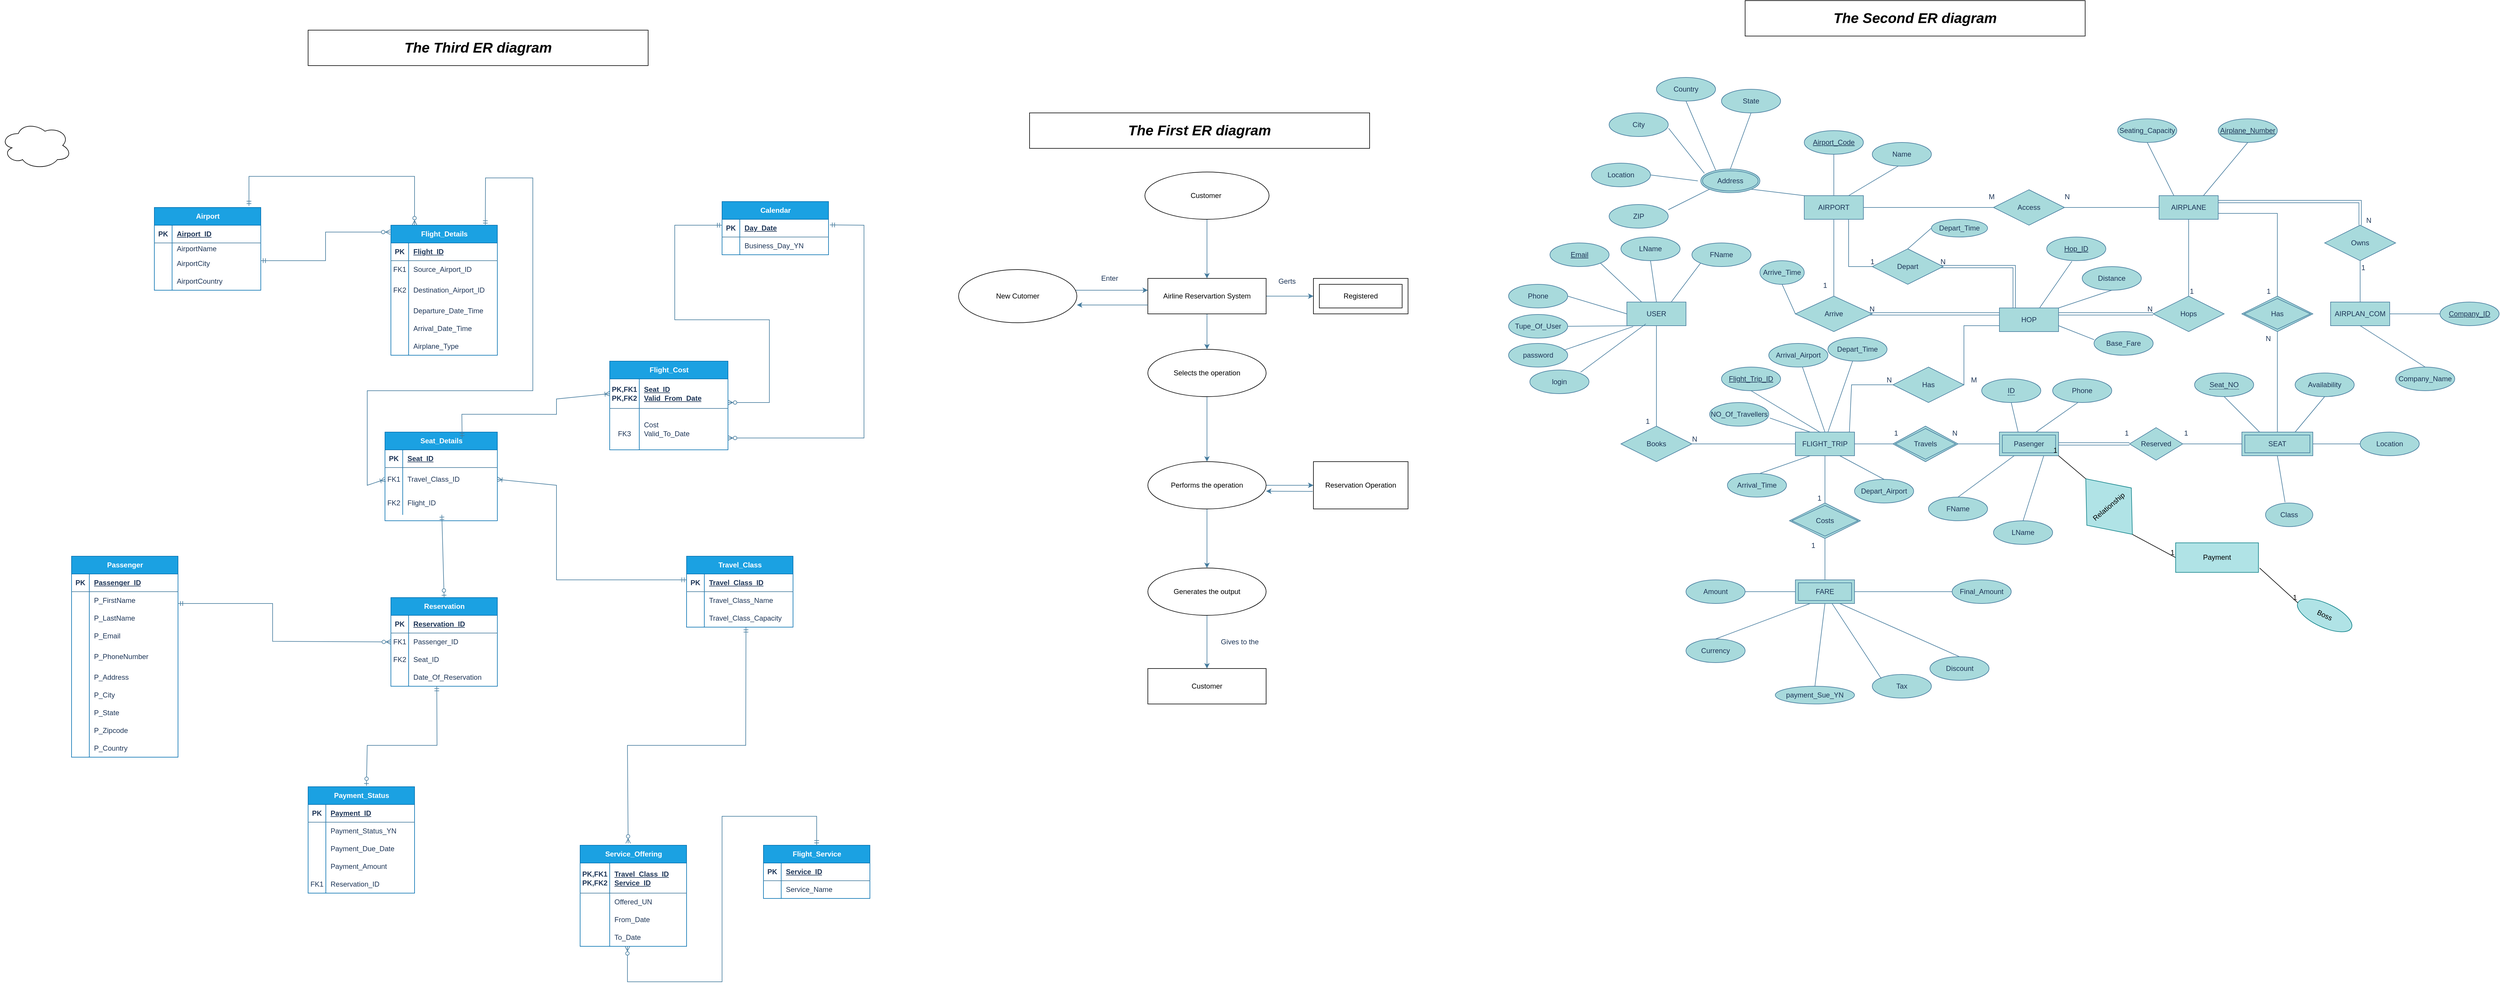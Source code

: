 <mxfile version="27.0.6">
  <diagram id="prtHgNgQTEPvFCAcTncT" name="Page-1">
    <mxGraphModel dx="2702" dy="1749" grid="1" gridSize="10" guides="1" tooltips="1" connect="0" arrows="1" fold="1" page="1" pageScale="1" pageWidth="827" pageHeight="1169" background="none" math="0" shadow="0">
      <root>
        <mxCell id="0" />
        <mxCell id="1" parent="0" />
        <mxCell id="bTbu85uykv1qYZbqekr0-38" value="" style="edgeStyle=orthogonalEdgeStyle;rounded=0;orthogonalLoop=1;jettySize=auto;html=1;labelBackgroundColor=none;strokeColor=#457B9D;fontColor=default;" parent="1" source="bTbu85uykv1qYZbqekr0-2" target="bTbu85uykv1qYZbqekr0-8" edge="1">
          <mxGeometry relative="1" as="geometry" />
        </mxCell>
        <mxCell id="bTbu85uykv1qYZbqekr0-2" value="Customer&amp;nbsp;" style="ellipse;whiteSpace=wrap;html=1;labelBackgroundColor=none;" parent="1" vertex="1">
          <mxGeometry x="355" y="30" width="210" height="80" as="geometry" />
        </mxCell>
        <mxCell id="bTbu85uykv1qYZbqekr0-32" value="" style="edgeStyle=orthogonalEdgeStyle;rounded=0;orthogonalLoop=1;jettySize=auto;html=1;labelBackgroundColor=none;strokeColor=#457B9D;fontColor=default;" parent="1" source="bTbu85uykv1qYZbqekr0-3" target="bTbu85uykv1qYZbqekr0-8" edge="1">
          <mxGeometry relative="1" as="geometry">
            <Array as="points">
              <mxPoint x="350" y="230" />
              <mxPoint x="350" y="230" />
            </Array>
          </mxGeometry>
        </mxCell>
        <mxCell id="bTbu85uykv1qYZbqekr0-3" value="New Cutomer" style="ellipse;whiteSpace=wrap;html=1;labelBackgroundColor=none;" parent="1" vertex="1">
          <mxGeometry x="40" y="195" width="200" height="90" as="geometry" />
        </mxCell>
        <mxCell id="bTbu85uykv1qYZbqekr0-18" style="edgeStyle=orthogonalEdgeStyle;rounded=0;orthogonalLoop=1;jettySize=auto;html=1;exitX=0.5;exitY=1;exitDx=0;exitDy=0;entryX=0.5;entryY=0;entryDx=0;entryDy=0;labelBackgroundColor=none;strokeColor=#457B9D;fontColor=default;" parent="1" source="bTbu85uykv1qYZbqekr0-4" target="bTbu85uykv1qYZbqekr0-5" edge="1">
          <mxGeometry relative="1" as="geometry" />
        </mxCell>
        <mxCell id="bTbu85uykv1qYZbqekr0-4" value="Selects the operation" style="ellipse;whiteSpace=wrap;html=1;labelBackgroundColor=none;" parent="1" vertex="1">
          <mxGeometry x="360" y="330" width="200" height="80" as="geometry" />
        </mxCell>
        <mxCell id="bTbu85uykv1qYZbqekr0-24" value="" style="edgeStyle=orthogonalEdgeStyle;rounded=0;orthogonalLoop=1;jettySize=auto;html=1;labelBackgroundColor=none;strokeColor=#457B9D;fontColor=default;" parent="1" source="bTbu85uykv1qYZbqekr0-5" target="bTbu85uykv1qYZbqekr0-21" edge="1">
          <mxGeometry relative="1" as="geometry" />
        </mxCell>
        <mxCell id="bTbu85uykv1qYZbqekr0-26" value="" style="edgeStyle=orthogonalEdgeStyle;rounded=0;orthogonalLoop=1;jettySize=auto;html=1;labelBackgroundColor=none;strokeColor=#457B9D;fontColor=default;" parent="1" source="bTbu85uykv1qYZbqekr0-5" target="bTbu85uykv1qYZbqekr0-12" edge="1">
          <mxGeometry relative="1" as="geometry">
            <Array as="points">
              <mxPoint x="600" y="560" />
              <mxPoint x="600" y="560" />
            </Array>
          </mxGeometry>
        </mxCell>
        <mxCell id="bTbu85uykv1qYZbqekr0-5" value="Performs the operation" style="ellipse;whiteSpace=wrap;html=1;labelBackgroundColor=none;" parent="1" vertex="1">
          <mxGeometry x="360" y="520" width="200" height="80" as="geometry" />
        </mxCell>
        <mxCell id="bTbu85uykv1qYZbqekr0-10" value="" style="edgeStyle=orthogonalEdgeStyle;rounded=0;orthogonalLoop=1;jettySize=auto;html=1;labelBackgroundColor=none;strokeColor=#457B9D;fontColor=default;" parent="1" source="bTbu85uykv1qYZbqekr0-8" target="bTbu85uykv1qYZbqekr0-9" edge="1">
          <mxGeometry relative="1" as="geometry" />
        </mxCell>
        <mxCell id="bTbu85uykv1qYZbqekr0-17" style="edgeStyle=orthogonalEdgeStyle;rounded=0;orthogonalLoop=1;jettySize=auto;html=1;exitX=0.5;exitY=1;exitDx=0;exitDy=0;entryX=0.5;entryY=0;entryDx=0;entryDy=0;labelBackgroundColor=none;strokeColor=#457B9D;fontColor=default;" parent="1" source="bTbu85uykv1qYZbqekr0-8" target="bTbu85uykv1qYZbqekr0-4" edge="1">
          <mxGeometry relative="1" as="geometry" />
        </mxCell>
        <mxCell id="bTbu85uykv1qYZbqekr0-8" value="Airline Reservartion System" style="rounded=0;whiteSpace=wrap;html=1;labelBackgroundColor=none;" parent="1" vertex="1">
          <mxGeometry x="360" y="210" width="200" height="60" as="geometry" />
        </mxCell>
        <mxCell id="bTbu85uykv1qYZbqekr0-9" value="" style="whiteSpace=wrap;html=1;rounded=0;labelBackgroundColor=none;" parent="1" vertex="1">
          <mxGeometry x="640" y="210" width="160" height="60" as="geometry" />
        </mxCell>
        <mxCell id="bTbu85uykv1qYZbqekr0-11" value="Registered" style="rounded=0;whiteSpace=wrap;html=1;labelBackgroundColor=none;" parent="1" vertex="1">
          <mxGeometry x="650" y="220" width="140" height="40" as="geometry" />
        </mxCell>
        <mxCell id="bTbu85uykv1qYZbqekr0-12" value="Reservation Operation" style="rounded=0;whiteSpace=wrap;html=1;labelBackgroundColor=none;" parent="1" vertex="1">
          <mxGeometry x="640" y="520" width="160" height="80" as="geometry" />
        </mxCell>
        <mxCell id="bTbu85uykv1qYZbqekr0-19" value="Customer" style="rounded=0;whiteSpace=wrap;html=1;labelBackgroundColor=none;" parent="1" vertex="1">
          <mxGeometry x="360" y="870" width="200" height="60" as="geometry" />
        </mxCell>
        <mxCell id="bTbu85uykv1qYZbqekr0-25" value="" style="edgeStyle=orthogonalEdgeStyle;rounded=0;orthogonalLoop=1;jettySize=auto;html=1;labelBackgroundColor=none;strokeColor=#457B9D;fontColor=default;" parent="1" source="bTbu85uykv1qYZbqekr0-21" target="bTbu85uykv1qYZbqekr0-19" edge="1">
          <mxGeometry relative="1" as="geometry" />
        </mxCell>
        <mxCell id="bTbu85uykv1qYZbqekr0-21" value="Generates the output" style="ellipse;whiteSpace=wrap;html=1;labelBackgroundColor=none;" parent="1" vertex="1">
          <mxGeometry x="360" y="700" width="200" height="80" as="geometry" />
        </mxCell>
        <mxCell id="bTbu85uykv1qYZbqekr0-33" style="edgeStyle=orthogonalEdgeStyle;rounded=0;orthogonalLoop=1;jettySize=auto;html=1;exitX=0;exitY=0.75;exitDx=0;exitDy=0;entryX=1;entryY=0.667;entryDx=0;entryDy=0;entryPerimeter=0;labelBackgroundColor=none;strokeColor=#457B9D;fontColor=default;" parent="1" source="bTbu85uykv1qYZbqekr0-8" target="bTbu85uykv1qYZbqekr0-3" edge="1">
          <mxGeometry relative="1" as="geometry" />
        </mxCell>
        <mxCell id="bTbu85uykv1qYZbqekr0-34" value="" style="endArrow=classic;html=1;rounded=0;entryX=1.006;entryY=0.746;entryDx=0;entryDy=0;entryPerimeter=0;exitX=0;exitY=0.75;exitDx=0;exitDy=0;labelBackgroundColor=none;strokeColor=#457B9D;fontColor=default;" parent="1" edge="1">
          <mxGeometry width="50" height="50" relative="1" as="geometry">
            <mxPoint x="638.8" y="570.32" as="sourcePoint" />
            <mxPoint x="560" y="570.0" as="targetPoint" />
            <Array as="points" />
          </mxGeometry>
        </mxCell>
        <mxCell id="bTbu85uykv1qYZbqekr0-35" value="Enter" style="text;html=1;align=center;verticalAlign=middle;resizable=0;points=[];autosize=1;strokeColor=none;fillColor=none;labelBackgroundColor=none;fontColor=#1D3557;" parent="1" vertex="1">
          <mxGeometry x="270" y="195" width="50" height="30" as="geometry" />
        </mxCell>
        <mxCell id="bTbu85uykv1qYZbqekr0-36" value="Gerts" style="text;html=1;align=center;verticalAlign=middle;resizable=0;points=[];autosize=1;strokeColor=none;fillColor=none;labelBackgroundColor=none;fontColor=#1D3557;" parent="1" vertex="1">
          <mxGeometry x="570" y="200" width="50" height="30" as="geometry" />
        </mxCell>
        <mxCell id="bTbu85uykv1qYZbqekr0-37" value="Gives to the" style="text;html=1;align=center;verticalAlign=middle;resizable=0;points=[];autosize=1;strokeColor=none;fillColor=none;labelBackgroundColor=none;fontColor=#1D3557;" parent="1" vertex="1">
          <mxGeometry x="470" y="810" width="90" height="30" as="geometry" />
        </mxCell>
        <mxCell id="J1Zsy6z8btEPPy3rvnn6-1" value="Airport" style="shape=table;startSize=30;container=1;collapsible=1;childLayout=tableLayout;fixedRows=1;rowLines=0;fontStyle=1;align=center;resizeLast=1;html=1;fillColor=#1ba1e2;fontColor=#ffffff;strokeColor=#006EAF;labelBackgroundColor=none;" parent="1" vertex="1">
          <mxGeometry x="-1320" y="90" width="180" height="140" as="geometry" />
        </mxCell>
        <mxCell id="J1Zsy6z8btEPPy3rvnn6-2" value="" style="shape=tableRow;horizontal=0;startSize=0;swimlaneHead=0;swimlaneBody=0;fillColor=none;collapsible=0;dropTarget=0;points=[[0,0.5],[1,0.5]];portConstraint=eastwest;top=0;left=0;right=0;bottom=1;labelBackgroundColor=none;strokeColor=#457B9D;fontColor=#1D3557;" parent="J1Zsy6z8btEPPy3rvnn6-1" vertex="1">
          <mxGeometry y="30" width="180" height="30" as="geometry" />
        </mxCell>
        <mxCell id="J1Zsy6z8btEPPy3rvnn6-3" value="PK" style="shape=partialRectangle;connectable=0;fillColor=none;top=0;left=0;bottom=0;right=0;fontStyle=1;overflow=hidden;whiteSpace=wrap;html=1;labelBackgroundColor=none;strokeColor=#457B9D;fontColor=#1D3557;" parent="J1Zsy6z8btEPPy3rvnn6-2" vertex="1">
          <mxGeometry width="30" height="30" as="geometry">
            <mxRectangle width="30" height="30" as="alternateBounds" />
          </mxGeometry>
        </mxCell>
        <mxCell id="J1Zsy6z8btEPPy3rvnn6-4" value="Airport_ID" style="shape=partialRectangle;connectable=0;fillColor=none;top=0;left=0;bottom=0;right=0;align=left;spacingLeft=6;fontStyle=5;overflow=hidden;whiteSpace=wrap;html=1;labelBackgroundColor=none;strokeColor=#457B9D;fontColor=#1D3557;" parent="J1Zsy6z8btEPPy3rvnn6-2" vertex="1">
          <mxGeometry x="30" width="150" height="30" as="geometry">
            <mxRectangle width="150" height="30" as="alternateBounds" />
          </mxGeometry>
        </mxCell>
        <mxCell id="J1Zsy6z8btEPPy3rvnn6-5" value="" style="shape=tableRow;horizontal=0;startSize=0;swimlaneHead=0;swimlaneBody=0;fillColor=none;collapsible=0;dropTarget=0;points=[[0,0.5],[1,0.5]];portConstraint=eastwest;top=0;left=0;right=0;bottom=0;labelBackgroundColor=none;strokeColor=#457B9D;fontColor=#1D3557;" parent="J1Zsy6z8btEPPy3rvnn6-1" vertex="1">
          <mxGeometry y="60" width="180" height="20" as="geometry" />
        </mxCell>
        <mxCell id="J1Zsy6z8btEPPy3rvnn6-6" value="" style="shape=partialRectangle;connectable=0;fillColor=none;top=0;left=0;bottom=0;right=0;editable=1;overflow=hidden;whiteSpace=wrap;html=1;labelBackgroundColor=none;strokeColor=#457B9D;fontColor=#1D3557;" parent="J1Zsy6z8btEPPy3rvnn6-5" vertex="1">
          <mxGeometry width="30" height="20" as="geometry">
            <mxRectangle width="30" height="20" as="alternateBounds" />
          </mxGeometry>
        </mxCell>
        <mxCell id="J1Zsy6z8btEPPy3rvnn6-7" value="AirportName" style="shape=partialRectangle;connectable=0;fillColor=none;top=0;left=0;bottom=0;right=0;align=left;spacingLeft=6;overflow=hidden;whiteSpace=wrap;html=1;labelBackgroundColor=none;strokeColor=#457B9D;fontColor=#1D3557;" parent="J1Zsy6z8btEPPy3rvnn6-5" vertex="1">
          <mxGeometry x="30" width="150" height="20" as="geometry">
            <mxRectangle width="150" height="20" as="alternateBounds" />
          </mxGeometry>
        </mxCell>
        <mxCell id="J1Zsy6z8btEPPy3rvnn6-8" value="" style="shape=tableRow;horizontal=0;startSize=0;swimlaneHead=0;swimlaneBody=0;fillColor=none;collapsible=0;dropTarget=0;points=[[0,0.5],[1,0.5]];portConstraint=eastwest;top=0;left=0;right=0;bottom=0;labelBackgroundColor=none;strokeColor=#457B9D;fontColor=#1D3557;" parent="J1Zsy6z8btEPPy3rvnn6-1" vertex="1">
          <mxGeometry y="80" width="180" height="30" as="geometry" />
        </mxCell>
        <mxCell id="J1Zsy6z8btEPPy3rvnn6-9" value="" style="shape=partialRectangle;connectable=0;fillColor=none;top=0;left=0;bottom=0;right=0;editable=1;overflow=hidden;whiteSpace=wrap;html=1;labelBackgroundColor=none;strokeColor=#457B9D;fontColor=#1D3557;" parent="J1Zsy6z8btEPPy3rvnn6-8" vertex="1">
          <mxGeometry width="30" height="30" as="geometry">
            <mxRectangle width="30" height="30" as="alternateBounds" />
          </mxGeometry>
        </mxCell>
        <mxCell id="J1Zsy6z8btEPPy3rvnn6-10" value="AirportCity" style="shape=partialRectangle;connectable=0;fillColor=none;top=0;left=0;bottom=0;right=0;align=left;spacingLeft=6;overflow=hidden;whiteSpace=wrap;html=1;labelBackgroundColor=none;strokeColor=#457B9D;fontColor=#1D3557;" parent="J1Zsy6z8btEPPy3rvnn6-8" vertex="1">
          <mxGeometry x="30" width="150" height="30" as="geometry">
            <mxRectangle width="150" height="30" as="alternateBounds" />
          </mxGeometry>
        </mxCell>
        <mxCell id="g8ojwEXrgFPtRHTycwO1-3" style="shape=tableRow;horizontal=0;startSize=0;swimlaneHead=0;swimlaneBody=0;fillColor=none;collapsible=0;dropTarget=0;points=[[0,0.5],[1,0.5]];portConstraint=eastwest;top=0;left=0;right=0;bottom=0;labelBackgroundColor=none;strokeColor=#457B9D;fontColor=#1D3557;" parent="J1Zsy6z8btEPPy3rvnn6-1" vertex="1">
          <mxGeometry y="110" width="180" height="30" as="geometry" />
        </mxCell>
        <mxCell id="g8ojwEXrgFPtRHTycwO1-4" style="shape=partialRectangle;connectable=0;fillColor=none;top=0;left=0;bottom=0;right=0;editable=1;overflow=hidden;whiteSpace=wrap;html=1;labelBackgroundColor=none;strokeColor=#457B9D;fontColor=#1D3557;" parent="g8ojwEXrgFPtRHTycwO1-3" vertex="1">
          <mxGeometry width="30" height="30" as="geometry">
            <mxRectangle width="30" height="30" as="alternateBounds" />
          </mxGeometry>
        </mxCell>
        <mxCell id="g8ojwEXrgFPtRHTycwO1-5" value="&lt;font&gt;AirportCountry&lt;/font&gt;" style="shape=partialRectangle;connectable=0;fillColor=none;top=0;left=0;bottom=0;right=0;align=left;spacingLeft=6;overflow=hidden;whiteSpace=wrap;html=1;labelBackgroundColor=none;strokeColor=#457B9D;fontColor=#1D3557;" parent="g8ojwEXrgFPtRHTycwO1-3" vertex="1">
          <mxGeometry x="30" width="150" height="30" as="geometry">
            <mxRectangle width="150" height="30" as="alternateBounds" />
          </mxGeometry>
        </mxCell>
        <mxCell id="J1Zsy6z8btEPPy3rvnn6-11" value="Flight_Details" style="shape=table;startSize=30;container=1;collapsible=1;childLayout=tableLayout;fixedRows=1;rowLines=0;fontStyle=1;align=center;resizeLast=1;html=1;fillColor=#1ba1e2;fontColor=#ffffff;strokeColor=#006EAF;labelBackgroundColor=none;" parent="1" vertex="1">
          <mxGeometry x="-920" y="120" width="180" height="220" as="geometry" />
        </mxCell>
        <mxCell id="J1Zsy6z8btEPPy3rvnn6-12" value="" style="shape=tableRow;horizontal=0;startSize=0;swimlaneHead=0;swimlaneBody=0;fillColor=none;collapsible=0;dropTarget=0;points=[[0,0.5],[1,0.5]];portConstraint=eastwest;top=0;left=0;right=0;bottom=1;labelBackgroundColor=none;strokeColor=#457B9D;fontColor=#1D3557;" parent="J1Zsy6z8btEPPy3rvnn6-11" vertex="1">
          <mxGeometry y="30" width="180" height="30" as="geometry" />
        </mxCell>
        <mxCell id="J1Zsy6z8btEPPy3rvnn6-13" value="PK" style="shape=partialRectangle;connectable=0;fillColor=none;top=0;left=0;bottom=0;right=0;fontStyle=1;overflow=hidden;whiteSpace=wrap;html=1;labelBackgroundColor=none;strokeColor=#457B9D;fontColor=#1D3557;" parent="J1Zsy6z8btEPPy3rvnn6-12" vertex="1">
          <mxGeometry width="30" height="30" as="geometry">
            <mxRectangle width="30" height="30" as="alternateBounds" />
          </mxGeometry>
        </mxCell>
        <mxCell id="J1Zsy6z8btEPPy3rvnn6-14" value="Flight_ID" style="shape=partialRectangle;connectable=0;fillColor=none;top=0;left=0;bottom=0;right=0;align=left;spacingLeft=6;fontStyle=5;overflow=hidden;whiteSpace=wrap;html=1;labelBackgroundColor=none;strokeColor=#457B9D;fontColor=#1D3557;" parent="J1Zsy6z8btEPPy3rvnn6-12" vertex="1">
          <mxGeometry x="30" width="150" height="30" as="geometry">
            <mxRectangle width="150" height="30" as="alternateBounds" />
          </mxGeometry>
        </mxCell>
        <mxCell id="J1Zsy6z8btEPPy3rvnn6-15" value="" style="shape=tableRow;horizontal=0;startSize=0;swimlaneHead=0;swimlaneBody=0;fillColor=none;collapsible=0;dropTarget=0;points=[[0,0.5],[1,0.5]];portConstraint=eastwest;top=0;left=0;right=0;bottom=0;labelBackgroundColor=none;strokeColor=#457B9D;fontColor=#1D3557;" parent="J1Zsy6z8btEPPy3rvnn6-11" vertex="1">
          <mxGeometry y="60" width="180" height="30" as="geometry" />
        </mxCell>
        <mxCell id="J1Zsy6z8btEPPy3rvnn6-16" value="FK1" style="shape=partialRectangle;connectable=0;fillColor=none;top=0;left=0;bottom=0;right=0;editable=1;overflow=hidden;whiteSpace=wrap;html=1;labelBackgroundColor=none;strokeColor=#457B9D;fontColor=#1D3557;" parent="J1Zsy6z8btEPPy3rvnn6-15" vertex="1">
          <mxGeometry width="30" height="30" as="geometry">
            <mxRectangle width="30" height="30" as="alternateBounds" />
          </mxGeometry>
        </mxCell>
        <mxCell id="J1Zsy6z8btEPPy3rvnn6-17" value="Source_Airport_ID" style="shape=partialRectangle;connectable=0;fillColor=none;top=0;left=0;bottom=0;right=0;align=left;spacingLeft=6;overflow=hidden;whiteSpace=wrap;html=1;labelBackgroundColor=none;strokeColor=#457B9D;fontColor=#1D3557;" parent="J1Zsy6z8btEPPy3rvnn6-15" vertex="1">
          <mxGeometry x="30" width="150" height="30" as="geometry">
            <mxRectangle width="150" height="30" as="alternateBounds" />
          </mxGeometry>
        </mxCell>
        <mxCell id="J1Zsy6z8btEPPy3rvnn6-18" value="" style="shape=tableRow;horizontal=0;startSize=0;swimlaneHead=0;swimlaneBody=0;fillColor=none;collapsible=0;dropTarget=0;points=[[0,0.5],[1,0.5]];portConstraint=eastwest;top=0;left=0;right=0;bottom=0;labelBackgroundColor=none;strokeColor=#457B9D;fontColor=#1D3557;" parent="J1Zsy6z8btEPPy3rvnn6-11" vertex="1">
          <mxGeometry y="90" width="180" height="40" as="geometry" />
        </mxCell>
        <mxCell id="J1Zsy6z8btEPPy3rvnn6-19" value="FK2" style="shape=partialRectangle;connectable=0;fillColor=none;top=0;left=0;bottom=0;right=0;editable=1;overflow=hidden;whiteSpace=wrap;html=1;labelBackgroundColor=none;strokeColor=#457B9D;fontColor=#1D3557;" parent="J1Zsy6z8btEPPy3rvnn6-18" vertex="1">
          <mxGeometry width="30" height="40" as="geometry">
            <mxRectangle width="30" height="40" as="alternateBounds" />
          </mxGeometry>
        </mxCell>
        <mxCell id="J1Zsy6z8btEPPy3rvnn6-20" value="Destination_Airport_ID" style="shape=partialRectangle;connectable=0;fillColor=none;top=0;left=0;bottom=0;right=0;align=left;spacingLeft=6;overflow=hidden;whiteSpace=wrap;html=1;labelBackgroundColor=none;strokeColor=#457B9D;fontColor=#1D3557;" parent="J1Zsy6z8btEPPy3rvnn6-18" vertex="1">
          <mxGeometry x="30" width="150" height="40" as="geometry">
            <mxRectangle width="150" height="40" as="alternateBounds" />
          </mxGeometry>
        </mxCell>
        <mxCell id="J1Zsy6z8btEPPy3rvnn6-21" value="" style="shape=tableRow;horizontal=0;startSize=0;swimlaneHead=0;swimlaneBody=0;fillColor=none;collapsible=0;dropTarget=0;points=[[0,0.5],[1,0.5]];portConstraint=eastwest;top=0;left=0;right=0;bottom=0;labelBackgroundColor=none;strokeColor=#457B9D;fontColor=#1D3557;" parent="J1Zsy6z8btEPPy3rvnn6-11" vertex="1">
          <mxGeometry y="130" width="180" height="30" as="geometry" />
        </mxCell>
        <mxCell id="J1Zsy6z8btEPPy3rvnn6-22" value="" style="shape=partialRectangle;connectable=0;fillColor=none;top=0;left=0;bottom=0;right=0;editable=1;overflow=hidden;whiteSpace=wrap;html=1;labelBackgroundColor=none;strokeColor=#457B9D;fontColor=#1D3557;" parent="J1Zsy6z8btEPPy3rvnn6-21" vertex="1">
          <mxGeometry width="30" height="30" as="geometry">
            <mxRectangle width="30" height="30" as="alternateBounds" />
          </mxGeometry>
        </mxCell>
        <mxCell id="J1Zsy6z8btEPPy3rvnn6-23" value="Departure_Date_Time" style="shape=partialRectangle;connectable=0;fillColor=none;top=0;left=0;bottom=0;right=0;align=left;spacingLeft=6;overflow=hidden;whiteSpace=wrap;html=1;labelBackgroundColor=none;strokeColor=#457B9D;fontColor=#1D3557;" parent="J1Zsy6z8btEPPy3rvnn6-21" vertex="1">
          <mxGeometry x="30" width="150" height="30" as="geometry">
            <mxRectangle width="150" height="30" as="alternateBounds" />
          </mxGeometry>
        </mxCell>
        <mxCell id="J1Zsy6z8btEPPy3rvnn6-24" style="shape=tableRow;horizontal=0;startSize=0;swimlaneHead=0;swimlaneBody=0;fillColor=none;collapsible=0;dropTarget=0;points=[[0,0.5],[1,0.5]];portConstraint=eastwest;top=0;left=0;right=0;bottom=0;labelBackgroundColor=none;strokeColor=#457B9D;fontColor=#1D3557;" parent="J1Zsy6z8btEPPy3rvnn6-11" vertex="1">
          <mxGeometry y="160" width="180" height="30" as="geometry" />
        </mxCell>
        <mxCell id="J1Zsy6z8btEPPy3rvnn6-25" style="shape=partialRectangle;connectable=0;fillColor=none;top=0;left=0;bottom=0;right=0;editable=1;overflow=hidden;whiteSpace=wrap;html=1;labelBackgroundColor=none;strokeColor=#457B9D;fontColor=#1D3557;" parent="J1Zsy6z8btEPPy3rvnn6-24" vertex="1">
          <mxGeometry width="30" height="30" as="geometry">
            <mxRectangle width="30" height="30" as="alternateBounds" />
          </mxGeometry>
        </mxCell>
        <mxCell id="J1Zsy6z8btEPPy3rvnn6-26" value="Arrival_Date_Time" style="shape=partialRectangle;connectable=0;fillColor=none;top=0;left=0;bottom=0;right=0;align=left;spacingLeft=6;overflow=hidden;whiteSpace=wrap;html=1;labelBackgroundColor=none;strokeColor=#457B9D;fontColor=#1D3557;" parent="J1Zsy6z8btEPPy3rvnn6-24" vertex="1">
          <mxGeometry x="30" width="150" height="30" as="geometry">
            <mxRectangle width="150" height="30" as="alternateBounds" />
          </mxGeometry>
        </mxCell>
        <mxCell id="g8ojwEXrgFPtRHTycwO1-6" style="shape=tableRow;horizontal=0;startSize=0;swimlaneHead=0;swimlaneBody=0;fillColor=none;collapsible=0;dropTarget=0;points=[[0,0.5],[1,0.5]];portConstraint=eastwest;top=0;left=0;right=0;bottom=0;labelBackgroundColor=none;strokeColor=#457B9D;fontColor=#1D3557;" parent="J1Zsy6z8btEPPy3rvnn6-11" vertex="1">
          <mxGeometry y="190" width="180" height="30" as="geometry" />
        </mxCell>
        <mxCell id="g8ojwEXrgFPtRHTycwO1-7" style="shape=partialRectangle;connectable=0;fillColor=none;top=0;left=0;bottom=0;right=0;editable=1;overflow=hidden;whiteSpace=wrap;html=1;labelBackgroundColor=none;strokeColor=#457B9D;fontColor=#1D3557;" parent="g8ojwEXrgFPtRHTycwO1-6" vertex="1">
          <mxGeometry width="30" height="30" as="geometry">
            <mxRectangle width="30" height="30" as="alternateBounds" />
          </mxGeometry>
        </mxCell>
        <mxCell id="g8ojwEXrgFPtRHTycwO1-8" value="Airplane_Type" style="shape=partialRectangle;connectable=0;fillColor=none;top=0;left=0;bottom=0;right=0;align=left;spacingLeft=6;overflow=hidden;whiteSpace=wrap;html=1;labelBackgroundColor=none;strokeColor=#457B9D;fontColor=#1D3557;" parent="g8ojwEXrgFPtRHTycwO1-6" vertex="1">
          <mxGeometry x="30" width="150" height="30" as="geometry">
            <mxRectangle width="150" height="30" as="alternateBounds" />
          </mxGeometry>
        </mxCell>
        <mxCell id="XDC1g_R-5amsgsJcSVQO-21" value="&lt;h1&gt;&lt;i&gt;&lt;font style=&quot;color: light-dark(rgb(0, 0, 0), rgb(102, 178, 255));&quot;&gt;The First ER diagram&lt;/font&gt;&lt;/i&gt;&lt;/h1&gt;" style="rounded=0;whiteSpace=wrap;html=1;labelBackgroundColor=none;" parent="1" vertex="1">
          <mxGeometry x="160" y="-70" width="575" height="60" as="geometry" />
        </mxCell>
        <mxCell id="g8ojwEXrgFPtRHTycwO1-9" value="Seat_Details" style="shape=table;startSize=30;container=1;collapsible=1;childLayout=tableLayout;fixedRows=1;rowLines=0;fontStyle=1;align=center;resizeLast=1;html=1;fillColor=#1ba1e2;fontColor=#ffffff;strokeColor=#006EAF;labelBackgroundColor=none;" parent="1" vertex="1">
          <mxGeometry x="-930" y="470" width="190" height="150" as="geometry" />
        </mxCell>
        <mxCell id="g8ojwEXrgFPtRHTycwO1-10" value="" style="shape=tableRow;horizontal=0;startSize=0;swimlaneHead=0;swimlaneBody=0;fillColor=none;collapsible=0;dropTarget=0;points=[[0,0.5],[1,0.5]];portConstraint=eastwest;top=0;left=0;right=0;bottom=1;labelBackgroundColor=none;strokeColor=#457B9D;fontColor=#1D3557;" parent="g8ojwEXrgFPtRHTycwO1-9" vertex="1">
          <mxGeometry y="30" width="190" height="30" as="geometry" />
        </mxCell>
        <mxCell id="g8ojwEXrgFPtRHTycwO1-11" value="PK" style="shape=partialRectangle;connectable=0;fillColor=none;top=0;left=0;bottom=0;right=0;fontStyle=1;overflow=hidden;whiteSpace=wrap;html=1;labelBackgroundColor=none;strokeColor=#457B9D;fontColor=#1D3557;" parent="g8ojwEXrgFPtRHTycwO1-10" vertex="1">
          <mxGeometry width="30" height="30" as="geometry">
            <mxRectangle width="30" height="30" as="alternateBounds" />
          </mxGeometry>
        </mxCell>
        <mxCell id="g8ojwEXrgFPtRHTycwO1-12" value="Seat_ID" style="shape=partialRectangle;connectable=0;fillColor=none;top=0;left=0;bottom=0;right=0;align=left;spacingLeft=6;fontStyle=5;overflow=hidden;whiteSpace=wrap;html=1;labelBackgroundColor=none;strokeColor=#457B9D;fontColor=#1D3557;" parent="g8ojwEXrgFPtRHTycwO1-10" vertex="1">
          <mxGeometry x="30" width="160" height="30" as="geometry">
            <mxRectangle width="160" height="30" as="alternateBounds" />
          </mxGeometry>
        </mxCell>
        <mxCell id="g8ojwEXrgFPtRHTycwO1-13" value="" style="shape=tableRow;horizontal=0;startSize=0;swimlaneHead=0;swimlaneBody=0;fillColor=none;collapsible=0;dropTarget=0;points=[[0,0.5],[1,0.5]];portConstraint=eastwest;top=0;left=0;right=0;bottom=0;labelBackgroundColor=none;strokeColor=#457B9D;fontColor=#1D3557;" parent="g8ojwEXrgFPtRHTycwO1-9" vertex="1">
          <mxGeometry y="60" width="190" height="40" as="geometry" />
        </mxCell>
        <mxCell id="g8ojwEXrgFPtRHTycwO1-14" value="FK1" style="shape=partialRectangle;connectable=0;fillColor=none;top=0;left=0;bottom=0;right=0;editable=1;overflow=hidden;whiteSpace=wrap;html=1;labelBackgroundColor=none;strokeColor=#457B9D;fontColor=#1D3557;" parent="g8ojwEXrgFPtRHTycwO1-13" vertex="1">
          <mxGeometry width="30" height="40" as="geometry">
            <mxRectangle width="30" height="40" as="alternateBounds" />
          </mxGeometry>
        </mxCell>
        <mxCell id="g8ojwEXrgFPtRHTycwO1-15" value="Travel_Class_ID" style="shape=partialRectangle;connectable=0;fillColor=none;top=0;left=0;bottom=0;right=0;align=left;spacingLeft=6;overflow=hidden;whiteSpace=wrap;html=1;labelBackgroundColor=none;strokeColor=#457B9D;fontColor=#1D3557;" parent="g8ojwEXrgFPtRHTycwO1-13" vertex="1">
          <mxGeometry x="30" width="160" height="40" as="geometry">
            <mxRectangle width="160" height="40" as="alternateBounds" />
          </mxGeometry>
        </mxCell>
        <mxCell id="g8ojwEXrgFPtRHTycwO1-16" value="" style="shape=tableRow;horizontal=0;startSize=0;swimlaneHead=0;swimlaneBody=0;fillColor=none;collapsible=0;dropTarget=0;points=[[0,0.5],[1,0.5]];portConstraint=eastwest;top=0;left=0;right=0;bottom=0;labelBackgroundColor=none;strokeColor=#457B9D;fontColor=#1D3557;" parent="g8ojwEXrgFPtRHTycwO1-9" vertex="1">
          <mxGeometry y="100" width="190" height="40" as="geometry" />
        </mxCell>
        <mxCell id="g8ojwEXrgFPtRHTycwO1-17" value="FK2" style="shape=partialRectangle;connectable=0;fillColor=none;top=0;left=0;bottom=0;right=0;editable=1;overflow=hidden;whiteSpace=wrap;html=1;labelBackgroundColor=none;strokeColor=#457B9D;fontColor=#1D3557;" parent="g8ojwEXrgFPtRHTycwO1-16" vertex="1">
          <mxGeometry width="30" height="40" as="geometry">
            <mxRectangle width="30" height="40" as="alternateBounds" />
          </mxGeometry>
        </mxCell>
        <mxCell id="g8ojwEXrgFPtRHTycwO1-18" value="Flight_ID" style="shape=partialRectangle;connectable=0;fillColor=none;top=0;left=0;bottom=0;right=0;align=left;spacingLeft=6;overflow=hidden;whiteSpace=wrap;html=1;labelBackgroundColor=none;strokeColor=#457B9D;fontColor=#1D3557;" parent="g8ojwEXrgFPtRHTycwO1-16" vertex="1">
          <mxGeometry x="30" width="160" height="40" as="geometry">
            <mxRectangle width="160" height="40" as="alternateBounds" />
          </mxGeometry>
        </mxCell>
        <mxCell id="g8ojwEXrgFPtRHTycwO1-22" value="Reservation" style="shape=table;startSize=30;container=1;collapsible=1;childLayout=tableLayout;fixedRows=1;rowLines=0;fontStyle=1;align=center;resizeLast=1;html=1;fillColor=#1ba1e2;fontColor=#ffffff;strokeColor=#006EAF;labelBackgroundColor=none;" parent="1" vertex="1">
          <mxGeometry x="-920" y="750" width="180" height="150" as="geometry" />
        </mxCell>
        <mxCell id="g8ojwEXrgFPtRHTycwO1-23" value="" style="shape=tableRow;horizontal=0;startSize=0;swimlaneHead=0;swimlaneBody=0;fillColor=none;collapsible=0;dropTarget=0;points=[[0,0.5],[1,0.5]];portConstraint=eastwest;top=0;left=0;right=0;bottom=1;labelBackgroundColor=none;strokeColor=#457B9D;fontColor=#1D3557;" parent="g8ojwEXrgFPtRHTycwO1-22" vertex="1">
          <mxGeometry y="30" width="180" height="30" as="geometry" />
        </mxCell>
        <mxCell id="g8ojwEXrgFPtRHTycwO1-24" value="PK" style="shape=partialRectangle;connectable=0;fillColor=none;top=0;left=0;bottom=0;right=0;fontStyle=1;overflow=hidden;whiteSpace=wrap;html=1;labelBackgroundColor=none;strokeColor=#457B9D;fontColor=#1D3557;" parent="g8ojwEXrgFPtRHTycwO1-23" vertex="1">
          <mxGeometry width="30" height="30" as="geometry">
            <mxRectangle width="30" height="30" as="alternateBounds" />
          </mxGeometry>
        </mxCell>
        <mxCell id="g8ojwEXrgFPtRHTycwO1-25" value="Reservation_ID" style="shape=partialRectangle;connectable=0;fillColor=none;top=0;left=0;bottom=0;right=0;align=left;spacingLeft=6;fontStyle=5;overflow=hidden;whiteSpace=wrap;html=1;labelBackgroundColor=none;strokeColor=#457B9D;fontColor=#1D3557;" parent="g8ojwEXrgFPtRHTycwO1-23" vertex="1">
          <mxGeometry x="30" width="150" height="30" as="geometry">
            <mxRectangle width="150" height="30" as="alternateBounds" />
          </mxGeometry>
        </mxCell>
        <mxCell id="g8ojwEXrgFPtRHTycwO1-26" value="" style="shape=tableRow;horizontal=0;startSize=0;swimlaneHead=0;swimlaneBody=0;fillColor=none;collapsible=0;dropTarget=0;points=[[0,0.5],[1,0.5]];portConstraint=eastwest;top=0;left=0;right=0;bottom=0;labelBackgroundColor=none;strokeColor=#457B9D;fontColor=#1D3557;" parent="g8ojwEXrgFPtRHTycwO1-22" vertex="1">
          <mxGeometry y="60" width="180" height="30" as="geometry" />
        </mxCell>
        <mxCell id="g8ojwEXrgFPtRHTycwO1-27" value="FK1" style="shape=partialRectangle;connectable=0;fillColor=none;top=0;left=0;bottom=0;right=0;editable=1;overflow=hidden;whiteSpace=wrap;html=1;labelBackgroundColor=none;strokeColor=#457B9D;fontColor=#1D3557;" parent="g8ojwEXrgFPtRHTycwO1-26" vertex="1">
          <mxGeometry width="30" height="30" as="geometry">
            <mxRectangle width="30" height="30" as="alternateBounds" />
          </mxGeometry>
        </mxCell>
        <mxCell id="g8ojwEXrgFPtRHTycwO1-28" value="Passenger_ID" style="shape=partialRectangle;connectable=0;fillColor=none;top=0;left=0;bottom=0;right=0;align=left;spacingLeft=6;overflow=hidden;whiteSpace=wrap;html=1;labelBackgroundColor=none;strokeColor=#457B9D;fontColor=#1D3557;" parent="g8ojwEXrgFPtRHTycwO1-26" vertex="1">
          <mxGeometry x="30" width="150" height="30" as="geometry">
            <mxRectangle width="150" height="30" as="alternateBounds" />
          </mxGeometry>
        </mxCell>
        <mxCell id="g8ojwEXrgFPtRHTycwO1-29" value="" style="shape=tableRow;horizontal=0;startSize=0;swimlaneHead=0;swimlaneBody=0;fillColor=none;collapsible=0;dropTarget=0;points=[[0,0.5],[1,0.5]];portConstraint=eastwest;top=0;left=0;right=0;bottom=0;labelBackgroundColor=none;strokeColor=#457B9D;fontColor=#1D3557;" parent="g8ojwEXrgFPtRHTycwO1-22" vertex="1">
          <mxGeometry y="90" width="180" height="30" as="geometry" />
        </mxCell>
        <mxCell id="g8ojwEXrgFPtRHTycwO1-30" value="FK2" style="shape=partialRectangle;connectable=0;fillColor=none;top=0;left=0;bottom=0;right=0;editable=1;overflow=hidden;whiteSpace=wrap;html=1;labelBackgroundColor=none;strokeColor=#457B9D;fontColor=#1D3557;" parent="g8ojwEXrgFPtRHTycwO1-29" vertex="1">
          <mxGeometry width="30" height="30" as="geometry">
            <mxRectangle width="30" height="30" as="alternateBounds" />
          </mxGeometry>
        </mxCell>
        <mxCell id="g8ojwEXrgFPtRHTycwO1-31" value="Seat_ID" style="shape=partialRectangle;connectable=0;fillColor=none;top=0;left=0;bottom=0;right=0;align=left;spacingLeft=6;overflow=hidden;whiteSpace=wrap;html=1;labelBackgroundColor=none;strokeColor=#457B9D;fontColor=#1D3557;" parent="g8ojwEXrgFPtRHTycwO1-29" vertex="1">
          <mxGeometry x="30" width="150" height="30" as="geometry">
            <mxRectangle width="150" height="30" as="alternateBounds" />
          </mxGeometry>
        </mxCell>
        <mxCell id="g8ojwEXrgFPtRHTycwO1-32" value="" style="shape=tableRow;horizontal=0;startSize=0;swimlaneHead=0;swimlaneBody=0;fillColor=none;collapsible=0;dropTarget=0;points=[[0,0.5],[1,0.5]];portConstraint=eastwest;top=0;left=0;right=0;bottom=0;labelBackgroundColor=none;strokeColor=#457B9D;fontColor=#1D3557;" parent="g8ojwEXrgFPtRHTycwO1-22" vertex="1">
          <mxGeometry y="120" width="180" height="30" as="geometry" />
        </mxCell>
        <mxCell id="g8ojwEXrgFPtRHTycwO1-33" value="" style="shape=partialRectangle;connectable=0;fillColor=none;top=0;left=0;bottom=0;right=0;editable=1;overflow=hidden;whiteSpace=wrap;html=1;labelBackgroundColor=none;strokeColor=#457B9D;fontColor=#1D3557;" parent="g8ojwEXrgFPtRHTycwO1-32" vertex="1">
          <mxGeometry width="30" height="30" as="geometry">
            <mxRectangle width="30" height="30" as="alternateBounds" />
          </mxGeometry>
        </mxCell>
        <mxCell id="g8ojwEXrgFPtRHTycwO1-34" value="Date_Of_Reservation" style="shape=partialRectangle;connectable=0;fillColor=none;top=0;left=0;bottom=0;right=0;align=left;spacingLeft=6;overflow=hidden;whiteSpace=wrap;html=1;labelBackgroundColor=none;strokeColor=#457B9D;fontColor=#1D3557;" parent="g8ojwEXrgFPtRHTycwO1-32" vertex="1">
          <mxGeometry x="30" width="150" height="30" as="geometry">
            <mxRectangle width="150" height="30" as="alternateBounds" />
          </mxGeometry>
        </mxCell>
        <mxCell id="g8ojwEXrgFPtRHTycwO1-35" value="Passenger" style="shape=table;startSize=30;container=1;collapsible=1;childLayout=tableLayout;fixedRows=1;rowLines=0;fontStyle=1;align=center;resizeLast=1;html=1;fillColor=#1ba1e2;fontColor=#ffffff;strokeColor=#006EAF;labelBackgroundColor=none;" parent="1" vertex="1">
          <mxGeometry x="-1460" y="680" width="180" height="340.0" as="geometry" />
        </mxCell>
        <mxCell id="g8ojwEXrgFPtRHTycwO1-36" value="" style="shape=tableRow;horizontal=0;startSize=0;swimlaneHead=0;swimlaneBody=0;fillColor=none;collapsible=0;dropTarget=0;points=[[0,0.5],[1,0.5]];portConstraint=eastwest;top=0;left=0;right=0;bottom=1;labelBackgroundColor=none;strokeColor=#457B9D;fontColor=#1D3557;" parent="g8ojwEXrgFPtRHTycwO1-35" vertex="1">
          <mxGeometry y="30" width="180" height="30" as="geometry" />
        </mxCell>
        <mxCell id="g8ojwEXrgFPtRHTycwO1-37" value="PK" style="shape=partialRectangle;connectable=0;fillColor=none;top=0;left=0;bottom=0;right=0;fontStyle=1;overflow=hidden;whiteSpace=wrap;html=1;labelBackgroundColor=none;strokeColor=#457B9D;fontColor=#1D3557;" parent="g8ojwEXrgFPtRHTycwO1-36" vertex="1">
          <mxGeometry width="30" height="30" as="geometry">
            <mxRectangle width="30" height="30" as="alternateBounds" />
          </mxGeometry>
        </mxCell>
        <mxCell id="g8ojwEXrgFPtRHTycwO1-38" value="Passenger_ID" style="shape=partialRectangle;connectable=0;fillColor=none;top=0;left=0;bottom=0;right=0;align=left;spacingLeft=6;fontStyle=5;overflow=hidden;whiteSpace=wrap;html=1;labelBackgroundColor=none;strokeColor=#457B9D;fontColor=#1D3557;" parent="g8ojwEXrgFPtRHTycwO1-36" vertex="1">
          <mxGeometry x="30" width="150" height="30" as="geometry">
            <mxRectangle width="150" height="30" as="alternateBounds" />
          </mxGeometry>
        </mxCell>
        <mxCell id="g8ojwEXrgFPtRHTycwO1-39" value="" style="shape=tableRow;horizontal=0;startSize=0;swimlaneHead=0;swimlaneBody=0;fillColor=none;collapsible=0;dropTarget=0;points=[[0,0.5],[1,0.5]];portConstraint=eastwest;top=0;left=0;right=0;bottom=0;labelBackgroundColor=none;strokeColor=#457B9D;fontColor=#1D3557;" parent="g8ojwEXrgFPtRHTycwO1-35" vertex="1">
          <mxGeometry y="60" width="180" height="30" as="geometry" />
        </mxCell>
        <mxCell id="g8ojwEXrgFPtRHTycwO1-40" value="" style="shape=partialRectangle;connectable=0;fillColor=none;top=0;left=0;bottom=0;right=0;editable=1;overflow=hidden;whiteSpace=wrap;html=1;labelBackgroundColor=none;strokeColor=#457B9D;fontColor=#1D3557;" parent="g8ojwEXrgFPtRHTycwO1-39" vertex="1">
          <mxGeometry width="30" height="30" as="geometry">
            <mxRectangle width="30" height="30" as="alternateBounds" />
          </mxGeometry>
        </mxCell>
        <mxCell id="g8ojwEXrgFPtRHTycwO1-41" value="P_FirstName" style="shape=partialRectangle;connectable=0;fillColor=none;top=0;left=0;bottom=0;right=0;align=left;spacingLeft=6;overflow=hidden;whiteSpace=wrap;html=1;labelBackgroundColor=none;strokeColor=#457B9D;fontColor=#1D3557;" parent="g8ojwEXrgFPtRHTycwO1-39" vertex="1">
          <mxGeometry x="30" width="150" height="30" as="geometry">
            <mxRectangle width="150" height="30" as="alternateBounds" />
          </mxGeometry>
        </mxCell>
        <mxCell id="g8ojwEXrgFPtRHTycwO1-42" value="" style="shape=tableRow;horizontal=0;startSize=0;swimlaneHead=0;swimlaneBody=0;fillColor=none;collapsible=0;dropTarget=0;points=[[0,0.5],[1,0.5]];portConstraint=eastwest;top=0;left=0;right=0;bottom=0;labelBackgroundColor=none;strokeColor=#457B9D;fontColor=#1D3557;" parent="g8ojwEXrgFPtRHTycwO1-35" vertex="1">
          <mxGeometry y="90" width="180" height="30" as="geometry" />
        </mxCell>
        <mxCell id="g8ojwEXrgFPtRHTycwO1-43" value="" style="shape=partialRectangle;connectable=0;fillColor=none;top=0;left=0;bottom=0;right=0;editable=1;overflow=hidden;whiteSpace=wrap;html=1;labelBackgroundColor=none;strokeColor=#457B9D;fontColor=#1D3557;" parent="g8ojwEXrgFPtRHTycwO1-42" vertex="1">
          <mxGeometry width="30" height="30" as="geometry">
            <mxRectangle width="30" height="30" as="alternateBounds" />
          </mxGeometry>
        </mxCell>
        <mxCell id="g8ojwEXrgFPtRHTycwO1-44" value="P_LastName" style="shape=partialRectangle;connectable=0;fillColor=none;top=0;left=0;bottom=0;right=0;align=left;spacingLeft=6;overflow=hidden;whiteSpace=wrap;html=1;labelBackgroundColor=none;strokeColor=#457B9D;fontColor=#1D3557;" parent="g8ojwEXrgFPtRHTycwO1-42" vertex="1">
          <mxGeometry x="30" width="150" height="30" as="geometry">
            <mxRectangle width="150" height="30" as="alternateBounds" />
          </mxGeometry>
        </mxCell>
        <mxCell id="g8ojwEXrgFPtRHTycwO1-45" value="" style="shape=tableRow;horizontal=0;startSize=0;swimlaneHead=0;swimlaneBody=0;fillColor=none;collapsible=0;dropTarget=0;points=[[0,0.5],[1,0.5]];portConstraint=eastwest;top=0;left=0;right=0;bottom=0;labelBackgroundColor=none;strokeColor=#457B9D;fontColor=#1D3557;" parent="g8ojwEXrgFPtRHTycwO1-35" vertex="1">
          <mxGeometry y="120" width="180" height="30" as="geometry" />
        </mxCell>
        <mxCell id="g8ojwEXrgFPtRHTycwO1-46" value="" style="shape=partialRectangle;connectable=0;fillColor=none;top=0;left=0;bottom=0;right=0;editable=1;overflow=hidden;whiteSpace=wrap;html=1;labelBackgroundColor=none;strokeColor=#457B9D;fontColor=#1D3557;" parent="g8ojwEXrgFPtRHTycwO1-45" vertex="1">
          <mxGeometry width="30" height="30" as="geometry">
            <mxRectangle width="30" height="30" as="alternateBounds" />
          </mxGeometry>
        </mxCell>
        <mxCell id="g8ojwEXrgFPtRHTycwO1-47" value="P_Email" style="shape=partialRectangle;connectable=0;fillColor=none;top=0;left=0;bottom=0;right=0;align=left;spacingLeft=6;overflow=hidden;whiteSpace=wrap;html=1;labelBackgroundColor=none;strokeColor=#457B9D;fontColor=#1D3557;" parent="g8ojwEXrgFPtRHTycwO1-45" vertex="1">
          <mxGeometry x="30" width="150" height="30" as="geometry">
            <mxRectangle width="150" height="30" as="alternateBounds" />
          </mxGeometry>
        </mxCell>
        <mxCell id="g8ojwEXrgFPtRHTycwO1-51" style="shape=tableRow;horizontal=0;startSize=0;swimlaneHead=0;swimlaneBody=0;fillColor=none;collapsible=0;dropTarget=0;points=[[0,0.5],[1,0.5]];portConstraint=eastwest;top=0;left=0;right=0;bottom=0;labelBackgroundColor=none;strokeColor=#457B9D;fontColor=#1D3557;" parent="g8ojwEXrgFPtRHTycwO1-35" vertex="1">
          <mxGeometry y="150" width="180" height="40" as="geometry" />
        </mxCell>
        <mxCell id="g8ojwEXrgFPtRHTycwO1-52" style="shape=partialRectangle;connectable=0;fillColor=none;top=0;left=0;bottom=0;right=0;editable=1;overflow=hidden;whiteSpace=wrap;html=1;labelBackgroundColor=none;strokeColor=#457B9D;fontColor=#1D3557;" parent="g8ojwEXrgFPtRHTycwO1-51" vertex="1">
          <mxGeometry width="30" height="40" as="geometry">
            <mxRectangle width="30" height="40" as="alternateBounds" />
          </mxGeometry>
        </mxCell>
        <mxCell id="g8ojwEXrgFPtRHTycwO1-53" value="P_PhoneNumber" style="shape=partialRectangle;connectable=0;fillColor=none;top=0;left=0;bottom=0;right=0;align=left;spacingLeft=6;overflow=hidden;whiteSpace=wrap;html=1;labelBackgroundColor=none;strokeColor=#457B9D;fontColor=#1D3557;" parent="g8ojwEXrgFPtRHTycwO1-51" vertex="1">
          <mxGeometry x="30" width="150" height="40" as="geometry">
            <mxRectangle width="150" height="40" as="alternateBounds" />
          </mxGeometry>
        </mxCell>
        <mxCell id="g8ojwEXrgFPtRHTycwO1-48" style="shape=tableRow;horizontal=0;startSize=0;swimlaneHead=0;swimlaneBody=0;fillColor=none;collapsible=0;dropTarget=0;points=[[0,0.5],[1,0.5]];portConstraint=eastwest;top=0;left=0;right=0;bottom=0;labelBackgroundColor=none;strokeColor=#457B9D;fontColor=#1D3557;" parent="g8ojwEXrgFPtRHTycwO1-35" vertex="1">
          <mxGeometry y="190" width="180" height="30" as="geometry" />
        </mxCell>
        <mxCell id="g8ojwEXrgFPtRHTycwO1-49" style="shape=partialRectangle;connectable=0;fillColor=none;top=0;left=0;bottom=0;right=0;editable=1;overflow=hidden;whiteSpace=wrap;html=1;labelBackgroundColor=none;strokeColor=#457B9D;fontColor=#1D3557;" parent="g8ojwEXrgFPtRHTycwO1-48" vertex="1">
          <mxGeometry width="30" height="30" as="geometry">
            <mxRectangle width="30" height="30" as="alternateBounds" />
          </mxGeometry>
        </mxCell>
        <mxCell id="g8ojwEXrgFPtRHTycwO1-50" value="P_Address" style="shape=partialRectangle;connectable=0;fillColor=none;top=0;left=0;bottom=0;right=0;align=left;spacingLeft=6;overflow=hidden;whiteSpace=wrap;html=1;labelBackgroundColor=none;strokeColor=#457B9D;fontColor=#1D3557;" parent="g8ojwEXrgFPtRHTycwO1-48" vertex="1">
          <mxGeometry x="30" width="150" height="30" as="geometry">
            <mxRectangle width="150" height="30" as="alternateBounds" />
          </mxGeometry>
        </mxCell>
        <mxCell id="g8ojwEXrgFPtRHTycwO1-57" style="shape=tableRow;horizontal=0;startSize=0;swimlaneHead=0;swimlaneBody=0;fillColor=none;collapsible=0;dropTarget=0;points=[[0,0.5],[1,0.5]];portConstraint=eastwest;top=0;left=0;right=0;bottom=0;labelBackgroundColor=none;strokeColor=#457B9D;fontColor=#1D3557;" parent="g8ojwEXrgFPtRHTycwO1-35" vertex="1">
          <mxGeometry y="220" width="180" height="30" as="geometry" />
        </mxCell>
        <mxCell id="g8ojwEXrgFPtRHTycwO1-58" style="shape=partialRectangle;connectable=0;fillColor=none;top=0;left=0;bottom=0;right=0;editable=1;overflow=hidden;whiteSpace=wrap;html=1;labelBackgroundColor=none;strokeColor=#457B9D;fontColor=#1D3557;" parent="g8ojwEXrgFPtRHTycwO1-57" vertex="1">
          <mxGeometry width="30" height="30" as="geometry">
            <mxRectangle width="30" height="30" as="alternateBounds" />
          </mxGeometry>
        </mxCell>
        <mxCell id="g8ojwEXrgFPtRHTycwO1-59" value="P_City" style="shape=partialRectangle;connectable=0;fillColor=none;top=0;left=0;bottom=0;right=0;align=left;spacingLeft=6;overflow=hidden;whiteSpace=wrap;html=1;labelBackgroundColor=none;strokeColor=#457B9D;fontColor=#1D3557;" parent="g8ojwEXrgFPtRHTycwO1-57" vertex="1">
          <mxGeometry x="30" width="150" height="30" as="geometry">
            <mxRectangle width="150" height="30" as="alternateBounds" />
          </mxGeometry>
        </mxCell>
        <mxCell id="g8ojwEXrgFPtRHTycwO1-54" style="shape=tableRow;horizontal=0;startSize=0;swimlaneHead=0;swimlaneBody=0;fillColor=none;collapsible=0;dropTarget=0;points=[[0,0.5],[1,0.5]];portConstraint=eastwest;top=0;left=0;right=0;bottom=0;labelBackgroundColor=none;strokeColor=#457B9D;fontColor=#1D3557;" parent="g8ojwEXrgFPtRHTycwO1-35" vertex="1">
          <mxGeometry y="250" width="180" height="30" as="geometry" />
        </mxCell>
        <mxCell id="g8ojwEXrgFPtRHTycwO1-55" style="shape=partialRectangle;connectable=0;fillColor=none;top=0;left=0;bottom=0;right=0;editable=1;overflow=hidden;whiteSpace=wrap;html=1;labelBackgroundColor=none;strokeColor=#457B9D;fontColor=#1D3557;" parent="g8ojwEXrgFPtRHTycwO1-54" vertex="1">
          <mxGeometry width="30" height="30" as="geometry">
            <mxRectangle width="30" height="30" as="alternateBounds" />
          </mxGeometry>
        </mxCell>
        <mxCell id="g8ojwEXrgFPtRHTycwO1-56" value="P_State" style="shape=partialRectangle;connectable=0;fillColor=none;top=0;left=0;bottom=0;right=0;align=left;spacingLeft=6;overflow=hidden;whiteSpace=wrap;html=1;labelBackgroundColor=none;strokeColor=#457B9D;fontColor=#1D3557;" parent="g8ojwEXrgFPtRHTycwO1-54" vertex="1">
          <mxGeometry x="30" width="150" height="30" as="geometry">
            <mxRectangle width="150" height="30" as="alternateBounds" />
          </mxGeometry>
        </mxCell>
        <mxCell id="g8ojwEXrgFPtRHTycwO1-60" style="shape=tableRow;horizontal=0;startSize=0;swimlaneHead=0;swimlaneBody=0;fillColor=none;collapsible=0;dropTarget=0;points=[[0,0.5],[1,0.5]];portConstraint=eastwest;top=0;left=0;right=0;bottom=0;labelBackgroundColor=none;strokeColor=#457B9D;fontColor=#1D3557;" parent="g8ojwEXrgFPtRHTycwO1-35" vertex="1">
          <mxGeometry y="280" width="180" height="30" as="geometry" />
        </mxCell>
        <mxCell id="g8ojwEXrgFPtRHTycwO1-61" style="shape=partialRectangle;connectable=0;fillColor=none;top=0;left=0;bottom=0;right=0;editable=1;overflow=hidden;whiteSpace=wrap;html=1;labelBackgroundColor=none;strokeColor=#457B9D;fontColor=#1D3557;" parent="g8ojwEXrgFPtRHTycwO1-60" vertex="1">
          <mxGeometry width="30" height="30" as="geometry">
            <mxRectangle width="30" height="30" as="alternateBounds" />
          </mxGeometry>
        </mxCell>
        <mxCell id="g8ojwEXrgFPtRHTycwO1-62" value="P_Zipcode" style="shape=partialRectangle;connectable=0;fillColor=none;top=0;left=0;bottom=0;right=0;align=left;spacingLeft=6;overflow=hidden;whiteSpace=wrap;html=1;labelBackgroundColor=none;strokeColor=#457B9D;fontColor=#1D3557;" parent="g8ojwEXrgFPtRHTycwO1-60" vertex="1">
          <mxGeometry x="30" width="150" height="30" as="geometry">
            <mxRectangle width="150" height="30" as="alternateBounds" />
          </mxGeometry>
        </mxCell>
        <mxCell id="g8ojwEXrgFPtRHTycwO1-63" style="shape=tableRow;horizontal=0;startSize=0;swimlaneHead=0;swimlaneBody=0;fillColor=none;collapsible=0;dropTarget=0;points=[[0,0.5],[1,0.5]];portConstraint=eastwest;top=0;left=0;right=0;bottom=0;labelBackgroundColor=none;strokeColor=#457B9D;fontColor=#1D3557;" parent="g8ojwEXrgFPtRHTycwO1-35" vertex="1">
          <mxGeometry y="310" width="180" height="30" as="geometry" />
        </mxCell>
        <mxCell id="g8ojwEXrgFPtRHTycwO1-64" style="shape=partialRectangle;connectable=0;fillColor=none;top=0;left=0;bottom=0;right=0;editable=1;overflow=hidden;whiteSpace=wrap;html=1;labelBackgroundColor=none;strokeColor=#457B9D;fontColor=#1D3557;" parent="g8ojwEXrgFPtRHTycwO1-63" vertex="1">
          <mxGeometry width="30" height="30" as="geometry">
            <mxRectangle width="30" height="30" as="alternateBounds" />
          </mxGeometry>
        </mxCell>
        <mxCell id="g8ojwEXrgFPtRHTycwO1-65" value="P_Country" style="shape=partialRectangle;connectable=0;fillColor=none;top=0;left=0;bottom=0;right=0;align=left;spacingLeft=6;overflow=hidden;whiteSpace=wrap;html=1;labelBackgroundColor=none;strokeColor=#457B9D;fontColor=#1D3557;" parent="g8ojwEXrgFPtRHTycwO1-63" vertex="1">
          <mxGeometry x="30" width="150" height="30" as="geometry">
            <mxRectangle width="150" height="30" as="alternateBounds" />
          </mxGeometry>
        </mxCell>
        <mxCell id="g8ojwEXrgFPtRHTycwO1-66" value="Payment_Status" style="shape=table;startSize=30;container=1;collapsible=1;childLayout=tableLayout;fixedRows=1;rowLines=0;fontStyle=1;align=center;resizeLast=1;html=1;fillColor=#1ba1e2;fontColor=#ffffff;strokeColor=#006EAF;labelBackgroundColor=none;" parent="1" vertex="1">
          <mxGeometry x="-1060" y="1070" width="180" height="180" as="geometry" />
        </mxCell>
        <mxCell id="g8ojwEXrgFPtRHTycwO1-67" value="" style="shape=tableRow;horizontal=0;startSize=0;swimlaneHead=0;swimlaneBody=0;fillColor=none;collapsible=0;dropTarget=0;points=[[0,0.5],[1,0.5]];portConstraint=eastwest;top=0;left=0;right=0;bottom=1;labelBackgroundColor=none;strokeColor=#457B9D;fontColor=#1D3557;" parent="g8ojwEXrgFPtRHTycwO1-66" vertex="1">
          <mxGeometry y="30" width="180" height="30" as="geometry" />
        </mxCell>
        <mxCell id="g8ojwEXrgFPtRHTycwO1-68" value="PK" style="shape=partialRectangle;connectable=0;fillColor=none;top=0;left=0;bottom=0;right=0;fontStyle=1;overflow=hidden;whiteSpace=wrap;html=1;labelBackgroundColor=none;strokeColor=#457B9D;fontColor=#1D3557;" parent="g8ojwEXrgFPtRHTycwO1-67" vertex="1">
          <mxGeometry width="30" height="30" as="geometry">
            <mxRectangle width="30" height="30" as="alternateBounds" />
          </mxGeometry>
        </mxCell>
        <mxCell id="g8ojwEXrgFPtRHTycwO1-69" value="Payment_ID" style="shape=partialRectangle;connectable=0;fillColor=none;top=0;left=0;bottom=0;right=0;align=left;spacingLeft=6;fontStyle=5;overflow=hidden;whiteSpace=wrap;html=1;labelBackgroundColor=none;strokeColor=#457B9D;fontColor=#1D3557;" parent="g8ojwEXrgFPtRHTycwO1-67" vertex="1">
          <mxGeometry x="30" width="150" height="30" as="geometry">
            <mxRectangle width="150" height="30" as="alternateBounds" />
          </mxGeometry>
        </mxCell>
        <mxCell id="g8ojwEXrgFPtRHTycwO1-70" value="" style="shape=tableRow;horizontal=0;startSize=0;swimlaneHead=0;swimlaneBody=0;fillColor=none;collapsible=0;dropTarget=0;points=[[0,0.5],[1,0.5]];portConstraint=eastwest;top=0;left=0;right=0;bottom=0;labelBackgroundColor=none;strokeColor=#457B9D;fontColor=#1D3557;" parent="g8ojwEXrgFPtRHTycwO1-66" vertex="1">
          <mxGeometry y="60" width="180" height="30" as="geometry" />
        </mxCell>
        <mxCell id="g8ojwEXrgFPtRHTycwO1-71" value="" style="shape=partialRectangle;connectable=0;fillColor=none;top=0;left=0;bottom=0;right=0;editable=1;overflow=hidden;whiteSpace=wrap;html=1;labelBackgroundColor=none;strokeColor=#457B9D;fontColor=#1D3557;" parent="g8ojwEXrgFPtRHTycwO1-70" vertex="1">
          <mxGeometry width="30" height="30" as="geometry">
            <mxRectangle width="30" height="30" as="alternateBounds" />
          </mxGeometry>
        </mxCell>
        <mxCell id="g8ojwEXrgFPtRHTycwO1-72" value="Payment_Status_YN" style="shape=partialRectangle;connectable=0;fillColor=none;top=0;left=0;bottom=0;right=0;align=left;spacingLeft=6;overflow=hidden;whiteSpace=wrap;html=1;labelBackgroundColor=none;strokeColor=#457B9D;fontColor=#1D3557;" parent="g8ojwEXrgFPtRHTycwO1-70" vertex="1">
          <mxGeometry x="30" width="150" height="30" as="geometry">
            <mxRectangle width="150" height="30" as="alternateBounds" />
          </mxGeometry>
        </mxCell>
        <mxCell id="g8ojwEXrgFPtRHTycwO1-73" value="" style="shape=tableRow;horizontal=0;startSize=0;swimlaneHead=0;swimlaneBody=0;fillColor=none;collapsible=0;dropTarget=0;points=[[0,0.5],[1,0.5]];portConstraint=eastwest;top=0;left=0;right=0;bottom=0;labelBackgroundColor=none;strokeColor=#457B9D;fontColor=#1D3557;" parent="g8ojwEXrgFPtRHTycwO1-66" vertex="1">
          <mxGeometry y="90" width="180" height="30" as="geometry" />
        </mxCell>
        <mxCell id="g8ojwEXrgFPtRHTycwO1-74" value="" style="shape=partialRectangle;connectable=0;fillColor=none;top=0;left=0;bottom=0;right=0;editable=1;overflow=hidden;whiteSpace=wrap;html=1;labelBackgroundColor=none;strokeColor=#457B9D;fontColor=#1D3557;" parent="g8ojwEXrgFPtRHTycwO1-73" vertex="1">
          <mxGeometry width="30" height="30" as="geometry">
            <mxRectangle width="30" height="30" as="alternateBounds" />
          </mxGeometry>
        </mxCell>
        <mxCell id="g8ojwEXrgFPtRHTycwO1-75" value="Payment_Due_Date" style="shape=partialRectangle;connectable=0;fillColor=none;top=0;left=0;bottom=0;right=0;align=left;spacingLeft=6;overflow=hidden;whiteSpace=wrap;html=1;labelBackgroundColor=none;strokeColor=#457B9D;fontColor=#1D3557;" parent="g8ojwEXrgFPtRHTycwO1-73" vertex="1">
          <mxGeometry x="30" width="150" height="30" as="geometry">
            <mxRectangle width="150" height="30" as="alternateBounds" />
          </mxGeometry>
        </mxCell>
        <mxCell id="g8ojwEXrgFPtRHTycwO1-76" value="" style="shape=tableRow;horizontal=0;startSize=0;swimlaneHead=0;swimlaneBody=0;fillColor=none;collapsible=0;dropTarget=0;points=[[0,0.5],[1,0.5]];portConstraint=eastwest;top=0;left=0;right=0;bottom=0;labelBackgroundColor=none;strokeColor=#457B9D;fontColor=#1D3557;" parent="g8ojwEXrgFPtRHTycwO1-66" vertex="1">
          <mxGeometry y="120" width="180" height="30" as="geometry" />
        </mxCell>
        <mxCell id="g8ojwEXrgFPtRHTycwO1-77" value="" style="shape=partialRectangle;connectable=0;fillColor=none;top=0;left=0;bottom=0;right=0;editable=1;overflow=hidden;whiteSpace=wrap;html=1;labelBackgroundColor=none;strokeColor=#457B9D;fontColor=#1D3557;" parent="g8ojwEXrgFPtRHTycwO1-76" vertex="1">
          <mxGeometry width="30" height="30" as="geometry">
            <mxRectangle width="30" height="30" as="alternateBounds" />
          </mxGeometry>
        </mxCell>
        <mxCell id="g8ojwEXrgFPtRHTycwO1-78" value="Payment_Amount" style="shape=partialRectangle;connectable=0;fillColor=none;top=0;left=0;bottom=0;right=0;align=left;spacingLeft=6;overflow=hidden;whiteSpace=wrap;html=1;labelBackgroundColor=none;strokeColor=#457B9D;fontColor=#1D3557;" parent="g8ojwEXrgFPtRHTycwO1-76" vertex="1">
          <mxGeometry x="30" width="150" height="30" as="geometry">
            <mxRectangle width="150" height="30" as="alternateBounds" />
          </mxGeometry>
        </mxCell>
        <mxCell id="IXy6tgzgP0XGfWNyuIcs-1" style="shape=tableRow;horizontal=0;startSize=0;swimlaneHead=0;swimlaneBody=0;fillColor=none;collapsible=0;dropTarget=0;points=[[0,0.5],[1,0.5]];portConstraint=eastwest;top=0;left=0;right=0;bottom=0;labelBackgroundColor=none;strokeColor=#457B9D;fontColor=#1D3557;" parent="g8ojwEXrgFPtRHTycwO1-66" vertex="1">
          <mxGeometry y="150" width="180" height="30" as="geometry" />
        </mxCell>
        <mxCell id="IXy6tgzgP0XGfWNyuIcs-2" value="FK1" style="shape=partialRectangle;connectable=0;fillColor=none;top=0;left=0;bottom=0;right=0;editable=1;overflow=hidden;whiteSpace=wrap;html=1;labelBackgroundColor=none;strokeColor=#457B9D;fontColor=#1D3557;" parent="IXy6tgzgP0XGfWNyuIcs-1" vertex="1">
          <mxGeometry width="30" height="30" as="geometry">
            <mxRectangle width="30" height="30" as="alternateBounds" />
          </mxGeometry>
        </mxCell>
        <mxCell id="IXy6tgzgP0XGfWNyuIcs-3" value="Reservation_ID" style="shape=partialRectangle;connectable=0;fillColor=none;top=0;left=0;bottom=0;right=0;align=left;spacingLeft=6;overflow=hidden;whiteSpace=wrap;html=1;labelBackgroundColor=none;strokeColor=#457B9D;fontColor=#1D3557;" parent="IXy6tgzgP0XGfWNyuIcs-1" vertex="1">
          <mxGeometry x="30" width="150" height="30" as="geometry">
            <mxRectangle width="150" height="30" as="alternateBounds" />
          </mxGeometry>
        </mxCell>
        <mxCell id="IXy6tgzgP0XGfWNyuIcs-4" value="Calendar" style="shape=table;startSize=30;container=1;collapsible=1;childLayout=tableLayout;fixedRows=1;rowLines=0;fontStyle=1;align=center;resizeLast=1;html=1;fillColor=#1ba1e2;fontColor=#ffffff;strokeColor=#006EAF;labelBackgroundColor=none;" parent="1" vertex="1">
          <mxGeometry x="-360" y="80" width="180" height="90" as="geometry" />
        </mxCell>
        <mxCell id="IXy6tgzgP0XGfWNyuIcs-5" value="" style="shape=tableRow;horizontal=0;startSize=0;swimlaneHead=0;swimlaneBody=0;fillColor=none;collapsible=0;dropTarget=0;points=[[0,0.5],[1,0.5]];portConstraint=eastwest;top=0;left=0;right=0;bottom=1;labelBackgroundColor=none;strokeColor=#457B9D;fontColor=#1D3557;" parent="IXy6tgzgP0XGfWNyuIcs-4" vertex="1">
          <mxGeometry y="30" width="180" height="30" as="geometry" />
        </mxCell>
        <mxCell id="IXy6tgzgP0XGfWNyuIcs-6" value="PK" style="shape=partialRectangle;connectable=0;fillColor=none;top=0;left=0;bottom=0;right=0;fontStyle=1;overflow=hidden;whiteSpace=wrap;html=1;labelBackgroundColor=none;strokeColor=#457B9D;fontColor=#1D3557;" parent="IXy6tgzgP0XGfWNyuIcs-5" vertex="1">
          <mxGeometry width="30" height="30" as="geometry">
            <mxRectangle width="30" height="30" as="alternateBounds" />
          </mxGeometry>
        </mxCell>
        <mxCell id="IXy6tgzgP0XGfWNyuIcs-7" value="Day_Date" style="shape=partialRectangle;connectable=0;fillColor=none;top=0;left=0;bottom=0;right=0;align=left;spacingLeft=6;fontStyle=5;overflow=hidden;whiteSpace=wrap;html=1;labelBackgroundColor=none;strokeColor=#457B9D;fontColor=#1D3557;" parent="IXy6tgzgP0XGfWNyuIcs-5" vertex="1">
          <mxGeometry x="30" width="150" height="30" as="geometry">
            <mxRectangle width="150" height="30" as="alternateBounds" />
          </mxGeometry>
        </mxCell>
        <mxCell id="IXy6tgzgP0XGfWNyuIcs-8" value="" style="shape=tableRow;horizontal=0;startSize=0;swimlaneHead=0;swimlaneBody=0;fillColor=none;collapsible=0;dropTarget=0;points=[[0,0.5],[1,0.5]];portConstraint=eastwest;top=0;left=0;right=0;bottom=0;labelBackgroundColor=none;strokeColor=#457B9D;fontColor=#1D3557;" parent="IXy6tgzgP0XGfWNyuIcs-4" vertex="1">
          <mxGeometry y="60" width="180" height="30" as="geometry" />
        </mxCell>
        <mxCell id="IXy6tgzgP0XGfWNyuIcs-9" value="" style="shape=partialRectangle;connectable=0;fillColor=none;top=0;left=0;bottom=0;right=0;editable=1;overflow=hidden;whiteSpace=wrap;html=1;labelBackgroundColor=none;strokeColor=#457B9D;fontColor=#1D3557;" parent="IXy6tgzgP0XGfWNyuIcs-8" vertex="1">
          <mxGeometry width="30" height="30" as="geometry">
            <mxRectangle width="30" height="30" as="alternateBounds" />
          </mxGeometry>
        </mxCell>
        <mxCell id="IXy6tgzgP0XGfWNyuIcs-10" value="Business_Day_YN" style="shape=partialRectangle;connectable=0;fillColor=none;top=0;left=0;bottom=0;right=0;align=left;spacingLeft=6;overflow=hidden;whiteSpace=wrap;html=1;labelBackgroundColor=none;strokeColor=#457B9D;fontColor=#1D3557;" parent="IXy6tgzgP0XGfWNyuIcs-8" vertex="1">
          <mxGeometry x="30" width="150" height="30" as="geometry">
            <mxRectangle width="150" height="30" as="alternateBounds" />
          </mxGeometry>
        </mxCell>
        <mxCell id="IXy6tgzgP0XGfWNyuIcs-17" value="Flight_Cost" style="shape=table;startSize=30;container=1;collapsible=1;childLayout=tableLayout;fixedRows=1;rowLines=0;fontStyle=1;align=center;resizeLast=1;html=1;fillColor=#1ba1e2;fontColor=#ffffff;strokeColor=#006EAF;labelBackgroundColor=none;" parent="1" vertex="1">
          <mxGeometry x="-550" y="350" width="200" height="150" as="geometry" />
        </mxCell>
        <mxCell id="IXy6tgzgP0XGfWNyuIcs-18" value="" style="shape=tableRow;horizontal=0;startSize=0;swimlaneHead=0;swimlaneBody=0;fillColor=none;collapsible=0;dropTarget=0;points=[[0,0.5],[1,0.5]];portConstraint=eastwest;top=0;left=0;right=0;bottom=1;labelBackgroundColor=none;strokeColor=#457B9D;fontColor=#1D3557;" parent="IXy6tgzgP0XGfWNyuIcs-17" vertex="1">
          <mxGeometry y="30" width="200" height="50" as="geometry" />
        </mxCell>
        <mxCell id="IXy6tgzgP0XGfWNyuIcs-19" value="PK,FK1&lt;div&gt;PK,FK2&lt;/div&gt;" style="shape=partialRectangle;connectable=0;fillColor=none;top=0;left=0;bottom=0;right=0;fontStyle=1;overflow=hidden;whiteSpace=wrap;html=1;labelBackgroundColor=none;strokeColor=#457B9D;fontColor=#1D3557;" parent="IXy6tgzgP0XGfWNyuIcs-18" vertex="1">
          <mxGeometry width="50" height="50" as="geometry">
            <mxRectangle width="50" height="50" as="alternateBounds" />
          </mxGeometry>
        </mxCell>
        <mxCell id="IXy6tgzgP0XGfWNyuIcs-20" value="Seat_ID&lt;div&gt;Valid_From_Date&lt;/div&gt;" style="shape=partialRectangle;connectable=0;fillColor=none;top=0;left=0;bottom=0;right=0;align=left;spacingLeft=6;fontStyle=5;overflow=hidden;whiteSpace=wrap;html=1;labelBackgroundColor=none;strokeColor=#457B9D;fontColor=#1D3557;" parent="IXy6tgzgP0XGfWNyuIcs-18" vertex="1">
          <mxGeometry x="50" width="150" height="50" as="geometry">
            <mxRectangle width="150" height="50" as="alternateBounds" />
          </mxGeometry>
        </mxCell>
        <mxCell id="IXy6tgzgP0XGfWNyuIcs-21" value="" style="shape=tableRow;horizontal=0;startSize=0;swimlaneHead=0;swimlaneBody=0;fillColor=none;collapsible=0;dropTarget=0;points=[[0,0.5],[1,0.5]];portConstraint=eastwest;top=0;left=0;right=0;bottom=0;labelBackgroundColor=none;strokeColor=#457B9D;fontColor=#1D3557;" parent="IXy6tgzgP0XGfWNyuIcs-17" vertex="1">
          <mxGeometry y="80" width="200" height="70" as="geometry" />
        </mxCell>
        <mxCell id="IXy6tgzgP0XGfWNyuIcs-22" value="&lt;div&gt;&lt;br&gt;&lt;/div&gt;&lt;div&gt;FK3&lt;/div&gt;" style="shape=partialRectangle;connectable=0;fillColor=none;top=0;left=0;bottom=0;right=0;editable=1;overflow=hidden;whiteSpace=wrap;html=1;labelBackgroundColor=none;strokeColor=#457B9D;fontColor=#1D3557;" parent="IXy6tgzgP0XGfWNyuIcs-21" vertex="1">
          <mxGeometry width="50" height="70" as="geometry">
            <mxRectangle width="50" height="70" as="alternateBounds" />
          </mxGeometry>
        </mxCell>
        <mxCell id="IXy6tgzgP0XGfWNyuIcs-23" value="Cost&lt;div&gt;Valid_To_Date&lt;/div&gt;" style="shape=partialRectangle;connectable=0;fillColor=none;top=0;left=0;bottom=0;right=0;align=left;spacingLeft=6;overflow=hidden;whiteSpace=wrap;html=1;labelBackgroundColor=none;strokeColor=#457B9D;fontColor=#1D3557;" parent="IXy6tgzgP0XGfWNyuIcs-21" vertex="1">
          <mxGeometry x="50" width="150" height="70" as="geometry">
            <mxRectangle width="150" height="70" as="alternateBounds" />
          </mxGeometry>
        </mxCell>
        <mxCell id="IXy6tgzgP0XGfWNyuIcs-30" value="Travel_Class" style="shape=table;startSize=30;container=1;collapsible=1;childLayout=tableLayout;fixedRows=1;rowLines=0;fontStyle=1;align=center;resizeLast=1;html=1;fillColor=#1ba1e2;fontColor=#ffffff;strokeColor=#006EAF;labelBackgroundColor=none;" parent="1" vertex="1">
          <mxGeometry x="-420" y="680" width="180" height="120" as="geometry" />
        </mxCell>
        <mxCell id="IXy6tgzgP0XGfWNyuIcs-31" value="" style="shape=tableRow;horizontal=0;startSize=0;swimlaneHead=0;swimlaneBody=0;fillColor=none;collapsible=0;dropTarget=0;points=[[0,0.5],[1,0.5]];portConstraint=eastwest;top=0;left=0;right=0;bottom=1;labelBackgroundColor=none;strokeColor=#457B9D;fontColor=#1D3557;" parent="IXy6tgzgP0XGfWNyuIcs-30" vertex="1">
          <mxGeometry y="30" width="180" height="30" as="geometry" />
        </mxCell>
        <mxCell id="IXy6tgzgP0XGfWNyuIcs-32" value="PK" style="shape=partialRectangle;connectable=0;fillColor=none;top=0;left=0;bottom=0;right=0;fontStyle=1;overflow=hidden;whiteSpace=wrap;html=1;labelBackgroundColor=none;strokeColor=#457B9D;fontColor=#1D3557;" parent="IXy6tgzgP0XGfWNyuIcs-31" vertex="1">
          <mxGeometry width="30" height="30" as="geometry">
            <mxRectangle width="30" height="30" as="alternateBounds" />
          </mxGeometry>
        </mxCell>
        <mxCell id="IXy6tgzgP0XGfWNyuIcs-33" value="Travel_Class_ID" style="shape=partialRectangle;connectable=0;fillColor=none;top=0;left=0;bottom=0;right=0;align=left;spacingLeft=6;fontStyle=5;overflow=hidden;whiteSpace=wrap;html=1;labelBackgroundColor=none;strokeColor=#457B9D;fontColor=#1D3557;" parent="IXy6tgzgP0XGfWNyuIcs-31" vertex="1">
          <mxGeometry x="30" width="150" height="30" as="geometry">
            <mxRectangle width="150" height="30" as="alternateBounds" />
          </mxGeometry>
        </mxCell>
        <mxCell id="IXy6tgzgP0XGfWNyuIcs-34" value="" style="shape=tableRow;horizontal=0;startSize=0;swimlaneHead=0;swimlaneBody=0;fillColor=none;collapsible=0;dropTarget=0;points=[[0,0.5],[1,0.5]];portConstraint=eastwest;top=0;left=0;right=0;bottom=0;labelBackgroundColor=none;strokeColor=#457B9D;fontColor=#1D3557;" parent="IXy6tgzgP0XGfWNyuIcs-30" vertex="1">
          <mxGeometry y="60" width="180" height="30" as="geometry" />
        </mxCell>
        <mxCell id="IXy6tgzgP0XGfWNyuIcs-35" value="" style="shape=partialRectangle;connectable=0;fillColor=none;top=0;left=0;bottom=0;right=0;editable=1;overflow=hidden;whiteSpace=wrap;html=1;labelBackgroundColor=none;strokeColor=#457B9D;fontColor=#1D3557;" parent="IXy6tgzgP0XGfWNyuIcs-34" vertex="1">
          <mxGeometry width="30" height="30" as="geometry">
            <mxRectangle width="30" height="30" as="alternateBounds" />
          </mxGeometry>
        </mxCell>
        <mxCell id="IXy6tgzgP0XGfWNyuIcs-36" value="Travel_Class_Name" style="shape=partialRectangle;connectable=0;fillColor=none;top=0;left=0;bottom=0;right=0;align=left;spacingLeft=6;overflow=hidden;whiteSpace=wrap;html=1;labelBackgroundColor=none;strokeColor=#457B9D;fontColor=#1D3557;" parent="IXy6tgzgP0XGfWNyuIcs-34" vertex="1">
          <mxGeometry x="30" width="150" height="30" as="geometry">
            <mxRectangle width="150" height="30" as="alternateBounds" />
          </mxGeometry>
        </mxCell>
        <mxCell id="IXy6tgzgP0XGfWNyuIcs-37" value="" style="shape=tableRow;horizontal=0;startSize=0;swimlaneHead=0;swimlaneBody=0;fillColor=none;collapsible=0;dropTarget=0;points=[[0,0.5],[1,0.5]];portConstraint=eastwest;top=0;left=0;right=0;bottom=0;labelBackgroundColor=none;strokeColor=#457B9D;fontColor=#1D3557;" parent="IXy6tgzgP0XGfWNyuIcs-30" vertex="1">
          <mxGeometry y="90" width="180" height="30" as="geometry" />
        </mxCell>
        <mxCell id="IXy6tgzgP0XGfWNyuIcs-38" value="" style="shape=partialRectangle;connectable=0;fillColor=none;top=0;left=0;bottom=0;right=0;editable=1;overflow=hidden;whiteSpace=wrap;html=1;labelBackgroundColor=none;strokeColor=#457B9D;fontColor=#1D3557;" parent="IXy6tgzgP0XGfWNyuIcs-37" vertex="1">
          <mxGeometry width="30" height="30" as="geometry">
            <mxRectangle width="30" height="30" as="alternateBounds" />
          </mxGeometry>
        </mxCell>
        <mxCell id="IXy6tgzgP0XGfWNyuIcs-39" value="Travel_Class_Capacity" style="shape=partialRectangle;connectable=0;fillColor=none;top=0;left=0;bottom=0;right=0;align=left;spacingLeft=6;overflow=hidden;whiteSpace=wrap;html=1;labelBackgroundColor=none;strokeColor=#457B9D;fontColor=#1D3557;" parent="IXy6tgzgP0XGfWNyuIcs-37" vertex="1">
          <mxGeometry x="30" width="150" height="30" as="geometry">
            <mxRectangle width="150" height="30" as="alternateBounds" />
          </mxGeometry>
        </mxCell>
        <mxCell id="IXy6tgzgP0XGfWNyuIcs-82" value="Service_Offering" style="shape=table;startSize=30;container=1;collapsible=1;childLayout=tableLayout;fixedRows=1;rowLines=0;fontStyle=1;align=center;resizeLast=1;html=1;fillColor=#1ba1e2;fontColor=#ffffff;strokeColor=#006EAF;labelBackgroundColor=none;" parent="1" vertex="1">
          <mxGeometry x="-600" y="1169" width="180" height="171" as="geometry" />
        </mxCell>
        <mxCell id="IXy6tgzgP0XGfWNyuIcs-83" value="" style="shape=tableRow;horizontal=0;startSize=0;swimlaneHead=0;swimlaneBody=0;fillColor=none;collapsible=0;dropTarget=0;points=[[0,0.5],[1,0.5]];portConstraint=eastwest;top=0;left=0;right=0;bottom=1;labelBackgroundColor=none;strokeColor=#457B9D;fontColor=#1D3557;" parent="IXy6tgzgP0XGfWNyuIcs-82" vertex="1">
          <mxGeometry y="30" width="180" height="51" as="geometry" />
        </mxCell>
        <mxCell id="IXy6tgzgP0XGfWNyuIcs-84" value="PK,FK1&lt;div&gt;PK,FK2&lt;/div&gt;" style="shape=partialRectangle;connectable=0;fillColor=none;top=0;left=0;bottom=0;right=0;fontStyle=1;overflow=hidden;whiteSpace=wrap;html=1;labelBackgroundColor=none;strokeColor=#457B9D;fontColor=#1D3557;" parent="IXy6tgzgP0XGfWNyuIcs-83" vertex="1">
          <mxGeometry width="50" height="51" as="geometry">
            <mxRectangle width="50" height="51" as="alternateBounds" />
          </mxGeometry>
        </mxCell>
        <mxCell id="IXy6tgzgP0XGfWNyuIcs-85" value="Travel_Class_ID&lt;div&gt;Service_ID&lt;/div&gt;" style="shape=partialRectangle;connectable=0;fillColor=none;top=0;left=0;bottom=0;right=0;align=left;spacingLeft=6;fontStyle=5;overflow=hidden;whiteSpace=wrap;html=1;labelBackgroundColor=none;strokeColor=#457B9D;fontColor=#1D3557;" parent="IXy6tgzgP0XGfWNyuIcs-83" vertex="1">
          <mxGeometry x="50" width="130" height="51" as="geometry">
            <mxRectangle width="130" height="51" as="alternateBounds" />
          </mxGeometry>
        </mxCell>
        <mxCell id="IXy6tgzgP0XGfWNyuIcs-86" value="" style="shape=tableRow;horizontal=0;startSize=0;swimlaneHead=0;swimlaneBody=0;fillColor=none;collapsible=0;dropTarget=0;points=[[0,0.5],[1,0.5]];portConstraint=eastwest;top=0;left=0;right=0;bottom=0;labelBackgroundColor=none;strokeColor=#457B9D;fontColor=#1D3557;" parent="IXy6tgzgP0XGfWNyuIcs-82" vertex="1">
          <mxGeometry y="81" width="180" height="30" as="geometry" />
        </mxCell>
        <mxCell id="IXy6tgzgP0XGfWNyuIcs-87" value="" style="shape=partialRectangle;connectable=0;fillColor=none;top=0;left=0;bottom=0;right=0;editable=1;overflow=hidden;whiteSpace=wrap;html=1;labelBackgroundColor=none;strokeColor=#457B9D;fontColor=#1D3557;" parent="IXy6tgzgP0XGfWNyuIcs-86" vertex="1">
          <mxGeometry width="50" height="30" as="geometry">
            <mxRectangle width="50" height="30" as="alternateBounds" />
          </mxGeometry>
        </mxCell>
        <mxCell id="IXy6tgzgP0XGfWNyuIcs-88" value="Offered_UN" style="shape=partialRectangle;connectable=0;fillColor=none;top=0;left=0;bottom=0;right=0;align=left;spacingLeft=6;overflow=hidden;whiteSpace=wrap;html=1;labelBackgroundColor=none;strokeColor=#457B9D;fontColor=#1D3557;" parent="IXy6tgzgP0XGfWNyuIcs-86" vertex="1">
          <mxGeometry x="50" width="130" height="30" as="geometry">
            <mxRectangle width="130" height="30" as="alternateBounds" />
          </mxGeometry>
        </mxCell>
        <mxCell id="IXy6tgzgP0XGfWNyuIcs-89" value="" style="shape=tableRow;horizontal=0;startSize=0;swimlaneHead=0;swimlaneBody=0;fillColor=none;collapsible=0;dropTarget=0;points=[[0,0.5],[1,0.5]];portConstraint=eastwest;top=0;left=0;right=0;bottom=0;labelBackgroundColor=none;strokeColor=#457B9D;fontColor=#1D3557;" parent="IXy6tgzgP0XGfWNyuIcs-82" vertex="1">
          <mxGeometry y="111" width="180" height="30" as="geometry" />
        </mxCell>
        <mxCell id="IXy6tgzgP0XGfWNyuIcs-90" value="" style="shape=partialRectangle;connectable=0;fillColor=none;top=0;left=0;bottom=0;right=0;editable=1;overflow=hidden;whiteSpace=wrap;html=1;labelBackgroundColor=none;strokeColor=#457B9D;fontColor=#1D3557;" parent="IXy6tgzgP0XGfWNyuIcs-89" vertex="1">
          <mxGeometry width="50" height="30" as="geometry">
            <mxRectangle width="50" height="30" as="alternateBounds" />
          </mxGeometry>
        </mxCell>
        <mxCell id="IXy6tgzgP0XGfWNyuIcs-91" value="From_Date" style="shape=partialRectangle;connectable=0;fillColor=none;top=0;left=0;bottom=0;right=0;align=left;spacingLeft=6;overflow=hidden;whiteSpace=wrap;html=1;labelBackgroundColor=none;strokeColor=#457B9D;fontColor=#1D3557;" parent="IXy6tgzgP0XGfWNyuIcs-89" vertex="1">
          <mxGeometry x="50" width="130" height="30" as="geometry">
            <mxRectangle width="130" height="30" as="alternateBounds" />
          </mxGeometry>
        </mxCell>
        <mxCell id="IXy6tgzgP0XGfWNyuIcs-92" value="" style="shape=tableRow;horizontal=0;startSize=0;swimlaneHead=0;swimlaneBody=0;fillColor=none;collapsible=0;dropTarget=0;points=[[0,0.5],[1,0.5]];portConstraint=eastwest;top=0;left=0;right=0;bottom=0;labelBackgroundColor=none;strokeColor=#457B9D;fontColor=#1D3557;" parent="IXy6tgzgP0XGfWNyuIcs-82" vertex="1">
          <mxGeometry y="141" width="180" height="30" as="geometry" />
        </mxCell>
        <mxCell id="IXy6tgzgP0XGfWNyuIcs-93" value="" style="shape=partialRectangle;connectable=0;fillColor=none;top=0;left=0;bottom=0;right=0;editable=1;overflow=hidden;whiteSpace=wrap;html=1;labelBackgroundColor=none;strokeColor=#457B9D;fontColor=#1D3557;" parent="IXy6tgzgP0XGfWNyuIcs-92" vertex="1">
          <mxGeometry width="50" height="30" as="geometry">
            <mxRectangle width="50" height="30" as="alternateBounds" />
          </mxGeometry>
        </mxCell>
        <mxCell id="IXy6tgzgP0XGfWNyuIcs-94" value="To_Date" style="shape=partialRectangle;connectable=0;fillColor=none;top=0;left=0;bottom=0;right=0;align=left;spacingLeft=6;overflow=hidden;whiteSpace=wrap;html=1;labelBackgroundColor=none;strokeColor=#457B9D;fontColor=#1D3557;" parent="IXy6tgzgP0XGfWNyuIcs-92" vertex="1">
          <mxGeometry x="50" width="130" height="30" as="geometry">
            <mxRectangle width="130" height="30" as="alternateBounds" />
          </mxGeometry>
        </mxCell>
        <mxCell id="IXy6tgzgP0XGfWNyuIcs-95" value="Flight_Service" style="shape=table;startSize=30;container=1;collapsible=1;childLayout=tableLayout;fixedRows=1;rowLines=0;fontStyle=1;align=center;resizeLast=1;html=1;fillColor=#1ba1e2;fontColor=#ffffff;strokeColor=#006EAF;labelBackgroundColor=none;" parent="1" vertex="1">
          <mxGeometry x="-290" y="1169" width="180" height="90" as="geometry" />
        </mxCell>
        <mxCell id="IXy6tgzgP0XGfWNyuIcs-96" value="" style="shape=tableRow;horizontal=0;startSize=0;swimlaneHead=0;swimlaneBody=0;fillColor=none;collapsible=0;dropTarget=0;points=[[0,0.5],[1,0.5]];portConstraint=eastwest;top=0;left=0;right=0;bottom=1;labelBackgroundColor=none;strokeColor=#457B9D;fontColor=#1D3557;" parent="IXy6tgzgP0XGfWNyuIcs-95" vertex="1">
          <mxGeometry y="30" width="180" height="30" as="geometry" />
        </mxCell>
        <mxCell id="IXy6tgzgP0XGfWNyuIcs-97" value="PK" style="shape=partialRectangle;connectable=0;fillColor=none;top=0;left=0;bottom=0;right=0;fontStyle=1;overflow=hidden;whiteSpace=wrap;html=1;labelBackgroundColor=none;strokeColor=#457B9D;fontColor=#1D3557;" parent="IXy6tgzgP0XGfWNyuIcs-96" vertex="1">
          <mxGeometry width="30" height="30" as="geometry">
            <mxRectangle width="30" height="30" as="alternateBounds" />
          </mxGeometry>
        </mxCell>
        <mxCell id="IXy6tgzgP0XGfWNyuIcs-98" value="Service_ID" style="shape=partialRectangle;connectable=0;fillColor=none;top=0;left=0;bottom=0;right=0;align=left;spacingLeft=6;fontStyle=5;overflow=hidden;whiteSpace=wrap;html=1;labelBackgroundColor=none;strokeColor=#457B9D;fontColor=#1D3557;" parent="IXy6tgzgP0XGfWNyuIcs-96" vertex="1">
          <mxGeometry x="30" width="150" height="30" as="geometry">
            <mxRectangle width="150" height="30" as="alternateBounds" />
          </mxGeometry>
        </mxCell>
        <mxCell id="IXy6tgzgP0XGfWNyuIcs-99" value="" style="shape=tableRow;horizontal=0;startSize=0;swimlaneHead=0;swimlaneBody=0;fillColor=none;collapsible=0;dropTarget=0;points=[[0,0.5],[1,0.5]];portConstraint=eastwest;top=0;left=0;right=0;bottom=0;labelBackgroundColor=none;strokeColor=#457B9D;fontColor=#1D3557;" parent="IXy6tgzgP0XGfWNyuIcs-95" vertex="1">
          <mxGeometry y="60" width="180" height="30" as="geometry" />
        </mxCell>
        <mxCell id="IXy6tgzgP0XGfWNyuIcs-100" value="" style="shape=partialRectangle;connectable=0;fillColor=none;top=0;left=0;bottom=0;right=0;editable=1;overflow=hidden;whiteSpace=wrap;html=1;labelBackgroundColor=none;strokeColor=#457B9D;fontColor=#1D3557;" parent="IXy6tgzgP0XGfWNyuIcs-99" vertex="1">
          <mxGeometry width="30" height="30" as="geometry">
            <mxRectangle width="30" height="30" as="alternateBounds" />
          </mxGeometry>
        </mxCell>
        <mxCell id="IXy6tgzgP0XGfWNyuIcs-101" value="Service_Name" style="shape=partialRectangle;connectable=0;fillColor=none;top=0;left=0;bottom=0;right=0;align=left;spacingLeft=6;overflow=hidden;whiteSpace=wrap;html=1;labelBackgroundColor=none;strokeColor=#457B9D;fontColor=#1D3557;" parent="IXy6tgzgP0XGfWNyuIcs-99" vertex="1">
          <mxGeometry x="30" width="150" height="30" as="geometry">
            <mxRectangle width="150" height="30" as="alternateBounds" />
          </mxGeometry>
        </mxCell>
        <mxCell id="IXy6tgzgP0XGfWNyuIcs-111" value="" style="edgeStyle=elbowEdgeStyle;fontSize=12;html=1;endArrow=ERzeroToMany;startArrow=ERmandOne;rounded=0;targetPerimeterSpacing=2;entryX=-0.006;entryY=0.053;entryDx=0;entryDy=0;entryPerimeter=0;labelBackgroundColor=none;strokeColor=#457B9D;fontColor=default;" parent="1" target="J1Zsy6z8btEPPy3rvnn6-11" edge="1">
          <mxGeometry width="100" height="100" relative="1" as="geometry">
            <mxPoint x="-1140" y="180" as="sourcePoint" />
            <mxPoint x="-1040" y="80" as="targetPoint" />
          </mxGeometry>
        </mxCell>
        <mxCell id="IXy6tgzgP0XGfWNyuIcs-114" value="" style="fontSize=12;html=1;endArrow=ERzeroToMany;startArrow=ERmandOne;rounded=0;labelBackgroundColor=none;strokeColor=#457B9D;fontColor=default;" parent="1" edge="1">
          <mxGeometry width="100" height="100" relative="1" as="geometry">
            <mxPoint x="-1160" y="87.36" as="sourcePoint" />
            <mxPoint x="-880" y="120" as="targetPoint" />
            <Array as="points">
              <mxPoint x="-1160" y="37.36" />
              <mxPoint x="-1080" y="37.36" />
              <mxPoint x="-880" y="37.36" />
            </Array>
          </mxGeometry>
        </mxCell>
        <mxCell id="IXy6tgzgP0XGfWNyuIcs-116" value="" style="fontSize=12;html=1;endArrow=ERoneToMany;startArrow=ERmandOne;rounded=0;exitX=0.887;exitY=0.002;exitDx=0;exitDy=0;exitPerimeter=0;entryX=0;entryY=0.5;entryDx=0;entryDy=0;labelBackgroundColor=none;strokeColor=#457B9D;fontColor=default;" parent="1" source="J1Zsy6z8btEPPy3rvnn6-11" target="g8ojwEXrgFPtRHTycwO1-13" edge="1">
          <mxGeometry width="100" height="100" relative="1" as="geometry">
            <mxPoint x="-760" y="110" as="sourcePoint" />
            <mxPoint x="-940" y="580" as="targetPoint" />
            <Array as="points">
              <mxPoint x="-760" y="40" />
              <mxPoint x="-680" y="40" />
              <mxPoint x="-680" y="400" />
              <mxPoint x="-960" y="400" />
              <mxPoint x="-960" y="560" />
            </Array>
          </mxGeometry>
        </mxCell>
        <mxCell id="IXy6tgzgP0XGfWNyuIcs-117" value="" style="fontSize=12;html=1;endArrow=ERoneToMany;startArrow=ERmandOne;rounded=0;exitX=0.669;exitY=0.001;exitDx=0;exitDy=0;exitPerimeter=0;entryX=0;entryY=0.5;entryDx=0;entryDy=0;labelBackgroundColor=none;strokeColor=#457B9D;fontColor=default;" parent="1" target="IXy6tgzgP0XGfWNyuIcs-18" edge="1">
          <mxGeometry width="100" height="100" relative="1" as="geometry">
            <mxPoint x="-799.58" y="480.0" as="sourcePoint" />
            <mxPoint x="-584.5" y="478.78" as="targetPoint" />
            <Array as="points">
              <mxPoint x="-800" y="439.86" />
              <mxPoint x="-710" y="439.86" />
              <mxPoint x="-640" y="440" />
              <mxPoint x="-640" y="414" />
            </Array>
          </mxGeometry>
        </mxCell>
        <mxCell id="IXy6tgzgP0XGfWNyuIcs-118" value="" style="fontSize=12;html=1;endArrow=ERzeroToOne;startArrow=ERmandOne;rounded=0;exitX=0.506;exitY=0.997;exitDx=0;exitDy=0;exitPerimeter=0;entryX=0.5;entryY=0;entryDx=0;entryDy=0;labelBackgroundColor=none;strokeColor=#457B9D;fontColor=default;" parent="1" source="g8ojwEXrgFPtRHTycwO1-16" target="g8ojwEXrgFPtRHTycwO1-22" edge="1">
          <mxGeometry width="100" height="100" relative="1" as="geometry">
            <mxPoint x="-890" y="740" as="sourcePoint" />
            <mxPoint x="-790" y="640" as="targetPoint" />
          </mxGeometry>
        </mxCell>
        <mxCell id="IXy6tgzgP0XGfWNyuIcs-119" value="" style="fontSize=12;html=1;endArrow=ERoneToMany;startArrow=ERmandOne;rounded=0;entryX=1;entryY=0.5;entryDx=0;entryDy=0;labelBackgroundColor=none;strokeColor=#457B9D;fontColor=default;" parent="1" target="g8ojwEXrgFPtRHTycwO1-13" edge="1">
          <mxGeometry width="100" height="100" relative="1" as="geometry">
            <mxPoint x="-420" y="720" as="sourcePoint" />
            <mxPoint x="-620" y="620" as="targetPoint" />
            <Array as="points">
              <mxPoint x="-640" y="720" />
              <mxPoint x="-640" y="560" />
            </Array>
          </mxGeometry>
        </mxCell>
        <mxCell id="IXy6tgzgP0XGfWNyuIcs-120" value="" style="fontSize=12;html=1;endArrow=ERzeroToMany;startArrow=ERmandOne;rounded=0;entryX=0;entryY=0.5;entryDx=0;entryDy=0;labelBackgroundColor=none;strokeColor=#457B9D;fontColor=default;" parent="1" target="g8ojwEXrgFPtRHTycwO1-26" edge="1">
          <mxGeometry width="100" height="100" relative="1" as="geometry">
            <mxPoint x="-1280" y="760" as="sourcePoint" />
            <mxPoint x="-1110" y="720" as="targetPoint" />
            <Array as="points">
              <mxPoint x="-1120" y="760" />
              <mxPoint x="-1120" y="824" />
            </Array>
          </mxGeometry>
        </mxCell>
        <mxCell id="IXy6tgzgP0XGfWNyuIcs-121" value="" style="fontSize=12;html=1;endArrow=ERzeroToOne;startArrow=ERmandOne;rounded=0;exitX=0.431;exitY=0.993;exitDx=0;exitDy=0;exitPerimeter=0;entryX=0.548;entryY=-0.008;entryDx=0;entryDy=0;entryPerimeter=0;labelBackgroundColor=none;strokeColor=#457B9D;fontColor=default;" parent="1" source="g8ojwEXrgFPtRHTycwO1-32" target="g8ojwEXrgFPtRHTycwO1-66" edge="1">
          <mxGeometry width="100" height="100" relative="1" as="geometry">
            <mxPoint x="-1030" y="1030" as="sourcePoint" />
            <mxPoint x="-1000" y="1000" as="targetPoint" />
            <Array as="points">
              <mxPoint x="-842" y="1000" />
              <mxPoint x="-960" y="1000" />
            </Array>
          </mxGeometry>
        </mxCell>
        <mxCell id="IXy6tgzgP0XGfWNyuIcs-122" value="" style="fontSize=12;html=1;endArrow=ERzeroToMany;startArrow=ERmandOne;rounded=0;exitX=0;exitY=0.333;exitDx=0;exitDy=0;exitPerimeter=0;labelBackgroundColor=none;strokeColor=#457B9D;fontColor=default;" parent="1" source="IXy6tgzgP0XGfWNyuIcs-5" edge="1">
          <mxGeometry width="100" height="100" relative="1" as="geometry">
            <mxPoint x="-400" y="120" as="sourcePoint" />
            <mxPoint x="-350" y="420" as="targetPoint" />
            <Array as="points">
              <mxPoint x="-440" y="120" />
              <mxPoint x="-440" y="280" />
              <mxPoint x="-280" y="280" />
              <mxPoint x="-280" y="420" />
            </Array>
          </mxGeometry>
        </mxCell>
        <mxCell id="IXy6tgzgP0XGfWNyuIcs-123" value="" style="fontSize=12;html=1;endArrow=ERzeroToMany;startArrow=ERmandOne;rounded=0;exitX=1.013;exitY=0.317;exitDx=0;exitDy=0;exitPerimeter=0;labelBackgroundColor=none;strokeColor=#457B9D;fontColor=default;" parent="1" source="IXy6tgzgP0XGfWNyuIcs-5" edge="1">
          <mxGeometry width="100" height="100" relative="1" as="geometry">
            <mxPoint x="-180" y="125" as="sourcePoint" />
            <mxPoint x="-350" y="480" as="targetPoint" />
            <Array as="points">
              <mxPoint x="-120" y="120" />
              <mxPoint x="-120" y="480" />
            </Array>
          </mxGeometry>
        </mxCell>
        <mxCell id="IXy6tgzgP0XGfWNyuIcs-124" value="" style="fontSize=12;html=1;endArrow=ERzeroToMany;startArrow=ERmandOne;rounded=0;entryX=0.451;entryY=-0.018;entryDx=0;entryDy=0;entryPerimeter=0;exitX=0.558;exitY=1.011;exitDx=0;exitDy=0;exitPerimeter=0;labelBackgroundColor=none;strokeColor=#457B9D;fontColor=default;" parent="1" source="IXy6tgzgP0XGfWNyuIcs-37" target="IXy6tgzgP0XGfWNyuIcs-82" edge="1">
          <mxGeometry width="100" height="100" relative="1" as="geometry">
            <mxPoint x="-320" y="1000" as="sourcePoint" />
            <mxPoint x="-360" y="910" as="targetPoint" />
            <Array as="points">
              <mxPoint x="-320" y="1000" />
              <mxPoint x="-520" y="1000" />
            </Array>
          </mxGeometry>
        </mxCell>
        <mxCell id="IXy6tgzgP0XGfWNyuIcs-125" value="" style="fontSize=12;html=1;endArrow=ERzeroToMany;startArrow=ERmandOne;rounded=0;exitX=0.5;exitY=0;exitDx=0;exitDy=0;labelBackgroundColor=none;strokeColor=#457B9D;fontColor=default;" parent="1" source="IXy6tgzgP0XGfWNyuIcs-95" edge="1">
          <mxGeometry width="100" height="100" relative="1" as="geometry">
            <mxPoint x="-410" y="1150" as="sourcePoint" />
            <mxPoint x="-520" y="1340" as="targetPoint" />
            <Array as="points">
              <mxPoint x="-200" y="1120" />
              <mxPoint x="-360" y="1120" />
              <mxPoint x="-360" y="1400" />
              <mxPoint x="-520" y="1400" />
            </Array>
          </mxGeometry>
        </mxCell>
        <mxCell id="IXy6tgzgP0XGfWNyuIcs-126" value="AIRPLANE" style="whiteSpace=wrap;html=1;align=center;rounded=0;labelBackgroundColor=none;fillColor=#A8DADC;strokeColor=#457B9D;fontColor=#1D3557;backgroundOutline=0;" parent="1" vertex="1">
          <mxGeometry x="2070" y="70" width="100" height="40" as="geometry" />
        </mxCell>
        <mxCell id="IXy6tgzgP0XGfWNyuIcs-127" value="Seating_Capacity" style="ellipse;whiteSpace=wrap;html=1;align=center;rounded=0;labelBackgroundColor=none;fillColor=#A8DADC;strokeColor=#457B9D;fontColor=#1D3557;backgroundOutline=0;" parent="1" vertex="1">
          <mxGeometry x="2000" y="-60" width="100" height="40" as="geometry" />
        </mxCell>
        <mxCell id="IXy6tgzgP0XGfWNyuIcs-128" value="AIRPORT" style="whiteSpace=wrap;html=1;align=center;rounded=0;labelBackgroundColor=none;fillColor=#A8DADC;strokeColor=#457B9D;fontColor=#1D3557;backgroundOutline=0;" parent="1" vertex="1">
          <mxGeometry x="1470" y="70" width="100" height="40" as="geometry" />
        </mxCell>
        <mxCell id="IXy6tgzgP0XGfWNyuIcs-129" value="Airport_Code" style="ellipse;whiteSpace=wrap;html=1;align=center;fontStyle=4;rounded=0;labelBackgroundColor=none;fillColor=#A8DADC;strokeColor=#457B9D;fontColor=#1D3557;backgroundOutline=0;" parent="1" vertex="1">
          <mxGeometry x="1470" y="-40" width="100" height="40" as="geometry" />
        </mxCell>
        <mxCell id="IXy6tgzgP0XGfWNyuIcs-130" value="Name" style="ellipse;whiteSpace=wrap;html=1;align=center;rounded=0;labelBackgroundColor=none;fillColor=#A8DADC;strokeColor=#457B9D;fontColor=#1D3557;backgroundOutline=0;" parent="1" vertex="1">
          <mxGeometry x="1585" y="-20" width="100" height="40" as="geometry" />
        </mxCell>
        <mxCell id="IXy6tgzgP0XGfWNyuIcs-131" value="Access" style="shape=rhombus;perimeter=rhombusPerimeter;whiteSpace=wrap;html=1;align=center;rounded=0;labelBackgroundColor=none;fillColor=#A8DADC;strokeColor=#457B9D;fontColor=#1D3557;backgroundOutline=0;" parent="1" vertex="1">
          <mxGeometry x="1790" y="60" width="120" height="60" as="geometry" />
        </mxCell>
        <mxCell id="IXy6tgzgP0XGfWNyuIcs-132" value="FLIGHT_TRIP" style="whiteSpace=wrap;html=1;align=center;rounded=0;labelBackgroundColor=none;fillColor=#A8DADC;strokeColor=#457B9D;fontColor=#1D3557;backgroundOutline=0;" parent="1" vertex="1">
          <mxGeometry x="1455" y="470" width="100" height="40" as="geometry" />
        </mxCell>
        <mxCell id="IXy6tgzgP0XGfWNyuIcs-133" value="HOP" style="whiteSpace=wrap;html=1;align=center;rounded=0;labelBackgroundColor=none;fillColor=#A8DADC;strokeColor=#457B9D;fontColor=#1D3557;backgroundOutline=0;" parent="1" vertex="1">
          <mxGeometry x="1800" y="260" width="100" height="40" as="geometry" />
        </mxCell>
        <mxCell id="IXy6tgzgP0XGfWNyuIcs-134" value="USER" style="whiteSpace=wrap;html=1;align=center;rounded=0;labelBackgroundColor=none;fillColor=#A8DADC;strokeColor=#457B9D;fontColor=#1D3557;backgroundOutline=0;" parent="1" vertex="1">
          <mxGeometry x="1170" y="250" width="100" height="40" as="geometry" />
        </mxCell>
        <mxCell id="IXy6tgzgP0XGfWNyuIcs-135" value="AIRPLAN_COM" style="whiteSpace=wrap;html=1;align=center;rounded=0;labelBackgroundColor=none;fillColor=#A8DADC;strokeColor=#457B9D;fontColor=#1D3557;backgroundOutline=0;" parent="1" vertex="1">
          <mxGeometry x="2360" y="250" width="100" height="40" as="geometry" />
        </mxCell>
        <mxCell id="IXy6tgzgP0XGfWNyuIcs-136" value="" style="endArrow=none;html=1;rounded=0;entryX=0;entryY=0.5;entryDx=0;entryDy=0;labelBackgroundColor=none;strokeColor=#457B9D;fontColor=default;backgroundOutline=0;" parent="1" target="IXy6tgzgP0XGfWNyuIcs-131" edge="1">
          <mxGeometry relative="1" as="geometry">
            <mxPoint x="1570" y="90" as="sourcePoint" />
            <mxPoint x="1730" y="90" as="targetPoint" />
          </mxGeometry>
        </mxCell>
        <mxCell id="IXy6tgzgP0XGfWNyuIcs-137" value="M" style="resizable=0;html=1;whiteSpace=wrap;align=left;verticalAlign=bottom;rounded=0;labelBackgroundColor=none;fillColor=#A8DADC;strokeColor=#457B9D;fontColor=#1D3557;backgroundOutline=0;" parent="IXy6tgzgP0XGfWNyuIcs-136" connectable="0" vertex="1">
          <mxGeometry x="-1" relative="1" as="geometry">
            <mxPoint x="210" y="-10" as="offset" />
          </mxGeometry>
        </mxCell>
        <mxCell id="IXy6tgzgP0XGfWNyuIcs-138" value="N" style="resizable=0;html=1;whiteSpace=wrap;align=right;verticalAlign=bottom;rounded=0;labelBackgroundColor=none;fillColor=#A8DADC;strokeColor=#457B9D;fontColor=#1D3557;backgroundOutline=0;" parent="IXy6tgzgP0XGfWNyuIcs-136" connectable="0" vertex="1">
          <mxGeometry x="1" relative="1" as="geometry">
            <mxPoint x="130" y="-10" as="offset" />
          </mxGeometry>
        </mxCell>
        <mxCell id="IXy6tgzgP0XGfWNyuIcs-139" value="" style="endArrow=none;html=1;rounded=0;labelBackgroundColor=none;strokeColor=#457B9D;fontColor=default;backgroundOutline=0;" parent="1" edge="1">
          <mxGeometry relative="1" as="geometry">
            <mxPoint x="1910" y="90" as="sourcePoint" />
            <mxPoint x="2070" y="90" as="targetPoint" />
          </mxGeometry>
        </mxCell>
        <mxCell id="IXy6tgzgP0XGfWNyuIcs-140" value="Hops" style="shape=rhombus;perimeter=rhombusPerimeter;whiteSpace=wrap;html=1;align=center;rounded=0;labelBackgroundColor=none;fillColor=#A8DADC;strokeColor=#457B9D;fontColor=#1D3557;backgroundOutline=0;" parent="1" vertex="1">
          <mxGeometry x="2060" y="240" width="120" height="60" as="geometry" />
        </mxCell>
        <mxCell id="IXy6tgzgP0XGfWNyuIcs-141" value="" style="endArrow=none;html=1;rounded=0;exitX=0.5;exitY=1;exitDx=0;exitDy=0;entryX=0.5;entryY=0;entryDx=0;entryDy=0;labelBackgroundColor=none;strokeColor=#457B9D;fontColor=default;backgroundOutline=0;" parent="1" source="IXy6tgzgP0XGfWNyuIcs-126" target="IXy6tgzgP0XGfWNyuIcs-140" edge="1">
          <mxGeometry relative="1" as="geometry">
            <mxPoint x="2040" y="180" as="sourcePoint" />
            <mxPoint x="2200" y="180" as="targetPoint" />
          </mxGeometry>
        </mxCell>
        <mxCell id="IXy6tgzgP0XGfWNyuIcs-142" value="Arrive" style="shape=rhombus;perimeter=rhombusPerimeter;whiteSpace=wrap;html=1;align=center;rounded=0;labelBackgroundColor=none;fillColor=#A8DADC;strokeColor=#457B9D;fontColor=#1D3557;shadow=0;backgroundOutline=0;" parent="1" vertex="1">
          <mxGeometry x="1455" y="240" width="130" height="60" as="geometry" />
        </mxCell>
        <mxCell id="IXy6tgzgP0XGfWNyuIcs-143" value="" style="endArrow=none;html=1;rounded=0;exitX=0.5;exitY=1;exitDx=0;exitDy=0;entryX=0.5;entryY=0;entryDx=0;entryDy=0;labelBackgroundColor=none;strokeColor=#457B9D;fontColor=default;backgroundOutline=0;" parent="1" source="IXy6tgzgP0XGfWNyuIcs-128" target="IXy6tgzgP0XGfWNyuIcs-142" edge="1">
          <mxGeometry relative="1" as="geometry">
            <mxPoint x="1460" y="190" as="sourcePoint" />
            <mxPoint x="1620" y="190" as="targetPoint" />
          </mxGeometry>
        </mxCell>
        <mxCell id="IXy6tgzgP0XGfWNyuIcs-144" value="Depart" style="shape=rhombus;perimeter=rhombusPerimeter;whiteSpace=wrap;html=1;align=center;rounded=0;labelBackgroundColor=none;fillColor=#A8DADC;strokeColor=#457B9D;fontColor=#1D3557;backgroundOutline=0;" parent="1" vertex="1">
          <mxGeometry x="1585" y="160" width="120" height="60" as="geometry" />
        </mxCell>
        <mxCell id="IXy6tgzgP0XGfWNyuIcs-145" value="" style="endArrow=none;html=1;rounded=0;entryX=0;entryY=0.5;entryDx=0;entryDy=0;exitX=0.75;exitY=1;exitDx=0;exitDy=0;labelBackgroundColor=none;strokeColor=#457B9D;fontColor=default;backgroundOutline=0;" parent="1" source="IXy6tgzgP0XGfWNyuIcs-128" target="IXy6tgzgP0XGfWNyuIcs-144" edge="1">
          <mxGeometry relative="1" as="geometry">
            <mxPoint x="1520" y="110" as="sourcePoint" />
            <mxPoint x="1580" y="189.5" as="targetPoint" />
            <Array as="points">
              <mxPoint x="1545" y="190" />
            </Array>
          </mxGeometry>
        </mxCell>
        <mxCell id="IXy6tgzgP0XGfWNyuIcs-146" value="Reserved" style="shape=rhombus;perimeter=rhombusPerimeter;whiteSpace=wrap;html=1;align=center;rounded=0;labelBackgroundColor=none;fillColor=#A8DADC;strokeColor=#457B9D;fontColor=#1D3557;backgroundOutline=0;" parent="1" vertex="1">
          <mxGeometry x="2020" y="462.5" width="90" height="55" as="geometry" />
        </mxCell>
        <mxCell id="IXy6tgzgP0XGfWNyuIcs-147" value="" style="shape=link;html=1;rounded=0;labelBackgroundColor=none;strokeColor=#457B9D;fontColor=default;backgroundOutline=0;" parent="1" edge="1">
          <mxGeometry relative="1" as="geometry">
            <mxPoint x="1900" y="490" as="sourcePoint" />
            <mxPoint x="2020" y="490" as="targetPoint" />
          </mxGeometry>
        </mxCell>
        <mxCell id="IXy6tgzgP0XGfWNyuIcs-148" value="1" style="resizable=0;html=1;whiteSpace=wrap;align=left;verticalAlign=bottom;rounded=0;labelBackgroundColor=none;fillColor=#A8DADC;strokeColor=#457B9D;fontColor=#1D3557;backgroundOutline=0;" parent="IXy6tgzgP0XGfWNyuIcs-147" connectable="0" vertex="1">
          <mxGeometry x="-1" relative="1" as="geometry">
            <mxPoint x="110" y="-10" as="offset" />
          </mxGeometry>
        </mxCell>
        <mxCell id="IXy6tgzgP0XGfWNyuIcs-149" value="1" style="resizable=0;html=1;whiteSpace=wrap;align=right;verticalAlign=bottom;rounded=0;labelBackgroundColor=none;fillColor=#A8DADC;strokeColor=#457B9D;fontColor=#1D3557;backgroundOutline=0;" parent="IXy6tgzgP0XGfWNyuIcs-147" connectable="0" vertex="1">
          <mxGeometry x="1" relative="1" as="geometry">
            <mxPoint x="100" y="-10" as="offset" />
          </mxGeometry>
        </mxCell>
        <mxCell id="IXy6tgzgP0XGfWNyuIcs-150" value="" style="endArrow=none;html=1;rounded=0;entryX=0;entryY=0.5;entryDx=0;entryDy=0;labelBackgroundColor=none;strokeColor=#457B9D;fontColor=default;backgroundOutline=0;" parent="1" target="IXy6tgzgP0XGfWNyuIcs-192" edge="1">
          <mxGeometry relative="1" as="geometry">
            <mxPoint x="2110" y="490" as="sourcePoint" />
            <mxPoint x="2200" y="490" as="targetPoint" />
          </mxGeometry>
        </mxCell>
        <mxCell id="IXy6tgzgP0XGfWNyuIcs-151" value="" style="endArrow=none;html=1;rounded=0;exitX=1;exitY=0.75;exitDx=0;exitDy=0;entryX=0.5;entryY=0;entryDx=0;entryDy=0;labelBackgroundColor=none;strokeColor=#457B9D;fontColor=default;backgroundOutline=0;" parent="1" source="IXy6tgzgP0XGfWNyuIcs-126" edge="1">
          <mxGeometry relative="1" as="geometry">
            <mxPoint x="2190" y="170" as="sourcePoint" />
            <mxPoint x="2270" y="240" as="targetPoint" />
            <Array as="points">
              <mxPoint x="2270" y="100" />
            </Array>
          </mxGeometry>
        </mxCell>
        <mxCell id="IXy6tgzgP0XGfWNyuIcs-152" value="1" style="resizable=0;html=1;whiteSpace=wrap;align=left;verticalAlign=bottom;rounded=0;labelBackgroundColor=none;fillColor=#A8DADC;strokeColor=#457B9D;fontColor=#1D3557;backgroundOutline=0;" parent="IXy6tgzgP0XGfWNyuIcs-151" connectable="0" vertex="1">
          <mxGeometry x="-1" relative="1" as="geometry">
            <mxPoint x="80" y="140" as="offset" />
          </mxGeometry>
        </mxCell>
        <mxCell id="IXy6tgzgP0XGfWNyuIcs-153" value="N" style="resizable=0;html=1;whiteSpace=wrap;align=right;verticalAlign=bottom;rounded=0;labelBackgroundColor=none;fillColor=#A8DADC;strokeColor=#457B9D;fontColor=#1D3557;backgroundOutline=0;" parent="IXy6tgzgP0XGfWNyuIcs-151" connectable="0" vertex="1">
          <mxGeometry x="1" relative="1" as="geometry">
            <mxPoint x="-10" y="80" as="offset" />
          </mxGeometry>
        </mxCell>
        <mxCell id="IXy6tgzgP0XGfWNyuIcs-154" value="" style="endArrow=none;html=1;rounded=0;exitX=0.5;exitY=1;exitDx=0;exitDy=0;entryX=0.5;entryY=0;entryDx=0;entryDy=0;labelBackgroundColor=none;strokeColor=#457B9D;fontColor=default;backgroundOutline=0;" parent="1" target="IXy6tgzgP0XGfWNyuIcs-192" edge="1">
          <mxGeometry relative="1" as="geometry">
            <mxPoint x="2270" y="300" as="sourcePoint" />
            <mxPoint x="2266" y="468" as="targetPoint" />
          </mxGeometry>
        </mxCell>
        <mxCell id="IXy6tgzgP0XGfWNyuIcs-155" value="" style="endArrow=none;html=1;rounded=0;exitX=1;exitY=0.5;exitDx=0;exitDy=0;labelBackgroundColor=none;strokeColor=#457B9D;fontColor=default;backgroundOutline=0;" parent="1" edge="1">
          <mxGeometry relative="1" as="geometry">
            <mxPoint x="1720" y="490" as="sourcePoint" />
            <mxPoint x="1800" y="490" as="targetPoint" />
          </mxGeometry>
        </mxCell>
        <mxCell id="IXy6tgzgP0XGfWNyuIcs-156" value="1" style="resizable=0;html=1;whiteSpace=wrap;align=left;verticalAlign=bottom;rounded=0;labelBackgroundColor=none;fillColor=#A8DADC;strokeColor=#457B9D;fontColor=#1D3557;backgroundOutline=0;" parent="IXy6tgzgP0XGfWNyuIcs-155" connectable="0" vertex="1">
          <mxGeometry x="-1" relative="1" as="geometry">
            <mxPoint x="-100" y="-10" as="offset" />
          </mxGeometry>
        </mxCell>
        <mxCell id="IXy6tgzgP0XGfWNyuIcs-157" value="N" style="resizable=0;html=1;whiteSpace=wrap;align=right;verticalAlign=bottom;rounded=0;labelBackgroundColor=none;fillColor=#A8DADC;strokeColor=#457B9D;fontColor=#1D3557;backgroundOutline=0;" parent="IXy6tgzgP0XGfWNyuIcs-155" connectable="0" vertex="1">
          <mxGeometry x="1" relative="1" as="geometry">
            <mxPoint x="-70" y="-10" as="offset" />
          </mxGeometry>
        </mxCell>
        <mxCell id="IXy6tgzgP0XGfWNyuIcs-158" value="" style="endArrow=none;html=1;rounded=0;entryX=0;entryY=0.5;entryDx=0;entryDy=0;exitX=1;exitY=0.5;exitDx=0;exitDy=0;labelBackgroundColor=none;strokeColor=#457B9D;fontColor=default;backgroundOutline=0;" parent="1" source="IXy6tgzgP0XGfWNyuIcs-132" edge="1">
          <mxGeometry relative="1" as="geometry">
            <mxPoint x="1510" y="560" as="sourcePoint" />
            <mxPoint x="1620" y="490" as="targetPoint" />
          </mxGeometry>
        </mxCell>
        <mxCell id="IXy6tgzgP0XGfWNyuIcs-159" value="" style="endArrow=none;html=1;rounded=0;exitX=0.5;exitY=1;exitDx=0;exitDy=0;entryX=0.5;entryY=0;entryDx=0;entryDy=0;labelBackgroundColor=none;strokeColor=#457B9D;fontColor=default;backgroundOutline=0;" parent="1" source="IXy6tgzgP0XGfWNyuIcs-132" edge="1">
          <mxGeometry relative="1" as="geometry">
            <mxPoint x="1610" y="600" as="sourcePoint" />
            <mxPoint x="1505" y="590" as="targetPoint" />
          </mxGeometry>
        </mxCell>
        <mxCell id="IXy6tgzgP0XGfWNyuIcs-160" value="1" style="resizable=0;html=1;whiteSpace=wrap;align=left;verticalAlign=bottom;rounded=0;labelBackgroundColor=none;fillColor=#A8DADC;strokeColor=#457B9D;fontColor=#1D3557;backgroundOutline=0;" parent="IXy6tgzgP0XGfWNyuIcs-159" connectable="0" vertex="1">
          <mxGeometry x="-1" relative="1" as="geometry">
            <mxPoint x="-25" y="160" as="offset" />
          </mxGeometry>
        </mxCell>
        <mxCell id="IXy6tgzgP0XGfWNyuIcs-161" value="1" style="resizable=0;html=1;whiteSpace=wrap;align=right;verticalAlign=bottom;rounded=0;labelBackgroundColor=none;fillColor=#A8DADC;strokeColor=#457B9D;fontColor=#1D3557;backgroundOutline=0;" parent="IXy6tgzgP0XGfWNyuIcs-159" connectable="0" vertex="1">
          <mxGeometry x="1" relative="1" as="geometry">
            <mxPoint x="-5" as="offset" />
          </mxGeometry>
        </mxCell>
        <mxCell id="IXy6tgzgP0XGfWNyuIcs-162" value="" style="endArrow=none;html=1;rounded=0;exitX=0.5;exitY=1;exitDx=0;exitDy=0;entryX=0.5;entryY=0;entryDx=0;entryDy=0;labelBackgroundColor=none;strokeColor=#457B9D;fontColor=default;backgroundOutline=0;" parent="1" edge="1">
          <mxGeometry relative="1" as="geometry">
            <mxPoint x="1505" y="650" as="sourcePoint" />
            <mxPoint x="1505" y="720" as="targetPoint" />
          </mxGeometry>
        </mxCell>
        <mxCell id="IXy6tgzgP0XGfWNyuIcs-163" value="Books" style="shape=rhombus;perimeter=rhombusPerimeter;whiteSpace=wrap;html=1;align=center;rounded=0;labelBackgroundColor=none;fillColor=#A8DADC;strokeColor=#457B9D;fontColor=#1D3557;backgroundOutline=0;" parent="1" vertex="1">
          <mxGeometry x="1160" y="460" width="120" height="60" as="geometry" />
        </mxCell>
        <mxCell id="IXy6tgzgP0XGfWNyuIcs-164" value="" style="endArrow=none;html=1;rounded=0;exitX=0.5;exitY=1;exitDx=0;exitDy=0;entryX=0.5;entryY=0;entryDx=0;entryDy=0;labelBackgroundColor=none;strokeColor=#457B9D;fontColor=default;backgroundOutline=0;" parent="1" source="IXy6tgzgP0XGfWNyuIcs-134" target="IXy6tgzgP0XGfWNyuIcs-163" edge="1">
          <mxGeometry relative="1" as="geometry">
            <mxPoint x="1140" y="390" as="sourcePoint" />
            <mxPoint x="1300" y="390" as="targetPoint" />
          </mxGeometry>
        </mxCell>
        <mxCell id="IXy6tgzgP0XGfWNyuIcs-165" value="1" style="resizable=0;html=1;whiteSpace=wrap;align=left;verticalAlign=bottom;rounded=0;labelBackgroundColor=none;fillColor=#A8DADC;strokeColor=#457B9D;fontColor=#1D3557;backgroundOutline=0;" parent="IXy6tgzgP0XGfWNyuIcs-164" connectable="0" vertex="1">
          <mxGeometry x="-1" relative="1" as="geometry">
            <mxPoint x="-20" y="170" as="offset" />
          </mxGeometry>
        </mxCell>
        <mxCell id="IXy6tgzgP0XGfWNyuIcs-166" value="N" style="resizable=0;html=1;whiteSpace=wrap;align=right;verticalAlign=bottom;rounded=0;labelBackgroundColor=none;fillColor=#A8DADC;strokeColor=#457B9D;fontColor=#1D3557;backgroundOutline=0;" parent="IXy6tgzgP0XGfWNyuIcs-164" connectable="0" vertex="1">
          <mxGeometry x="1" relative="1" as="geometry">
            <mxPoint x="70" y="30" as="offset" />
          </mxGeometry>
        </mxCell>
        <mxCell id="IXy6tgzgP0XGfWNyuIcs-167" value="" style="endArrow=none;html=1;rounded=0;exitX=1;exitY=0.5;exitDx=0;exitDy=0;entryX=0;entryY=0.5;entryDx=0;entryDy=0;labelBackgroundColor=none;strokeColor=#457B9D;fontColor=default;backgroundOutline=0;" parent="1" source="IXy6tgzgP0XGfWNyuIcs-163" target="IXy6tgzgP0XGfWNyuIcs-132" edge="1">
          <mxGeometry relative="1" as="geometry">
            <mxPoint x="1290" y="490" as="sourcePoint" />
            <mxPoint x="1450" y="490" as="targetPoint" />
          </mxGeometry>
        </mxCell>
        <mxCell id="IXy6tgzgP0XGfWNyuIcs-168" value="Address" style="ellipse;shape=doubleEllipse;margin=3;whiteSpace=wrap;html=1;align=center;rounded=0;labelBackgroundColor=none;fillColor=#A8DADC;strokeColor=#457B9D;fontColor=#1D3557;backgroundOutline=0;" parent="1" vertex="1">
          <mxGeometry x="1295" y="25" width="100" height="40" as="geometry" />
        </mxCell>
        <mxCell id="IXy6tgzgP0XGfWNyuIcs-169" value="City" style="ellipse;whiteSpace=wrap;html=1;align=center;rounded=0;labelBackgroundColor=none;fillColor=#A8DADC;strokeColor=#457B9D;fontColor=#1D3557;backgroundOutline=0;" parent="1" vertex="1">
          <mxGeometry x="1140" y="-70" width="100" height="40" as="geometry" />
        </mxCell>
        <mxCell id="IXy6tgzgP0XGfWNyuIcs-170" value="Location" style="ellipse;whiteSpace=wrap;html=1;align=center;rounded=0;labelBackgroundColor=none;fillColor=#A8DADC;strokeColor=#457B9D;fontColor=#1D3557;backgroundOutline=0;" parent="1" vertex="1">
          <mxGeometry x="1110" y="15" width="100" height="40" as="geometry" />
        </mxCell>
        <mxCell id="IXy6tgzgP0XGfWNyuIcs-171" value="ZIP" style="ellipse;whiteSpace=wrap;html=1;align=center;rounded=0;labelBackgroundColor=none;fillColor=#A8DADC;strokeColor=#457B9D;fontColor=#1D3557;backgroundOutline=0;" parent="1" vertex="1">
          <mxGeometry x="1140" y="85" width="100" height="40" as="geometry" />
        </mxCell>
        <mxCell id="IXy6tgzgP0XGfWNyuIcs-172" value="State" style="ellipse;whiteSpace=wrap;html=1;align=center;rounded=0;labelBackgroundColor=none;fillColor=#A8DADC;strokeColor=#457B9D;fontColor=#1D3557;backgroundOutline=0;" parent="1" vertex="1">
          <mxGeometry x="1330" y="-110" width="100" height="40" as="geometry" />
        </mxCell>
        <mxCell id="IXy6tgzgP0XGfWNyuIcs-173" value="" style="endArrow=none;html=1;rounded=0;entryX=0.5;entryY=0;entryDx=0;entryDy=0;exitX=0.5;exitY=1;exitDx=0;exitDy=0;labelBackgroundColor=none;strokeColor=#457B9D;fontColor=default;backgroundOutline=0;" parent="1" source="IXy6tgzgP0XGfWNyuIcs-172" target="IXy6tgzgP0XGfWNyuIcs-168" edge="1">
          <mxGeometry relative="1" as="geometry">
            <mxPoint x="1240" y="-15.83" as="sourcePoint" />
            <mxPoint x="1400" y="-15.83" as="targetPoint" />
          </mxGeometry>
        </mxCell>
        <mxCell id="IXy6tgzgP0XGfWNyuIcs-174" value="" style="endArrow=none;html=1;rounded=0;exitX=0.5;exitY=1;exitDx=0;exitDy=0;entryX=0.256;entryY=0.069;entryDx=0;entryDy=0;entryPerimeter=0;labelBackgroundColor=none;strokeColor=#457B9D;fontColor=default;backgroundOutline=0;" parent="1" target="IXy6tgzgP0XGfWNyuIcs-168" edge="1">
          <mxGeometry relative="1" as="geometry">
            <mxPoint x="1270" y="-90" as="sourcePoint" />
            <mxPoint x="1316" y="15" as="targetPoint" />
          </mxGeometry>
        </mxCell>
        <mxCell id="IXy6tgzgP0XGfWNyuIcs-175" value="" style="endArrow=none;html=1;rounded=0;entryX=0.061;entryY=0.181;entryDx=0;entryDy=0;exitX=1.006;exitY=0.653;exitDx=0;exitDy=0;exitPerimeter=0;entryPerimeter=0;labelBackgroundColor=none;strokeColor=#457B9D;fontColor=default;backgroundOutline=0;" parent="1" source="IXy6tgzgP0XGfWNyuIcs-169" target="IXy6tgzgP0XGfWNyuIcs-168" edge="1">
          <mxGeometry relative="1" as="geometry">
            <mxPoint x="1355" y="-45" as="sourcePoint" />
            <mxPoint x="1365" y="45" as="targetPoint" />
          </mxGeometry>
        </mxCell>
        <mxCell id="IXy6tgzgP0XGfWNyuIcs-176" value="" style="endArrow=none;html=1;rounded=0;exitX=1;exitY=0.5;exitDx=0;exitDy=0;labelBackgroundColor=none;strokeColor=#457B9D;fontColor=default;backgroundOutline=0;" parent="1" source="IXy6tgzgP0XGfWNyuIcs-170" edge="1">
          <mxGeometry relative="1" as="geometry">
            <mxPoint x="1365" y="-35" as="sourcePoint" />
            <mxPoint x="1290" y="45" as="targetPoint" />
          </mxGeometry>
        </mxCell>
        <mxCell id="IXy6tgzgP0XGfWNyuIcs-177" value="" style="endArrow=none;html=1;rounded=0;entryX=0;entryY=1;entryDx=0;entryDy=0;exitX=1;exitY=0.222;exitDx=0;exitDy=0;exitPerimeter=0;labelBackgroundColor=none;strokeColor=#457B9D;fontColor=default;backgroundOutline=0;" parent="1" source="IXy6tgzgP0XGfWNyuIcs-171" target="IXy6tgzgP0XGfWNyuIcs-168" edge="1">
          <mxGeometry relative="1" as="geometry">
            <mxPoint x="1375" y="-25" as="sourcePoint" />
            <mxPoint x="1385" y="65" as="targetPoint" />
          </mxGeometry>
        </mxCell>
        <mxCell id="IXy6tgzgP0XGfWNyuIcs-178" value="" style="endArrow=none;html=1;rounded=0;entryX=0;entryY=0;entryDx=0;entryDy=0;exitX=1;exitY=1;exitDx=0;exitDy=0;labelBackgroundColor=none;strokeColor=#457B9D;fontColor=default;backgroundOutline=0;" parent="1" source="IXy6tgzgP0XGfWNyuIcs-168" target="IXy6tgzgP0XGfWNyuIcs-128" edge="1">
          <mxGeometry relative="1" as="geometry">
            <mxPoint x="1385" y="-15" as="sourcePoint" />
            <mxPoint x="1395" y="75" as="targetPoint" />
          </mxGeometry>
        </mxCell>
        <mxCell id="IXy6tgzgP0XGfWNyuIcs-179" value="" style="endArrow=none;html=1;rounded=0;entryX=0.5;entryY=0;entryDx=0;entryDy=0;exitX=0.5;exitY=1;exitDx=0;exitDy=0;labelBackgroundColor=none;strokeColor=#457B9D;fontColor=default;backgroundOutline=0;" parent="1" source="IXy6tgzgP0XGfWNyuIcs-129" target="IXy6tgzgP0XGfWNyuIcs-128" edge="1">
          <mxGeometry relative="1" as="geometry">
            <mxPoint x="1455" y="-10" as="sourcePoint" />
            <mxPoint x="1465" y="80" as="targetPoint" />
          </mxGeometry>
        </mxCell>
        <mxCell id="IXy6tgzgP0XGfWNyuIcs-180" value="" style="endArrow=none;html=1;rounded=0;entryX=0.75;entryY=0;entryDx=0;entryDy=0;exitX=0.439;exitY=1;exitDx=0;exitDy=0;exitPerimeter=0;labelBackgroundColor=none;strokeColor=#457B9D;fontColor=default;backgroundOutline=0;" parent="1" source="IXy6tgzgP0XGfWNyuIcs-130" target="IXy6tgzgP0XGfWNyuIcs-128" edge="1">
          <mxGeometry relative="1" as="geometry">
            <mxPoint x="1465" as="sourcePoint" />
            <mxPoint x="1475" y="90" as="targetPoint" />
          </mxGeometry>
        </mxCell>
        <mxCell id="IXy6tgzgP0XGfWNyuIcs-181" value="Airplane_Number" style="ellipse;whiteSpace=wrap;html=1;align=center;fontStyle=4;rounded=0;labelBackgroundColor=none;fillColor=#A8DADC;strokeColor=#457B9D;fontColor=#1D3557;backgroundOutline=0;" parent="1" vertex="1">
          <mxGeometry x="2170" y="-60" width="100" height="40" as="geometry" />
        </mxCell>
        <mxCell id="IXy6tgzgP0XGfWNyuIcs-182" value="" style="endArrow=none;html=1;rounded=0;exitX=0.5;exitY=1;exitDx=0;exitDy=0;entryX=0.25;entryY=0;entryDx=0;entryDy=0;labelBackgroundColor=none;strokeColor=#457B9D;fontColor=default;backgroundOutline=0;" parent="1" source="IXy6tgzgP0XGfWNyuIcs-127" target="IXy6tgzgP0XGfWNyuIcs-126" edge="1">
          <mxGeometry relative="1" as="geometry">
            <mxPoint x="1930" y="-75" as="sourcePoint" />
            <mxPoint x="2110" y="60" as="targetPoint" />
          </mxGeometry>
        </mxCell>
        <mxCell id="IXy6tgzgP0XGfWNyuIcs-183" value="" style="endArrow=none;html=1;rounded=0;entryX=0.5;entryY=1;entryDx=0;entryDy=0;exitX=0.75;exitY=0;exitDx=0;exitDy=0;labelBackgroundColor=none;strokeColor=#457B9D;fontColor=default;backgroundOutline=0;" parent="1" source="IXy6tgzgP0XGfWNyuIcs-126" target="IXy6tgzgP0XGfWNyuIcs-181" edge="1">
          <mxGeometry relative="1" as="geometry">
            <mxPoint x="2180" y="30" as="sourcePoint" />
            <mxPoint x="2340" y="30" as="targetPoint" />
          </mxGeometry>
        </mxCell>
        <mxCell id="IXy6tgzgP0XGfWNyuIcs-184" value="Owns" style="shape=rhombus;perimeter=rhombusPerimeter;whiteSpace=wrap;html=1;align=center;rounded=0;labelBackgroundColor=none;fillColor=#A8DADC;strokeColor=#457B9D;fontColor=#1D3557;backgroundOutline=0;" parent="1" vertex="1">
          <mxGeometry x="2350" y="120" width="120" height="60" as="geometry" />
        </mxCell>
        <mxCell id="IXy6tgzgP0XGfWNyuIcs-185" value="" style="endArrow=none;html=1;rounded=0;entryX=0.5;entryY=1;entryDx=0;entryDy=0;exitX=0.5;exitY=0;exitDx=0;exitDy=0;labelBackgroundColor=none;strokeColor=#457B9D;fontColor=default;backgroundOutline=0;" parent="1" source="IXy6tgzgP0XGfWNyuIcs-135" target="IXy6tgzgP0XGfWNyuIcs-184" edge="1">
          <mxGeometry relative="1" as="geometry">
            <mxPoint x="2380" y="210" as="sourcePoint" />
            <mxPoint x="2540" y="210" as="targetPoint" />
          </mxGeometry>
        </mxCell>
        <mxCell id="IXy6tgzgP0XGfWNyuIcs-186" value="1" style="resizable=0;html=1;whiteSpace=wrap;align=left;verticalAlign=bottom;rounded=0;labelBackgroundColor=none;fillColor=#A8DADC;strokeColor=#457B9D;fontColor=#1D3557;backgroundOutline=0;" parent="IXy6tgzgP0XGfWNyuIcs-185" connectable="0" vertex="1">
          <mxGeometry x="-1" relative="1" as="geometry">
            <mxPoint y="-50" as="offset" />
          </mxGeometry>
        </mxCell>
        <mxCell id="IXy6tgzgP0XGfWNyuIcs-187" value="N" style="resizable=0;html=1;whiteSpace=wrap;align=right;verticalAlign=bottom;rounded=0;labelBackgroundColor=none;fillColor=#A8DADC;strokeColor=#457B9D;fontColor=#1D3557;backgroundOutline=0;" parent="IXy6tgzgP0XGfWNyuIcs-185" connectable="0" vertex="1">
          <mxGeometry x="1" relative="1" as="geometry">
            <mxPoint x="20" y="-60" as="offset" />
          </mxGeometry>
        </mxCell>
        <mxCell id="IXy6tgzgP0XGfWNyuIcs-188" value="Company_ID" style="ellipse;whiteSpace=wrap;html=1;align=center;fontStyle=4;rounded=0;labelBackgroundColor=none;fillColor=#A8DADC;strokeColor=#457B9D;fontColor=#1D3557;backgroundOutline=0;" parent="1" vertex="1">
          <mxGeometry x="2545" y="250" width="100" height="40" as="geometry" />
        </mxCell>
        <mxCell id="IXy6tgzgP0XGfWNyuIcs-189" value="Company_Name" style="ellipse;whiteSpace=wrap;html=1;align=center;rounded=0;labelBackgroundColor=none;fillColor=#A8DADC;strokeColor=#457B9D;fontColor=#1D3557;backgroundOutline=0;" parent="1" vertex="1">
          <mxGeometry x="2470" y="360" width="100" height="40" as="geometry" />
        </mxCell>
        <mxCell id="IXy6tgzgP0XGfWNyuIcs-190" value="" style="endArrow=none;html=1;rounded=0;exitX=1;exitY=0.5;exitDx=0;exitDy=0;entryX=0;entryY=0.5;entryDx=0;entryDy=0;labelBackgroundColor=none;strokeColor=#457B9D;fontColor=default;backgroundOutline=0;" parent="1" source="IXy6tgzgP0XGfWNyuIcs-135" target="IXy6tgzgP0XGfWNyuIcs-188" edge="1">
          <mxGeometry relative="1" as="geometry">
            <mxPoint x="2470" y="200" as="sourcePoint" />
            <mxPoint x="2630" y="200" as="targetPoint" />
          </mxGeometry>
        </mxCell>
        <mxCell id="IXy6tgzgP0XGfWNyuIcs-191" value="" style="endArrow=none;html=1;rounded=0;exitX=0.5;exitY=1;exitDx=0;exitDy=0;entryX=0.5;entryY=0;entryDx=0;entryDy=0;labelBackgroundColor=none;strokeColor=#457B9D;fontColor=default;backgroundOutline=0;" parent="1" source="IXy6tgzgP0XGfWNyuIcs-135" target="IXy6tgzgP0XGfWNyuIcs-189" edge="1">
          <mxGeometry relative="1" as="geometry">
            <mxPoint x="2400" y="330" as="sourcePoint" />
            <mxPoint x="2560" y="330" as="targetPoint" />
          </mxGeometry>
        </mxCell>
        <mxCell id="IXy6tgzgP0XGfWNyuIcs-192" value="SEAT" style="shape=ext;margin=3;double=1;whiteSpace=wrap;html=1;align=center;rounded=0;labelBackgroundColor=none;fillColor=#A8DADC;strokeColor=#457B9D;fontColor=#1D3557;backgroundOutline=0;" parent="1" vertex="1">
          <mxGeometry x="2210" y="470" width="120" height="40" as="geometry" />
        </mxCell>
        <mxCell id="IXy6tgzgP0XGfWNyuIcs-193" value="Has" style="shape=rhombus;double=1;perimeter=rhombusPerimeter;whiteSpace=wrap;html=1;align=center;rounded=0;labelBackgroundColor=none;fillColor=#A8DADC;strokeColor=#457B9D;fontColor=#1D3557;backgroundOutline=0;" parent="1" vertex="1">
          <mxGeometry x="2210" y="240" width="120" height="60" as="geometry" />
        </mxCell>
        <mxCell id="IXy6tgzgP0XGfWNyuIcs-194" value="&lt;span style=&quot;border-bottom: 1px dotted&quot;&gt;Seat_NO&lt;/span&gt;" style="ellipse;whiteSpace=wrap;html=1;align=center;rounded=0;labelBackgroundColor=none;fillColor=#A8DADC;strokeColor=#457B9D;fontColor=#1D3557;backgroundOutline=0;" parent="1" vertex="1">
          <mxGeometry x="2130" y="370" width="100" height="40" as="geometry" />
        </mxCell>
        <mxCell id="IXy6tgzgP0XGfWNyuIcs-195" value="Availability" style="ellipse;whiteSpace=wrap;html=1;align=center;rounded=0;labelBackgroundColor=none;fillColor=#A8DADC;strokeColor=#457B9D;fontColor=#1D3557;backgroundOutline=0;" parent="1" vertex="1">
          <mxGeometry x="2300" y="370" width="100" height="40" as="geometry" />
        </mxCell>
        <mxCell id="IXy6tgzgP0XGfWNyuIcs-196" value="Location" style="ellipse;whiteSpace=wrap;html=1;align=center;rounded=0;labelBackgroundColor=none;fillColor=#A8DADC;strokeColor=#457B9D;fontColor=#1D3557;backgroundOutline=0;" parent="1" vertex="1">
          <mxGeometry x="2410" y="470" width="100" height="40" as="geometry" />
        </mxCell>
        <mxCell id="IXy6tgzgP0XGfWNyuIcs-197" value="Class" style="ellipse;whiteSpace=wrap;html=1;align=center;rounded=0;labelBackgroundColor=none;fillColor=#A8DADC;strokeColor=#457B9D;fontColor=#1D3557;backgroundOutline=0;" parent="1" vertex="1">
          <mxGeometry x="2250" y="590" width="80" height="40" as="geometry" />
        </mxCell>
        <mxCell id="IXy6tgzgP0XGfWNyuIcs-198" value="" style="endArrow=none;html=1;rounded=0;entryX=0.5;entryY=1;entryDx=0;entryDy=0;exitX=0.75;exitY=0;exitDx=0;exitDy=0;labelBackgroundColor=none;strokeColor=#457B9D;fontColor=default;backgroundOutline=0;" parent="1" source="IXy6tgzgP0XGfWNyuIcs-192" target="IXy6tgzgP0XGfWNyuIcs-195" edge="1">
          <mxGeometry relative="1" as="geometry">
            <mxPoint x="2310" y="440" as="sourcePoint" />
            <mxPoint x="2470" y="440" as="targetPoint" />
          </mxGeometry>
        </mxCell>
        <mxCell id="IXy6tgzgP0XGfWNyuIcs-199" value="" style="endArrow=none;html=1;rounded=0;exitX=0.5;exitY=1;exitDx=0;exitDy=0;entryX=0.25;entryY=0;entryDx=0;entryDy=0;labelBackgroundColor=none;strokeColor=#457B9D;fontColor=default;backgroundOutline=0;" parent="1" source="IXy6tgzgP0XGfWNyuIcs-194" target="IXy6tgzgP0XGfWNyuIcs-192" edge="1">
          <mxGeometry relative="1" as="geometry">
            <mxPoint x="2100" y="440" as="sourcePoint" />
            <mxPoint x="2260" y="440" as="targetPoint" />
          </mxGeometry>
        </mxCell>
        <mxCell id="IXy6tgzgP0XGfWNyuIcs-200" value="" style="endArrow=none;html=1;rounded=0;exitX=0.5;exitY=1;exitDx=0;exitDy=0;entryX=0.413;entryY=-0.033;entryDx=0;entryDy=0;entryPerimeter=0;labelBackgroundColor=none;strokeColor=#457B9D;fontColor=default;backgroundOutline=0;" parent="1" source="IXy6tgzgP0XGfWNyuIcs-192" target="IXy6tgzgP0XGfWNyuIcs-197" edge="1">
          <mxGeometry relative="1" as="geometry">
            <mxPoint x="2180" y="570" as="sourcePoint" />
            <mxPoint x="2340" y="570" as="targetPoint" />
          </mxGeometry>
        </mxCell>
        <mxCell id="IXy6tgzgP0XGfWNyuIcs-201" value="" style="endArrow=none;html=1;rounded=0;exitX=1;exitY=0.5;exitDx=0;exitDy=0;entryX=0;entryY=0.5;entryDx=0;entryDy=0;labelBackgroundColor=none;strokeColor=#457B9D;fontColor=default;backgroundOutline=0;" parent="1" source="IXy6tgzgP0XGfWNyuIcs-192" target="IXy6tgzgP0XGfWNyuIcs-196" edge="1">
          <mxGeometry relative="1" as="geometry">
            <mxPoint x="2310" y="540" as="sourcePoint" />
            <mxPoint x="2470" y="540" as="targetPoint" />
          </mxGeometry>
        </mxCell>
        <mxCell id="IXy6tgzgP0XGfWNyuIcs-202" value="&lt;span style=&quot;border-bottom: 1px dotted&quot;&gt;ID&lt;/span&gt;" style="ellipse;whiteSpace=wrap;html=1;align=center;rounded=0;labelBackgroundColor=none;fillColor=#A8DADC;strokeColor=#457B9D;fontColor=#1D3557;backgroundOutline=0;" parent="1" vertex="1">
          <mxGeometry x="1770" y="380" width="100" height="40" as="geometry" />
        </mxCell>
        <mxCell id="IXy6tgzgP0XGfWNyuIcs-203" value="FName" style="ellipse;whiteSpace=wrap;html=1;align=center;rounded=0;labelBackgroundColor=none;fillColor=#A8DADC;strokeColor=#457B9D;fontColor=#1D3557;backgroundOutline=0;" parent="1" vertex="1">
          <mxGeometry x="1680" y="580" width="100" height="40" as="geometry" />
        </mxCell>
        <mxCell id="IXy6tgzgP0XGfWNyuIcs-204" value="LName" style="ellipse;whiteSpace=wrap;html=1;align=center;rounded=0;labelBackgroundColor=none;fillColor=#A8DADC;strokeColor=#457B9D;fontColor=#1D3557;backgroundOutline=0;" parent="1" vertex="1">
          <mxGeometry x="1790" y="620" width="100" height="40" as="geometry" />
        </mxCell>
        <mxCell id="IXy6tgzgP0XGfWNyuIcs-205" value="Phone" style="ellipse;whiteSpace=wrap;html=1;align=center;rounded=0;labelBackgroundColor=none;fillColor=#A8DADC;strokeColor=#457B9D;fontColor=#1D3557;backgroundOutline=0;" parent="1" vertex="1">
          <mxGeometry x="1890" y="380" width="100" height="40" as="geometry" />
        </mxCell>
        <mxCell id="IXy6tgzgP0XGfWNyuIcs-206" value="" style="endArrow=none;html=1;rounded=0;entryX=0.25;entryY=1;entryDx=0;entryDy=0;exitX=0.5;exitY=0;exitDx=0;exitDy=0;labelBackgroundColor=none;strokeColor=#457B9D;fontColor=default;backgroundOutline=0;" parent="1" source="IXy6tgzgP0XGfWNyuIcs-203" edge="1">
          <mxGeometry relative="1" as="geometry">
            <mxPoint x="1740" y="540" as="sourcePoint" />
            <mxPoint x="1825" y="510" as="targetPoint" />
          </mxGeometry>
        </mxCell>
        <mxCell id="IXy6tgzgP0XGfWNyuIcs-207" value="" style="endArrow=none;html=1;rounded=0;exitX=0.75;exitY=1;exitDx=0;exitDy=0;entryX=0.5;entryY=0;entryDx=0;entryDy=0;labelBackgroundColor=none;strokeColor=#457B9D;fontColor=default;backgroundOutline=0;" parent="1" target="IXy6tgzgP0XGfWNyuIcs-204" edge="1">
          <mxGeometry relative="1" as="geometry">
            <mxPoint x="1875" y="510" as="sourcePoint" />
            <mxPoint x="2040" y="530" as="targetPoint" />
          </mxGeometry>
        </mxCell>
        <mxCell id="IXy6tgzgP0XGfWNyuIcs-208" value="" style="endArrow=none;html=1;rounded=0;exitX=0.5;exitY=1;exitDx=0;exitDy=0;entryX=0.32;entryY=0.033;entryDx=0;entryDy=0;entryPerimeter=0;labelBackgroundColor=none;strokeColor=#457B9D;fontColor=default;backgroundOutline=0;" parent="1" source="IXy6tgzgP0XGfWNyuIcs-202" edge="1">
          <mxGeometry relative="1" as="geometry">
            <mxPoint x="1730" y="430" as="sourcePoint" />
            <mxPoint x="1832" y="471.32" as="targetPoint" />
          </mxGeometry>
        </mxCell>
        <mxCell id="IXy6tgzgP0XGfWNyuIcs-209" value="" style="endArrow=none;html=1;rounded=0;entryX=0.427;entryY=1;entryDx=0;entryDy=0;entryPerimeter=0;exitX=0.607;exitY=0.017;exitDx=0;exitDy=0;exitPerimeter=0;labelBackgroundColor=none;strokeColor=#457B9D;fontColor=default;backgroundOutline=0;" parent="1" target="IXy6tgzgP0XGfWNyuIcs-205" edge="1">
          <mxGeometry relative="1" as="geometry">
            <mxPoint x="1860.7" y="470.68" as="sourcePoint" />
            <mxPoint x="2030" y="430" as="targetPoint" />
          </mxGeometry>
        </mxCell>
        <mxCell id="IXy6tgzgP0XGfWNyuIcs-210" value="Travels" style="shape=rhombus;double=1;perimeter=rhombusPerimeter;whiteSpace=wrap;html=1;align=center;rounded=0;labelBackgroundColor=none;fillColor=#A8DADC;strokeColor=#457B9D;fontColor=#1D3557;backgroundOutline=0;" parent="1" vertex="1">
          <mxGeometry x="1620" y="460" width="110" height="60" as="geometry" />
        </mxCell>
        <mxCell id="IXy6tgzgP0XGfWNyuIcs-211" value="Flight_Trip_ID" style="ellipse;whiteSpace=wrap;html=1;align=center;fontStyle=4;rounded=0;labelBackgroundColor=none;fillColor=#A8DADC;strokeColor=#457B9D;fontColor=#1D3557;backgroundOutline=0;" parent="1" vertex="1">
          <mxGeometry x="1330" y="360" width="100" height="40" as="geometry" />
        </mxCell>
        <mxCell id="IXy6tgzgP0XGfWNyuIcs-212" value="Arrival_Airport" style="ellipse;whiteSpace=wrap;html=1;align=center;rounded=0;labelBackgroundColor=none;fillColor=#A8DADC;strokeColor=#457B9D;fontColor=#1D3557;backgroundOutline=0;" parent="1" vertex="1">
          <mxGeometry x="1410" y="320" width="100" height="40" as="geometry" />
        </mxCell>
        <mxCell id="IXy6tgzgP0XGfWNyuIcs-213" value="NO_Of_Travellers" style="ellipse;whiteSpace=wrap;html=1;align=center;rounded=0;labelBackgroundColor=none;fillColor=#A8DADC;strokeColor=#457B9D;fontColor=#1D3557;backgroundOutline=0;" parent="1" vertex="1">
          <mxGeometry x="1310" y="420" width="100" height="40" as="geometry" />
        </mxCell>
        <mxCell id="IXy6tgzgP0XGfWNyuIcs-214" value="Depart_Airport" style="ellipse;whiteSpace=wrap;html=1;align=center;rounded=0;labelBackgroundColor=none;fillColor=#A8DADC;strokeColor=#457B9D;fontColor=#1D3557;backgroundOutline=0;" parent="1" vertex="1">
          <mxGeometry x="1555" y="550" width="100" height="40" as="geometry" />
        </mxCell>
        <mxCell id="IXy6tgzgP0XGfWNyuIcs-215" value="Depart_Time" style="ellipse;whiteSpace=wrap;html=1;align=center;rounded=0;labelBackgroundColor=none;fillColor=#A8DADC;strokeColor=#457B9D;fontColor=#1D3557;backgroundOutline=0;" parent="1" vertex="1">
          <mxGeometry x="1510" y="310" width="100" height="40" as="geometry" />
        </mxCell>
        <mxCell id="IXy6tgzgP0XGfWNyuIcs-216" value="" style="endArrow=none;html=1;rounded=0;entryX=0.25;entryY=0;entryDx=0;entryDy=0;exitX=1.018;exitY=0.655;exitDx=0;exitDy=0;exitPerimeter=0;labelBackgroundColor=none;strokeColor=#457B9D;fontColor=default;backgroundOutline=0;" parent="1" source="IXy6tgzgP0XGfWNyuIcs-213" target="IXy6tgzgP0XGfWNyuIcs-132" edge="1">
          <mxGeometry relative="1" as="geometry">
            <mxPoint x="1420" y="420" as="sourcePoint" />
            <mxPoint x="1580" y="420" as="targetPoint" />
          </mxGeometry>
        </mxCell>
        <mxCell id="IXy6tgzgP0XGfWNyuIcs-217" value="" style="endArrow=none;html=1;rounded=0;entryX=0.423;entryY=0.017;entryDx=0;entryDy=0;entryPerimeter=0;exitX=0.5;exitY=1;exitDx=0;exitDy=0;labelBackgroundColor=none;strokeColor=#457B9D;fontColor=default;backgroundOutline=0;" parent="1" source="IXy6tgzgP0XGfWNyuIcs-211" target="IXy6tgzgP0XGfWNyuIcs-132" edge="1">
          <mxGeometry relative="1" as="geometry">
            <mxPoint x="1430" y="390" as="sourcePoint" />
            <mxPoint x="1590" y="390" as="targetPoint" />
          </mxGeometry>
        </mxCell>
        <mxCell id="IXy6tgzgP0XGfWNyuIcs-218" value="" style="endArrow=none;html=1;rounded=0;entryX=0.5;entryY=0;entryDx=0;entryDy=0;labelBackgroundColor=none;strokeColor=#457B9D;fontColor=default;backgroundOutline=0;" parent="1" source="IXy6tgzgP0XGfWNyuIcs-212" target="IXy6tgzgP0XGfWNyuIcs-132" edge="1">
          <mxGeometry relative="1" as="geometry">
            <mxPoint x="1460" y="420" as="sourcePoint" />
            <mxPoint x="1620" y="420" as="targetPoint" />
          </mxGeometry>
        </mxCell>
        <mxCell id="IXy6tgzgP0XGfWNyuIcs-219" value="" style="endArrow=none;html=1;rounded=0;entryX=0.417;entryY=1;entryDx=0;entryDy=0;entryPerimeter=0;labelBackgroundColor=none;strokeColor=#457B9D;fontColor=default;backgroundOutline=0;" parent="1" target="IXy6tgzgP0XGfWNyuIcs-215" edge="1">
          <mxGeometry relative="1" as="geometry">
            <mxPoint x="1510" y="470" as="sourcePoint" />
            <mxPoint x="1720" y="450" as="targetPoint" />
          </mxGeometry>
        </mxCell>
        <mxCell id="IXy6tgzgP0XGfWNyuIcs-220" value="" style="endArrow=none;html=1;rounded=0;entryX=0.25;entryY=1;entryDx=0;entryDy=0;exitX=0.5;exitY=0;exitDx=0;exitDy=0;labelBackgroundColor=none;strokeColor=#457B9D;fontColor=default;backgroundOutline=0;" parent="1" target="IXy6tgzgP0XGfWNyuIcs-132" edge="1">
          <mxGeometry relative="1" as="geometry">
            <mxPoint x="1395" y="540" as="sourcePoint" />
            <mxPoint x="1440" y="520" as="targetPoint" />
          </mxGeometry>
        </mxCell>
        <mxCell id="IXy6tgzgP0XGfWNyuIcs-221" value="" style="endArrow=none;html=1;rounded=0;exitX=0.75;exitY=1;exitDx=0;exitDy=0;entryX=0.5;entryY=0;entryDx=0;entryDy=0;labelBackgroundColor=none;strokeColor=#457B9D;fontColor=default;backgroundOutline=0;" parent="1" source="IXy6tgzgP0XGfWNyuIcs-132" target="IXy6tgzgP0XGfWNyuIcs-214" edge="1">
          <mxGeometry relative="1" as="geometry">
            <mxPoint x="1550" y="530" as="sourcePoint" />
            <mxPoint x="1710" y="530" as="targetPoint" />
          </mxGeometry>
        </mxCell>
        <mxCell id="IXy6tgzgP0XGfWNyuIcs-222" value="Email" style="ellipse;whiteSpace=wrap;html=1;align=center;fontStyle=4;rounded=0;labelBackgroundColor=none;fillColor=#A8DADC;strokeColor=#457B9D;fontColor=#1D3557;backgroundOutline=0;" parent="1" vertex="1">
          <mxGeometry x="1040" y="150" width="100" height="40" as="geometry" />
        </mxCell>
        <mxCell id="IXy6tgzgP0XGfWNyuIcs-223" value="Phone" style="ellipse;whiteSpace=wrap;html=1;align=center;rounded=0;labelBackgroundColor=none;fillColor=#A8DADC;strokeColor=#457B9D;fontColor=#1D3557;backgroundOutline=0;" parent="1" vertex="1">
          <mxGeometry x="970" y="220" width="100" height="40" as="geometry" />
        </mxCell>
        <mxCell id="IXy6tgzgP0XGfWNyuIcs-224" value="LName" style="ellipse;whiteSpace=wrap;html=1;align=center;rounded=0;labelBackgroundColor=none;fillColor=#A8DADC;strokeColor=#457B9D;fontColor=#1D3557;backgroundOutline=0;" parent="1" vertex="1">
          <mxGeometry x="1160" y="140" width="100" height="40" as="geometry" />
        </mxCell>
        <mxCell id="IXy6tgzgP0XGfWNyuIcs-225" value="Tupe_Of_User" style="ellipse;whiteSpace=wrap;html=1;align=center;rounded=0;labelBackgroundColor=none;fillColor=#A8DADC;strokeColor=#457B9D;fontColor=#1D3557;backgroundOutline=0;" parent="1" vertex="1">
          <mxGeometry x="970" y="271" width="100" height="40" as="geometry" />
        </mxCell>
        <mxCell id="IXy6tgzgP0XGfWNyuIcs-226" value="FName" style="ellipse;whiteSpace=wrap;html=1;align=center;rounded=0;labelBackgroundColor=none;fillColor=#A8DADC;strokeColor=#457B9D;fontColor=#1D3557;backgroundOutline=0;" parent="1" vertex="1">
          <mxGeometry x="1280" y="150" width="100" height="40" as="geometry" />
        </mxCell>
        <mxCell id="IXy6tgzgP0XGfWNyuIcs-227" value="" style="endArrow=none;html=1;rounded=0;exitX=1;exitY=1;exitDx=0;exitDy=0;entryX=0.25;entryY=0;entryDx=0;entryDy=0;labelBackgroundColor=none;strokeColor=#457B9D;fontColor=default;backgroundOutline=0;" parent="1" source="IXy6tgzgP0XGfWNyuIcs-222" target="IXy6tgzgP0XGfWNyuIcs-134" edge="1">
          <mxGeometry relative="1" as="geometry">
            <mxPoint x="1120" y="210" as="sourcePoint" />
            <mxPoint x="1280" y="210" as="targetPoint" />
          </mxGeometry>
        </mxCell>
        <mxCell id="IXy6tgzgP0XGfWNyuIcs-228" value="" style="endArrow=none;html=1;rounded=0;entryX=0.5;entryY=1;entryDx=0;entryDy=0;exitX=0.5;exitY=0;exitDx=0;exitDy=0;labelBackgroundColor=none;strokeColor=#457B9D;fontColor=default;backgroundOutline=0;" parent="1" source="IXy6tgzgP0XGfWNyuIcs-134" target="IXy6tgzgP0XGfWNyuIcs-224" edge="1">
          <mxGeometry relative="1" as="geometry">
            <mxPoint x="1200" y="210" as="sourcePoint" />
            <mxPoint x="1360" y="210" as="targetPoint" />
          </mxGeometry>
        </mxCell>
        <mxCell id="IXy6tgzgP0XGfWNyuIcs-229" value="" style="endArrow=none;html=1;rounded=0;exitX=1;exitY=0.5;exitDx=0;exitDy=0;entryX=0;entryY=0.5;entryDx=0;entryDy=0;labelBackgroundColor=none;strokeColor=#457B9D;fontColor=default;backgroundOutline=0;" parent="1" source="IXy6tgzgP0XGfWNyuIcs-223" target="IXy6tgzgP0XGfWNyuIcs-134" edge="1">
          <mxGeometry relative="1" as="geometry">
            <mxPoint x="1060" y="280" as="sourcePoint" />
            <mxPoint x="1220" y="280" as="targetPoint" />
          </mxGeometry>
        </mxCell>
        <mxCell id="IXy6tgzgP0XGfWNyuIcs-230" value="" style="endArrow=none;html=1;rounded=0;exitX=1;exitY=0.5;exitDx=0;exitDy=0;entryX=0.25;entryY=1;entryDx=0;entryDy=0;labelBackgroundColor=none;strokeColor=#457B9D;fontColor=default;backgroundOutline=0;" parent="1" source="IXy6tgzgP0XGfWNyuIcs-225" target="IXy6tgzgP0XGfWNyuIcs-134" edge="1">
          <mxGeometry relative="1" as="geometry">
            <mxPoint x="1070" y="430" as="sourcePoint" />
            <mxPoint x="1230" y="430" as="targetPoint" />
          </mxGeometry>
        </mxCell>
        <mxCell id="IXy6tgzgP0XGfWNyuIcs-231" value="" style="endArrow=none;html=1;rounded=0;entryX=0;entryY=1;entryDx=0;entryDy=0;exitX=0.75;exitY=0;exitDx=0;exitDy=0;labelBackgroundColor=none;strokeColor=#457B9D;fontColor=default;backgroundOutline=0;" parent="1" source="IXy6tgzgP0XGfWNyuIcs-134" target="IXy6tgzgP0XGfWNyuIcs-226" edge="1">
          <mxGeometry relative="1" as="geometry">
            <mxPoint x="1260" y="310" as="sourcePoint" />
            <mxPoint x="1420" y="310" as="targetPoint" />
          </mxGeometry>
        </mxCell>
        <mxCell id="IXy6tgzgP0XGfWNyuIcs-232" value="Hop_ID" style="ellipse;whiteSpace=wrap;html=1;align=center;fontStyle=4;rounded=0;labelBackgroundColor=none;fillColor=#A8DADC;strokeColor=#457B9D;fontColor=#1D3557;backgroundOutline=0;" parent="1" vertex="1">
          <mxGeometry x="1880" y="140" width="100" height="40" as="geometry" />
        </mxCell>
        <mxCell id="IXy6tgzgP0XGfWNyuIcs-233" value="Distance" style="ellipse;whiteSpace=wrap;html=1;align=center;rounded=0;labelBackgroundColor=none;fillColor=#A8DADC;strokeColor=#457B9D;fontColor=#1D3557;backgroundOutline=0;" parent="1" vertex="1">
          <mxGeometry x="1940" y="190" width="100" height="40" as="geometry" />
        </mxCell>
        <mxCell id="IXy6tgzgP0XGfWNyuIcs-234" value="Base_Fare" style="ellipse;whiteSpace=wrap;html=1;align=center;rounded=0;labelBackgroundColor=none;fillColor=#A8DADC;strokeColor=#457B9D;fontColor=#1D3557;backgroundOutline=0;" parent="1" vertex="1">
          <mxGeometry x="1960" y="300" width="100" height="40" as="geometry" />
        </mxCell>
        <mxCell id="IXy6tgzgP0XGfWNyuIcs-235" value="" style="endArrow=none;html=1;rounded=0;entryX=0.002;entryY=0.343;entryDx=0;entryDy=0;entryPerimeter=0;exitX=1;exitY=0.75;exitDx=0;exitDy=0;labelBackgroundColor=none;strokeColor=#457B9D;fontColor=default;backgroundOutline=0;" parent="1" source="IXy6tgzgP0XGfWNyuIcs-133" target="IXy6tgzgP0XGfWNyuIcs-234" edge="1">
          <mxGeometry relative="1" as="geometry">
            <mxPoint x="1800" y="330" as="sourcePoint" />
            <mxPoint x="1960" y="330" as="targetPoint" />
          </mxGeometry>
        </mxCell>
        <mxCell id="IXy6tgzgP0XGfWNyuIcs-236" value="" style="endArrow=none;html=1;rounded=0;exitX=0.68;exitY=-0.005;exitDx=0;exitDy=0;exitPerimeter=0;entryX=0.426;entryY=1.025;entryDx=0;entryDy=0;entryPerimeter=0;labelBackgroundColor=none;strokeColor=#457B9D;fontColor=default;backgroundOutline=0;" parent="1" source="IXy6tgzgP0XGfWNyuIcs-133" target="IXy6tgzgP0XGfWNyuIcs-232" edge="1">
          <mxGeometry relative="1" as="geometry">
            <mxPoint x="1870" y="240" as="sourcePoint" />
            <mxPoint x="2030" y="240" as="targetPoint" />
          </mxGeometry>
        </mxCell>
        <mxCell id="IXy6tgzgP0XGfWNyuIcs-237" value="" style="endArrow=none;html=1;rounded=0;entryX=0.5;entryY=1;entryDx=0;entryDy=0;exitX=1;exitY=0;exitDx=0;exitDy=0;labelBackgroundColor=none;strokeColor=#457B9D;fontColor=default;backgroundOutline=0;" parent="1" source="IXy6tgzgP0XGfWNyuIcs-133" target="IXy6tgzgP0XGfWNyuIcs-233" edge="1">
          <mxGeometry relative="1" as="geometry">
            <mxPoint x="1820" y="340" as="sourcePoint" />
            <mxPoint x="1980" y="340" as="targetPoint" />
          </mxGeometry>
        </mxCell>
        <mxCell id="IXy6tgzgP0XGfWNyuIcs-238" value="Costs" style="shape=rhombus;double=1;perimeter=rhombusPerimeter;whiteSpace=wrap;html=1;align=center;rounded=0;labelBackgroundColor=none;fillColor=#A8DADC;strokeColor=#457B9D;fontColor=#1D3557;backgroundOutline=0;" parent="1" vertex="1">
          <mxGeometry x="1445" y="590" width="120" height="60" as="geometry" />
        </mxCell>
        <mxCell id="IXy6tgzgP0XGfWNyuIcs-239" value="FARE" style="shape=ext;margin=3;double=1;whiteSpace=wrap;html=1;align=center;rounded=0;labelBackgroundColor=none;fillColor=#A8DADC;strokeColor=#457B9D;fontColor=#1D3557;backgroundOutline=0;" parent="1" vertex="1">
          <mxGeometry x="1455" y="720" width="100" height="40" as="geometry" />
        </mxCell>
        <mxCell id="IXy6tgzgP0XGfWNyuIcs-240" value="Amount" style="ellipse;whiteSpace=wrap;html=1;align=center;rounded=0;labelBackgroundColor=none;fillColor=#A8DADC;strokeColor=#457B9D;fontColor=#1D3557;backgroundOutline=0;" parent="1" vertex="1">
          <mxGeometry x="1270" y="720" width="100" height="40" as="geometry" />
        </mxCell>
        <mxCell id="IXy6tgzgP0XGfWNyuIcs-241" value="Currency" style="ellipse;whiteSpace=wrap;html=1;align=center;rounded=0;labelBackgroundColor=none;fillColor=#A8DADC;strokeColor=#457B9D;fontColor=#1D3557;backgroundOutline=0;" parent="1" vertex="1">
          <mxGeometry x="1270" y="820" width="100" height="40" as="geometry" />
        </mxCell>
        <mxCell id="IXy6tgzgP0XGfWNyuIcs-242" value="payment_Sue_YN" style="ellipse;whiteSpace=wrap;html=1;align=center;rounded=0;labelBackgroundColor=none;fillColor=#A8DADC;strokeColor=#457B9D;fontColor=#1D3557;backgroundOutline=0;" parent="1" vertex="1">
          <mxGeometry x="1421" y="900" width="134" height="30" as="geometry" />
        </mxCell>
        <mxCell id="IXy6tgzgP0XGfWNyuIcs-243" value="Discount" style="ellipse;whiteSpace=wrap;html=1;align=center;rounded=0;labelBackgroundColor=none;fillColor=#A8DADC;strokeColor=#457B9D;fontColor=#1D3557;backgroundOutline=0;" parent="1" vertex="1">
          <mxGeometry x="1682.5" y="850" width="100" height="40" as="geometry" />
        </mxCell>
        <mxCell id="IXy6tgzgP0XGfWNyuIcs-244" value="Final_Amount" style="ellipse;whiteSpace=wrap;html=1;align=center;rounded=0;labelBackgroundColor=none;fillColor=#A8DADC;strokeColor=#457B9D;fontColor=#1D3557;backgroundOutline=0;" parent="1" vertex="1">
          <mxGeometry x="1720" y="720" width="100" height="40" as="geometry" />
        </mxCell>
        <mxCell id="IXy6tgzgP0XGfWNyuIcs-245" value="" style="endArrow=none;html=1;rounded=0;exitX=1;exitY=0.5;exitDx=0;exitDy=0;entryX=0;entryY=0.5;entryDx=0;entryDy=0;labelBackgroundColor=none;strokeColor=#457B9D;fontColor=default;backgroundOutline=0;" parent="1" source="IXy6tgzgP0XGfWNyuIcs-239" target="IXy6tgzgP0XGfWNyuIcs-244" edge="1">
          <mxGeometry relative="1" as="geometry">
            <mxPoint x="1560" y="780" as="sourcePoint" />
            <mxPoint x="1720" y="780" as="targetPoint" />
          </mxGeometry>
        </mxCell>
        <mxCell id="IXy6tgzgP0XGfWNyuIcs-246" value="" style="endArrow=none;html=1;rounded=0;exitX=1;exitY=0.5;exitDx=0;exitDy=0;entryX=0;entryY=0.5;entryDx=0;entryDy=0;labelBackgroundColor=none;strokeColor=#457B9D;fontColor=default;backgroundOutline=0;" parent="1" source="IXy6tgzgP0XGfWNyuIcs-240" target="IXy6tgzgP0XGfWNyuIcs-239" edge="1">
          <mxGeometry relative="1" as="geometry">
            <mxPoint x="1365" y="790" as="sourcePoint" />
            <mxPoint x="1525" y="790" as="targetPoint" />
          </mxGeometry>
        </mxCell>
        <mxCell id="IXy6tgzgP0XGfWNyuIcs-247" value="" style="endArrow=none;html=1;rounded=0;entryX=0.25;entryY=1;entryDx=0;entryDy=0;exitX=0.5;exitY=0;exitDx=0;exitDy=0;labelBackgroundColor=none;strokeColor=#457B9D;fontColor=default;backgroundOutline=0;" parent="1" source="IXy6tgzgP0XGfWNyuIcs-241" target="IXy6tgzgP0XGfWNyuIcs-239" edge="1">
          <mxGeometry relative="1" as="geometry">
            <mxPoint x="1440" y="800" as="sourcePoint" />
            <mxPoint x="1600" y="800" as="targetPoint" />
          </mxGeometry>
        </mxCell>
        <mxCell id="IXy6tgzgP0XGfWNyuIcs-248" value="" style="endArrow=none;html=1;rounded=0;entryX=0.5;entryY=1;entryDx=0;entryDy=0;exitX=0.5;exitY=0;exitDx=0;exitDy=0;labelBackgroundColor=none;strokeColor=#457B9D;fontColor=default;backgroundOutline=0;" parent="1" source="IXy6tgzgP0XGfWNyuIcs-242" target="IXy6tgzgP0XGfWNyuIcs-239" edge="1">
          <mxGeometry relative="1" as="geometry">
            <mxPoint x="1460" y="800" as="sourcePoint" />
            <mxPoint x="1620" y="800" as="targetPoint" />
          </mxGeometry>
        </mxCell>
        <mxCell id="IXy6tgzgP0XGfWNyuIcs-249" value="" style="endArrow=none;html=1;rounded=0;exitX=0.75;exitY=1;exitDx=0;exitDy=0;entryX=0.5;entryY=0;entryDx=0;entryDy=0;labelBackgroundColor=none;strokeColor=#457B9D;fontColor=default;backgroundOutline=0;" parent="1" source="IXy6tgzgP0XGfWNyuIcs-239" target="IXy6tgzgP0XGfWNyuIcs-243" edge="1">
          <mxGeometry relative="1" as="geometry">
            <mxPoint x="1560" y="790" as="sourcePoint" />
            <mxPoint x="1720" y="790" as="targetPoint" />
          </mxGeometry>
        </mxCell>
        <mxCell id="IXy6tgzgP0XGfWNyuIcs-250" value="Pasenger" style="shape=ext;margin=3;double=1;whiteSpace=wrap;html=1;align=center;rounded=0;labelBackgroundColor=none;fillColor=#A8DADC;strokeColor=#457B9D;fontColor=#1D3557;backgroundOutline=0;" parent="1" vertex="1">
          <mxGeometry x="1800" y="470" width="100" height="40" as="geometry" />
        </mxCell>
        <mxCell id="IXy6tgzgP0XGfWNyuIcs-251" value="Country" style="ellipse;whiteSpace=wrap;html=1;align=center;rounded=0;labelBackgroundColor=none;fillColor=#A8DADC;strokeColor=#457B9D;fontColor=#1D3557;backgroundOutline=0;" parent="1" vertex="1">
          <mxGeometry x="1220" y="-130" width="100" height="40" as="geometry" />
        </mxCell>
        <mxCell id="IXy6tgzgP0XGfWNyuIcs-252" value="" style="shape=link;html=1;rounded=0;entryX=0.5;entryY=0;entryDx=0;entryDy=0;exitX=1;exitY=0.25;exitDx=0;exitDy=0;labelBackgroundColor=none;strokeColor=#457B9D;fontColor=default;backgroundOutline=0;" parent="1" source="IXy6tgzgP0XGfWNyuIcs-126" target="IXy6tgzgP0XGfWNyuIcs-184" edge="1">
          <mxGeometry relative="1" as="geometry">
            <mxPoint x="2170" y="70" as="sourcePoint" />
            <mxPoint x="2390" y="70" as="targetPoint" />
            <Array as="points">
              <mxPoint x="2410" y="80" />
            </Array>
          </mxGeometry>
        </mxCell>
        <mxCell id="IXy6tgzgP0XGfWNyuIcs-253" value="Arrival_Time" style="ellipse;whiteSpace=wrap;html=1;align=center;rounded=0;labelBackgroundColor=none;fillColor=#A8DADC;strokeColor=#457B9D;fontColor=#1D3557;backgroundOutline=0;" parent="1" vertex="1">
          <mxGeometry x="1340" y="540" width="100" height="40" as="geometry" />
        </mxCell>
        <mxCell id="IXy6tgzgP0XGfWNyuIcs-254" value="Has" style="shape=rhombus;perimeter=rhombusPerimeter;whiteSpace=wrap;html=1;align=center;rounded=0;labelBackgroundColor=none;fillColor=#A8DADC;strokeColor=#457B9D;fontColor=#1D3557;backgroundOutline=0;" parent="1" vertex="1">
          <mxGeometry x="1620" y="360" width="120" height="60" as="geometry" />
        </mxCell>
        <mxCell id="IXy6tgzgP0XGfWNyuIcs-255" value="" style="endArrow=none;html=1;rounded=0;exitX=0.913;exitY=0;exitDx=0;exitDy=0;exitPerimeter=0;labelBackgroundColor=none;strokeColor=#457B9D;fontColor=default;backgroundOutline=0;" parent="1" source="IXy6tgzgP0XGfWNyuIcs-132" target="IXy6tgzgP0XGfWNyuIcs-254" edge="1">
          <mxGeometry relative="1" as="geometry">
            <mxPoint x="1550" y="440" as="sourcePoint" />
            <mxPoint x="1710" y="440" as="targetPoint" />
            <Array as="points">
              <mxPoint x="1550" y="390" />
            </Array>
          </mxGeometry>
        </mxCell>
        <mxCell id="IXy6tgzgP0XGfWNyuIcs-256" value="M" style="resizable=0;html=1;whiteSpace=wrap;align=left;verticalAlign=bottom;rounded=0;labelBackgroundColor=none;fillColor=#A8DADC;strokeColor=#457B9D;fontColor=#1D3557;backgroundOutline=0;" parent="IXy6tgzgP0XGfWNyuIcs-255" connectable="0" vertex="1">
          <mxGeometry x="-1" relative="1" as="geometry">
            <mxPoint x="204" y="-80" as="offset" />
          </mxGeometry>
        </mxCell>
        <mxCell id="IXy6tgzgP0XGfWNyuIcs-257" value="N" style="resizable=0;html=1;whiteSpace=wrap;align=right;verticalAlign=bottom;rounded=0;labelBackgroundColor=none;fillColor=#A8DADC;strokeColor=#457B9D;fontColor=#1D3557;backgroundOutline=0;" parent="IXy6tgzgP0XGfWNyuIcs-255" connectable="0" vertex="1">
          <mxGeometry x="1" relative="1" as="geometry" />
        </mxCell>
        <mxCell id="IXy6tgzgP0XGfWNyuIcs-258" value="" style="endArrow=none;html=1;rounded=0;exitX=1;exitY=0.5;exitDx=0;exitDy=0;labelBackgroundColor=none;strokeColor=#457B9D;fontColor=default;backgroundOutline=0;" parent="1" source="IXy6tgzgP0XGfWNyuIcs-254" edge="1">
          <mxGeometry relative="1" as="geometry">
            <mxPoint x="1730" y="350" as="sourcePoint" />
            <mxPoint x="1800" y="290" as="targetPoint" />
            <Array as="points">
              <mxPoint x="1740" y="290" />
            </Array>
          </mxGeometry>
        </mxCell>
        <mxCell id="IXy6tgzgP0XGfWNyuIcs-259" value="Depart_Time" style="ellipse;whiteSpace=wrap;html=1;align=center;rounded=0;labelBackgroundColor=none;fillColor=#A8DADC;strokeColor=#457B9D;fontColor=#1D3557;backgroundOutline=0;" parent="1" vertex="1">
          <mxGeometry x="1685" y="110" width="95" height="30" as="geometry" />
        </mxCell>
        <mxCell id="IXy6tgzgP0XGfWNyuIcs-260" value="" style="endArrow=none;html=1;rounded=0;exitX=0.5;exitY=0;exitDx=0;exitDy=0;entryX=0;entryY=0.5;entryDx=0;entryDy=0;labelBackgroundColor=none;strokeColor=#457B9D;fontColor=default;backgroundOutline=0;" parent="1" source="IXy6tgzgP0XGfWNyuIcs-144" target="IXy6tgzgP0XGfWNyuIcs-259" edge="1">
          <mxGeometry relative="1" as="geometry">
            <mxPoint x="1560" y="140" as="sourcePoint" />
            <mxPoint x="1720" y="140" as="targetPoint" />
          </mxGeometry>
        </mxCell>
        <mxCell id="IXy6tgzgP0XGfWNyuIcs-261" value="Arrive_Time" style="ellipse;whiteSpace=wrap;html=1;align=center;rounded=0;labelBackgroundColor=none;fillColor=#A8DADC;strokeColor=#457B9D;fontColor=#1D3557;backgroundOutline=0;" parent="1" vertex="1">
          <mxGeometry x="1395" y="180" width="75" height="40" as="geometry" />
        </mxCell>
        <mxCell id="IXy6tgzgP0XGfWNyuIcs-262" value="" style="endArrow=none;html=1;rounded=0;entryX=0;entryY=0.5;entryDx=0;entryDy=0;exitX=0.5;exitY=1;exitDx=0;exitDy=0;labelBackgroundColor=none;strokeColor=#457B9D;fontColor=default;backgroundOutline=0;" parent="1" source="IXy6tgzgP0XGfWNyuIcs-261" target="IXy6tgzgP0XGfWNyuIcs-142" edge="1">
          <mxGeometry relative="1" as="geometry">
            <mxPoint x="1280" y="270" as="sourcePoint" />
            <mxPoint x="1440" y="270" as="targetPoint" />
          </mxGeometry>
        </mxCell>
        <mxCell id="IXy6tgzgP0XGfWNyuIcs-263" value="" style="shape=link;html=1;rounded=0;entryX=0;entryY=0.25;entryDx=0;entryDy=0;labelBackgroundColor=none;strokeColor=#457B9D;fontColor=default;backgroundOutline=0;" parent="1" target="IXy6tgzgP0XGfWNyuIcs-133" edge="1">
          <mxGeometry relative="1" as="geometry">
            <mxPoint x="1580" y="270" as="sourcePoint" />
            <mxPoint x="1740" y="270" as="targetPoint" />
          </mxGeometry>
        </mxCell>
        <mxCell id="IXy6tgzgP0XGfWNyuIcs-264" value="1" style="resizable=0;html=1;whiteSpace=wrap;align=left;verticalAlign=bottom;rounded=0;labelBackgroundColor=none;fillColor=#A8DADC;strokeColor=#457B9D;fontColor=#1D3557;backgroundOutline=0;" parent="IXy6tgzgP0XGfWNyuIcs-263" connectable="0" vertex="1">
          <mxGeometry x="-1" relative="1" as="geometry">
            <mxPoint x="-80" y="-40" as="offset" />
          </mxGeometry>
        </mxCell>
        <mxCell id="IXy6tgzgP0XGfWNyuIcs-265" value="N" style="resizable=0;html=1;whiteSpace=wrap;align=right;verticalAlign=bottom;rounded=0;labelBackgroundColor=none;fillColor=#A8DADC;strokeColor=#457B9D;fontColor=#1D3557;backgroundOutline=0;" parent="IXy6tgzgP0XGfWNyuIcs-263" connectable="0" vertex="1">
          <mxGeometry x="1" relative="1" as="geometry">
            <mxPoint x="-210" as="offset" />
          </mxGeometry>
        </mxCell>
        <mxCell id="IXy6tgzgP0XGfWNyuIcs-266" value="" style="shape=link;html=1;rounded=0;entryX=0.25;entryY=0;entryDx=0;entryDy=0;labelBackgroundColor=none;strokeColor=#457B9D;fontColor=default;backgroundOutline=0;" parent="1" target="IXy6tgzgP0XGfWNyuIcs-133" edge="1">
          <mxGeometry relative="1" as="geometry">
            <mxPoint x="1700" y="190" as="sourcePoint" />
            <mxPoint x="1860" y="190" as="targetPoint" />
            <Array as="points">
              <mxPoint x="1825" y="190" />
            </Array>
          </mxGeometry>
        </mxCell>
        <mxCell id="IXy6tgzgP0XGfWNyuIcs-267" value="1" style="resizable=0;html=1;whiteSpace=wrap;align=left;verticalAlign=bottom;rounded=0;labelBackgroundColor=none;fillColor=#A8DADC;strokeColor=#457B9D;fontColor=#1D3557;backgroundOutline=0;" parent="IXy6tgzgP0XGfWNyuIcs-266" connectable="0" vertex="1">
          <mxGeometry x="-1" relative="1" as="geometry">
            <mxPoint x="-120" as="offset" />
          </mxGeometry>
        </mxCell>
        <mxCell id="IXy6tgzgP0XGfWNyuIcs-268" value="N" style="resizable=0;html=1;whiteSpace=wrap;align=right;verticalAlign=bottom;rounded=0;labelBackgroundColor=none;fillColor=#A8DADC;strokeColor=#457B9D;fontColor=#1D3557;backgroundOutline=0;" parent="IXy6tgzgP0XGfWNyuIcs-266" connectable="0" vertex="1">
          <mxGeometry x="1" relative="1" as="geometry">
            <mxPoint x="-115" y="-70" as="offset" />
          </mxGeometry>
        </mxCell>
        <mxCell id="IXy6tgzgP0XGfWNyuIcs-269" value="" style="shape=link;html=1;rounded=0;entryX=0;entryY=0.5;entryDx=0;entryDy=0;labelBackgroundColor=none;strokeColor=#457B9D;fontColor=default;backgroundOutline=0;" parent="1" target="IXy6tgzgP0XGfWNyuIcs-140" edge="1">
          <mxGeometry relative="1" as="geometry">
            <mxPoint x="1900" y="270" as="sourcePoint" />
            <mxPoint x="2060" y="270" as="targetPoint" />
          </mxGeometry>
        </mxCell>
        <mxCell id="IXy6tgzgP0XGfWNyuIcs-270" value="1" style="resizable=0;html=1;whiteSpace=wrap;align=left;verticalAlign=bottom;rounded=0;labelBackgroundColor=none;fillColor=#A8DADC;strokeColor=#457B9D;fontColor=#1D3557;backgroundOutline=0;" parent="IXy6tgzgP0XGfWNyuIcs-269" connectable="0" vertex="1">
          <mxGeometry x="-1" relative="1" as="geometry">
            <mxPoint x="220" y="-30" as="offset" />
          </mxGeometry>
        </mxCell>
        <mxCell id="IXy6tgzgP0XGfWNyuIcs-271" value="N" style="resizable=0;html=1;whiteSpace=wrap;align=right;verticalAlign=bottom;rounded=0;labelBackgroundColor=none;fillColor=#A8DADC;strokeColor=#457B9D;fontColor=#1D3557;backgroundOutline=0;" parent="IXy6tgzgP0XGfWNyuIcs-269" connectable="0" vertex="1">
          <mxGeometry x="1" relative="1" as="geometry" />
        </mxCell>
        <mxCell id="IXy6tgzgP0XGfWNyuIcs-272" value="&lt;h1&gt;&lt;i&gt;&lt;font style=&quot;color: light-dark(rgb(0, 0, 0), rgb(102, 178, 255));&quot;&gt;The Second ER diagram&lt;/font&gt;&lt;/i&gt;&lt;/h1&gt;" style="rounded=0;whiteSpace=wrap;html=1;labelBackgroundColor=none;" parent="1" vertex="1">
          <mxGeometry x="1370" y="-260" width="575" height="60" as="geometry" />
        </mxCell>
        <mxCell id="IXy6tgzgP0XGfWNyuIcs-273" value="&lt;h1&gt;&lt;i&gt;&lt;font style=&quot;color: light-dark(rgb(0, 0, 0), rgb(102, 178, 255));&quot;&gt;The Third ER diagram&lt;/font&gt;&lt;/i&gt;&lt;/h1&gt;" style="rounded=0;whiteSpace=wrap;html=1;labelBackgroundColor=none;" parent="1" vertex="1">
          <mxGeometry x="-1060" y="-210" width="575" height="60" as="geometry" />
        </mxCell>
        <mxCell id="Oqnniry6KyuBxheDAToP-1" value="" style="ellipse;shape=cloud;whiteSpace=wrap;html=1;" parent="1" vertex="1">
          <mxGeometry x="-1580" y="-55" width="120" height="80" as="geometry" />
        </mxCell>
        <mxCell id="hYxJB9AUU4YdrlnjKPRh-2" value="Relationship" style="shape=rhombus;perimeter=rhombusPerimeter;whiteSpace=wrap;html=1;align=center;direction=north;rotation=-40;fillColor=#b0e3e6;strokeColor=#0e8088;" parent="1" vertex="1">
          <mxGeometry x="1936.31" y="534.7" width="98.25" height="122.65" as="geometry" />
        </mxCell>
        <mxCell id="hYxJB9AUU4YdrlnjKPRh-7" value="" style="endArrow=none;html=1;rounded=0;entryX=1;entryY=1;entryDx=0;entryDy=0;exitX=1;exitY=0.5;exitDx=0;exitDy=0;" parent="1" source="hYxJB9AUU4YdrlnjKPRh-2" target="IXy6tgzgP0XGfWNyuIcs-250" edge="1">
          <mxGeometry relative="1" as="geometry">
            <mxPoint x="1860" y="710" as="sourcePoint" />
            <mxPoint x="2020" y="710" as="targetPoint" />
          </mxGeometry>
        </mxCell>
        <mxCell id="hYxJB9AUU4YdrlnjKPRh-8" value="1" style="resizable=0;html=1;whiteSpace=wrap;align=right;verticalAlign=bottom;" parent="hYxJB9AUU4YdrlnjKPRh-7" connectable="0" vertex="1">
          <mxGeometry x="1" relative="1" as="geometry" />
        </mxCell>
        <mxCell id="hYxJB9AUU4YdrlnjKPRh-11" value="" style="endArrow=none;html=1;rounded=0;exitX=0;exitY=0.5;exitDx=0;exitDy=0;entryX=0;entryY=0.5;entryDx=0;entryDy=0;" parent="1" source="hYxJB9AUU4YdrlnjKPRh-2" target="hYxJB9AUU4YdrlnjKPRh-13" edge="1">
          <mxGeometry relative="1" as="geometry">
            <mxPoint x="2030" y="640" as="sourcePoint" />
            <mxPoint x="2090" y="700" as="targetPoint" />
          </mxGeometry>
        </mxCell>
        <mxCell id="hYxJB9AUU4YdrlnjKPRh-12" value="1" style="resizable=0;html=1;whiteSpace=wrap;align=right;verticalAlign=bottom;" parent="hYxJB9AUU4YdrlnjKPRh-11" connectable="0" vertex="1">
          <mxGeometry x="1" relative="1" as="geometry" />
        </mxCell>
        <mxCell id="hYxJB9AUU4YdrlnjKPRh-13" value="Payment" style="whiteSpace=wrap;html=1;align=center;fillColor=#b0e3e6;strokeColor=#0e8088;" parent="1" vertex="1">
          <mxGeometry x="2098" y="657.35" width="140" height="50" as="geometry" />
        </mxCell>
        <mxCell id="hYxJB9AUU4YdrlnjKPRh-20" value="Boss" style="ellipse;whiteSpace=wrap;html=1;align=center;rotation=25;fillColor=#b0e3e6;strokeColor=#0e8088;" parent="1" vertex="1">
          <mxGeometry x="2300" y="760" width="100" height="40" as="geometry" />
        </mxCell>
        <mxCell id="hYxJB9AUU4YdrlnjKPRh-21" value="" style="endArrow=none;html=1;rounded=0;entryX=0;entryY=0.5;entryDx=0;entryDy=0;" parent="1" target="hYxJB9AUU4YdrlnjKPRh-20" edge="1">
          <mxGeometry relative="1" as="geometry">
            <mxPoint x="2240" y="700" as="sourcePoint" />
            <mxPoint x="2440" y="720" as="targetPoint" />
          </mxGeometry>
        </mxCell>
        <mxCell id="hYxJB9AUU4YdrlnjKPRh-22" value="1" style="resizable=0;html=1;whiteSpace=wrap;align=right;verticalAlign=bottom;" parent="hYxJB9AUU4YdrlnjKPRh-21" connectable="0" vertex="1">
          <mxGeometry x="1" relative="1" as="geometry" />
        </mxCell>
        <mxCell id="XOE4WaIWHzcGc-XP6AD4-1" value="password" style="ellipse;whiteSpace=wrap;html=1;align=center;rounded=0;labelBackgroundColor=none;fillColor=#A8DADC;strokeColor=#457B9D;fontColor=#1D3557;backgroundOutline=0;" vertex="1" parent="1">
          <mxGeometry x="970" y="320" width="100" height="40" as="geometry" />
        </mxCell>
        <mxCell id="XOE4WaIWHzcGc-XP6AD4-2" value="login" style="ellipse;whiteSpace=wrap;html=1;align=center;rounded=0;labelBackgroundColor=none;fillColor=#A8DADC;strokeColor=#457B9D;fontColor=#1D3557;backgroundOutline=0;" vertex="1" parent="1">
          <mxGeometry x="1006" y="365" width="100" height="40" as="geometry" />
        </mxCell>
        <mxCell id="XOE4WaIWHzcGc-XP6AD4-3" value="" style="endArrow=none;html=1;rounded=0;exitX=0.933;exitY=0.286;exitDx=0;exitDy=0;entryX=0.107;entryY=1.036;entryDx=0;entryDy=0;labelBackgroundColor=none;strokeColor=#457B9D;fontColor=default;backgroundOutline=0;exitPerimeter=0;entryPerimeter=0;" edge="1" parent="1" source="XOE4WaIWHzcGc-XP6AD4-1" target="IXy6tgzgP0XGfWNyuIcs-134">
          <mxGeometry relative="1" as="geometry">
            <mxPoint x="1080" y="301" as="sourcePoint" />
            <mxPoint x="1205" y="300" as="targetPoint" />
          </mxGeometry>
        </mxCell>
        <mxCell id="XOE4WaIWHzcGc-XP6AD4-4" value="" style="endArrow=none;html=1;rounded=0;exitX=0.858;exitY=0.094;exitDx=0;exitDy=0;entryX=0.32;entryY=0.925;entryDx=0;entryDy=0;labelBackgroundColor=none;strokeColor=#457B9D;fontColor=default;backgroundOutline=0;exitPerimeter=0;entryPerimeter=0;" edge="1" parent="1" source="XOE4WaIWHzcGc-XP6AD4-2" target="IXy6tgzgP0XGfWNyuIcs-134">
          <mxGeometry relative="1" as="geometry">
            <mxPoint x="1073" y="341" as="sourcePoint" />
            <mxPoint x="1191" y="301" as="targetPoint" />
          </mxGeometry>
        </mxCell>
        <mxCell id="XOE4WaIWHzcGc-XP6AD4-10" value="Tax" style="ellipse;whiteSpace=wrap;html=1;align=center;rounded=0;labelBackgroundColor=none;fillColor=#A8DADC;strokeColor=#457B9D;fontColor=#1D3557;backgroundOutline=0;" vertex="1" parent="1">
          <mxGeometry x="1585" y="880" width="100" height="40" as="geometry" />
        </mxCell>
        <mxCell id="XOE4WaIWHzcGc-XP6AD4-11" value="" style="endArrow=none;html=1;rounded=0;entryX=0.5;entryY=1;entryDx=0;entryDy=0;exitX=0.152;exitY=0.175;exitDx=0;exitDy=0;labelBackgroundColor=none;strokeColor=#457B9D;fontColor=default;backgroundOutline=0;exitPerimeter=0;" edge="1" parent="1" source="XOE4WaIWHzcGc-XP6AD4-10">
          <mxGeometry relative="1" as="geometry">
            <mxPoint x="1500" y="900" as="sourcePoint" />
            <mxPoint x="1517" y="760" as="targetPoint" />
          </mxGeometry>
        </mxCell>
      </root>
    </mxGraphModel>
  </diagram>
</mxfile>
